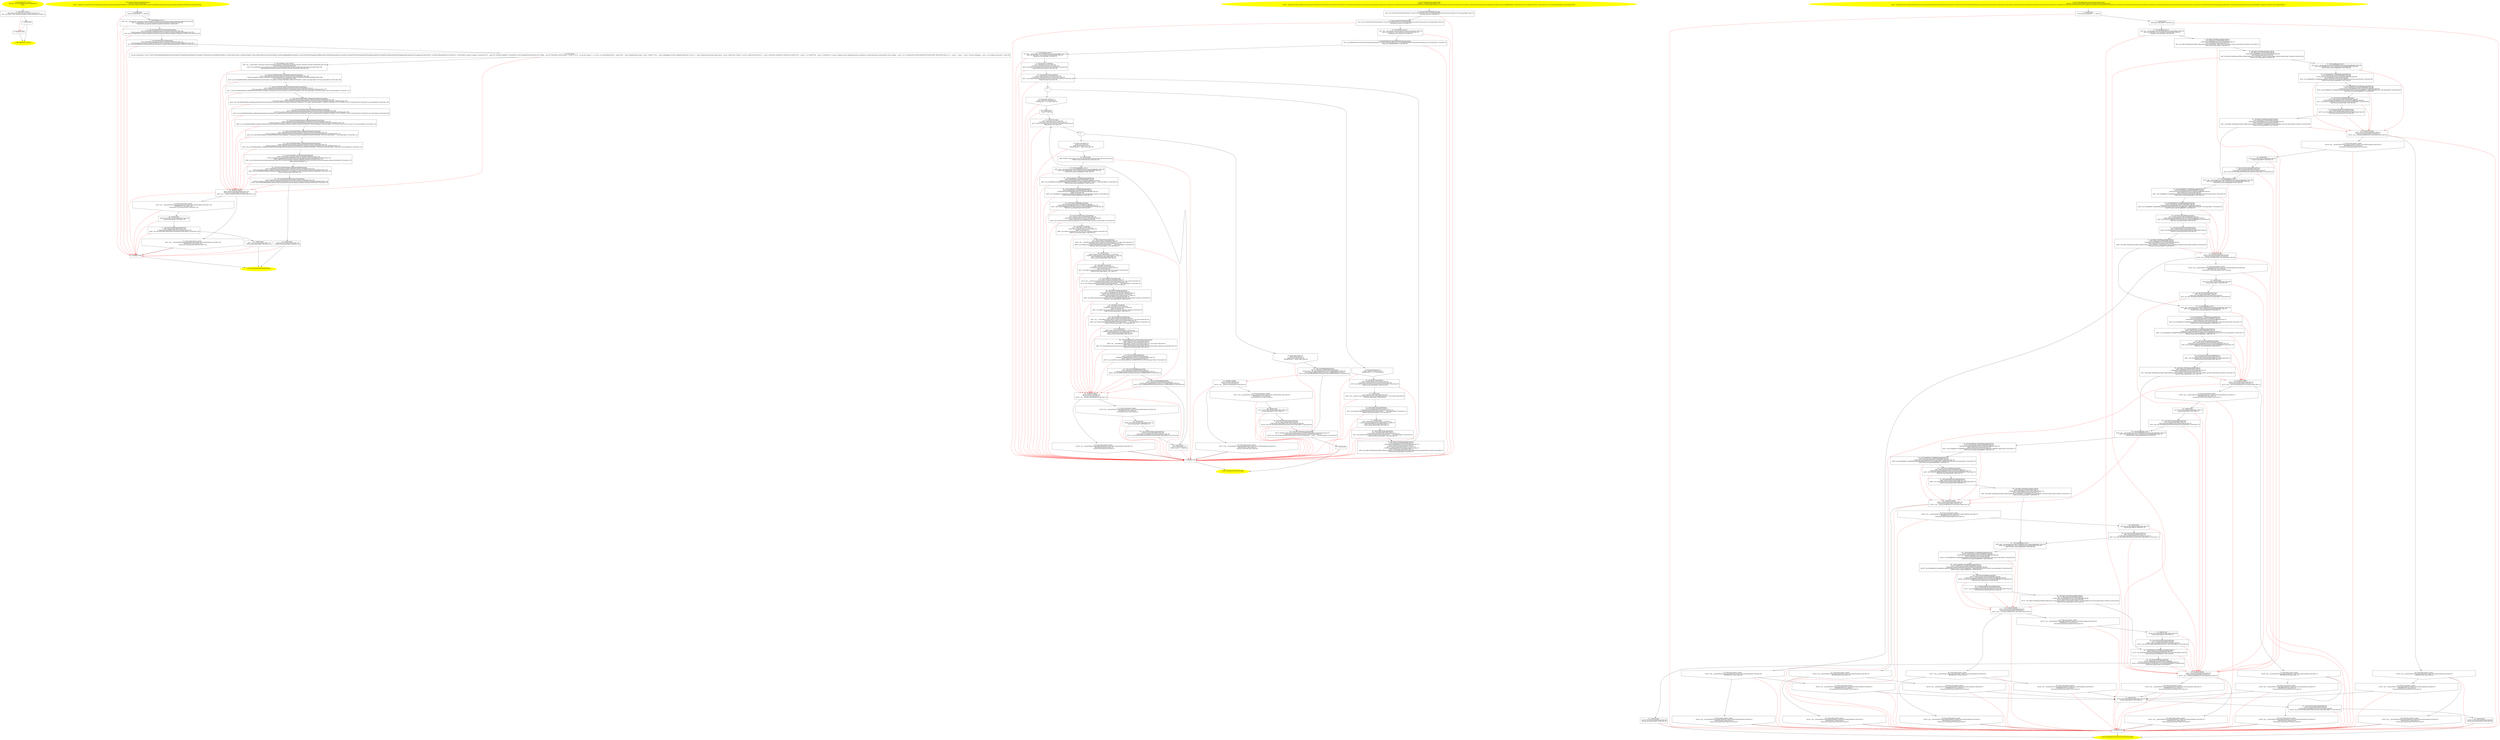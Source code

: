/* @generated */
digraph cfg {
"com.dulishuo.usnews.RequireGet.<init>().d4d25db0ef2ec6c6469efd109340dbd6_1" [label="1: Start RequireGet.<init>()\nFormals:  this:com.dulishuo.usnews.RequireGet*\nLocals:  \n  " color=yellow style=filled]
	

	 "com.dulishuo.usnews.RequireGet.<init>().d4d25db0ef2ec6c6469efd109340dbd6_1" -> "com.dulishuo.usnews.RequireGet.<init>().d4d25db0ef2ec6c6469efd109340dbd6_4" ;
"com.dulishuo.usnews.RequireGet.<init>().d4d25db0ef2ec6c6469efd109340dbd6_2" [label="2: Exit RequireGet.<init>() \n  " color=yellow style=filled]
	

"com.dulishuo.usnews.RequireGet.<init>().d4d25db0ef2ec6c6469efd109340dbd6_3" [label="3:  exceptions sink \n  " shape="box"]
	

	 "com.dulishuo.usnews.RequireGet.<init>().d4d25db0ef2ec6c6469efd109340dbd6_3" -> "com.dulishuo.usnews.RequireGet.<init>().d4d25db0ef2ec6c6469efd109340dbd6_2" ;
"com.dulishuo.usnews.RequireGet.<init>().d4d25db0ef2ec6c6469efd109340dbd6_4" [label="4:  Call Object.<init>() \n   n$0=*&this:com.dulishuo.usnews.RequireGet* [line 17]\n  n$1=_fun_Object.<init>()(n$0:com.dulishuo.usnews.RequireGet*) [line 17]\n " shape="box"]
	

	 "com.dulishuo.usnews.RequireGet.<init>().d4d25db0ef2ec6c6469efd109340dbd6_4" -> "com.dulishuo.usnews.RequireGet.<init>().d4d25db0ef2ec6c6469efd109340dbd6_5" ;
	 "com.dulishuo.usnews.RequireGet.<init>().d4d25db0ef2ec6c6469efd109340dbd6_4" -> "com.dulishuo.usnews.RequireGet.<init>().d4d25db0ef2ec6c6469efd109340dbd6_3" [color="red" ];
"com.dulishuo.usnews.RequireGet.<init>().d4d25db0ef2ec6c6469efd109340dbd6_5" [label="5:  method_body \n  " shape="box"]
	

	 "com.dulishuo.usnews.RequireGet.<init>().d4d25db0ef2ec6c6469efd109340dbd6_5" -> "com.dulishuo.usnews.RequireGet.<init>().d4d25db0ef2ec6c6469efd109340dbd6_2" ;
	 "com.dulishuo.usnews.RequireGet.<init>().d4d25db0ef2ec6c6469efd109340dbd6_5" -> "com.dulishuo.usnews.RequireGet.<init>().d4d25db0ef2ec6c6469efd109340dbd6_3" [color="red" ];
"com.dulishuo.usnews.RequireGet.getHttp(java.lang.String):java.lang.String.fd33f641ab1efaea7bc80943104a6534_1" [label="1: Start String RequireGet.getHttp(String)\nFormals:  url:java.lang.String*\nLocals:  CatchVar121:void $irvar0:void httpClient:org.apache.commons.httpclient.HttpClient* xx:java.lang.String* e:java.lang.Exception* getMethod:org.apache.commons.httpclient.methods.GetMethod* tt:java.lang.String* \n  " color=yellow style=filled]
	

	 "com.dulishuo.usnews.RequireGet.getHttp(java.lang.String):java.lang.String.fd33f641ab1efaea7bc80943104a6534_1" -> "com.dulishuo.usnews.RequireGet.getHttp(java.lang.String):java.lang.String.fd33f641ab1efaea7bc80943104a6534_4" ;
"com.dulishuo.usnews.RequireGet.getHttp(java.lang.String):java.lang.String.fd33f641ab1efaea7bc80943104a6534_2" [label="2: Exit String RequireGet.getHttp(String) \n  " color=yellow style=filled]
	

"com.dulishuo.usnews.RequireGet.getHttp(java.lang.String):java.lang.String.fd33f641ab1efaea7bc80943104a6534_3" [label="3:  exceptions sink \n  " shape="box"]
	

	 "com.dulishuo.usnews.RequireGet.getHttp(java.lang.String):java.lang.String.fd33f641ab1efaea7bc80943104a6534_3" -> "com.dulishuo.usnews.RequireGet.getHttp(java.lang.String):java.lang.String.fd33f641ab1efaea7bc80943104a6534_2" ;
"com.dulishuo.usnews.RequireGet.getHttp(java.lang.String):java.lang.String.fd33f641ab1efaea7bc80943104a6534_4" [label="4:  method_body \n   *&xx:java.lang.Object*=\"-1\" [line 98]\n " shape="box"]
	

	 "com.dulishuo.usnews.RequireGet.getHttp(java.lang.String):java.lang.String.fd33f641ab1efaea7bc80943104a6534_4" -> "com.dulishuo.usnews.RequireGet.getHttp(java.lang.String):java.lang.String.fd33f641ab1efaea7bc80943104a6534_5" ;
	 "com.dulishuo.usnews.RequireGet.getHttp(java.lang.String):java.lang.String.fd33f641ab1efaea7bc80943104a6534_4" -> "com.dulishuo.usnews.RequireGet.getHttp(java.lang.String):java.lang.String.fd33f641ab1efaea7bc80943104a6534_3" [color="red" ];
"com.dulishuo.usnews.RequireGet.getHttp(java.lang.String):java.lang.String.fd33f641ab1efaea7bc80943104a6534_5" [label="5:  Call HttpClient.<init>() \n   n$0=_fun___new(sizeof(t=org.apache.commons.httpclient.HttpClient):org.apache.commons.httpclient.HttpClient*) [line 99]\n  n$1=_fun_HttpClient.<init>()(n$0:org.apache.commons.httpclient.HttpClient*) [line 99]\n  *&httpClient:org.apache.commons.httpclient.HttpClient*=n$0 [line 99]\n " shape="box"]
	

	 "com.dulishuo.usnews.RequireGet.getHttp(java.lang.String):java.lang.String.fd33f641ab1efaea7bc80943104a6534_5" -> "com.dulishuo.usnews.RequireGet.getHttp(java.lang.String):java.lang.String.fd33f641ab1efaea7bc80943104a6534_6" ;
	 "com.dulishuo.usnews.RequireGet.getHttp(java.lang.String):java.lang.String.fd33f641ab1efaea7bc80943104a6534_5" -> "com.dulishuo.usnews.RequireGet.getHttp(java.lang.String):java.lang.String.fd33f641ab1efaea7bc80943104a6534_3" [color="red" ];
"com.dulishuo.usnews.RequireGet.getHttp(java.lang.String):java.lang.String.fd33f641ab1efaea7bc80943104a6534_6" [label="6:  Call void HttpClient.setConnectionTimeout(int) \n   n$2=*&httpClient:org.apache.commons.httpclient.HttpClient* [line 100]\n  _=*n$2:org.apache.commons.httpclient.HttpClient*(root org.apache.commons.httpclient.HttpClient) [line 100]\n  n$4=_fun_void HttpClient.setConnectionTimeout(int)(n$2:org.apache.commons.httpclient.HttpClient*,10000:int) virtual [line 100]\n " shape="box"]
	

	 "com.dulishuo.usnews.RequireGet.getHttp(java.lang.String):java.lang.String.fd33f641ab1efaea7bc80943104a6534_6" -> "com.dulishuo.usnews.RequireGet.getHttp(java.lang.String):java.lang.String.fd33f641ab1efaea7bc80943104a6534_7" ;
	 "com.dulishuo.usnews.RequireGet.getHttp(java.lang.String):java.lang.String.fd33f641ab1efaea7bc80943104a6534_6" -> "com.dulishuo.usnews.RequireGet.getHttp(java.lang.String):java.lang.String.fd33f641ab1efaea7bc80943104a6534_3" [color="red" ];
"com.dulishuo.usnews.RequireGet.getHttp(java.lang.String):java.lang.String.fd33f641ab1efaea7bc80943104a6534_7" [label="7:  Call void HttpClient.setTimeout(int) \n   n$5=*&httpClient:org.apache.commons.httpclient.HttpClient* [line 101]\n  _=*n$5:org.apache.commons.httpclient.HttpClient*(root org.apache.commons.httpclient.HttpClient) [line 101]\n  n$7=_fun_void HttpClient.setTimeout(int)(n$5:org.apache.commons.httpclient.HttpClient*,10000:int) virtual [line 101]\n " shape="box"]
	

	 "com.dulishuo.usnews.RequireGet.getHttp(java.lang.String):java.lang.String.fd33f641ab1efaea7bc80943104a6534_7" -> "com.dulishuo.usnews.RequireGet.getHttp(java.lang.String):java.lang.String.fd33f641ab1efaea7bc80943104a6534_8" ;
	 "com.dulishuo.usnews.RequireGet.getHttp(java.lang.String):java.lang.String.fd33f641ab1efaea7bc80943104a6534_7" -> "com.dulishuo.usnews.RequireGet.getHttp(java.lang.String):java.lang.String.fd33f641ab1efaea7bc80943104a6534_3" [color="red" ];
"com.dulishuo.usnews.RequireGet.getHttp(java.lang.String):java.lang.String.fd33f641ab1efaea7bc80943104a6534_8" [label="8:  method_body \n   *&tt:java.lang.Object*=\"auth=\\\\\\\"926U70ZZZ30m64qMaJX1IJKCfvJmO4S01aWgzXW7nhmK98cAQx2jK7JlfmNUOGxQscpDsT71h9Y4QVtytPtl7cmQOJ9GoTZ9LlNFxv1-CXTcLicvZaj2COeYEcs_cRCBa8n3ILqfhcXV_wFnly7akKSCFbKzyw4_jVq51wl6sO4tKxwb-rz0eZHuZAhRkguBPkb1t6uxa6kNu5-1mAULLSWFOZ8xFjVqiqhqFXv0JRRJxLW4d9e-0FPj6llT3Hgj.eNqrVkrLLCouic9LzE1VslJQck7MrMxU0lFQyklEEvXJTMxLB4lmpgC5RgYWxoYG5kBuSX52ah5IgaVZYrJBsrFBUmpqikmyRapFcrKJsbmZsUGaUaJpmnmSUi0AirUeeQ\\\\\\\"; tk=96ac0c30beed4c8e8cc437630f2a5f7b; c=2085190804; compstat=compstu; usnQuantCast=D; __gads=ID=24381f81148ef0b6:T=1439363530:S=ALNI_MbygNq4VzFdG9nrMLE_yO1d_V3M8A; __qca=P0-376455809-1439363544561; _vis_opt_s=1%7C; _vis_opt_test_cookie=1; s_cc=true; s_sq=%5B%5BB%5D%5D; __ybotb=9597; __ybotu=id8fvkxmwqln2c3w6g; __ybotv=1439367772921; __ybots=id8iepkpqb11hvo56k.0.id8iepko78go619lul.1; OX_sd=1; __ybotc=http%3A//ads-adswest.yldbt.com/m/; _trp_hit_11882/41456_728x90=5; _trp_hit_11882/41456_300x250=5; __utma=1.69014033.1439363543.1439363543.1439367785.2; __utmb=1.1.10.1439367785; __utmz=1.1439363543.1.1.utmcsr=colleges.usnews.rankingsandreviews.com|utmccn=(referral)|utmcmd=referral|utmcct=/best-colleges; __utmt=1; ki_t=1439363545567%3B1439363545567%3B1439367788518%3B1%3B2; ki_r=; __ybota=; __ybote=; __ybotz=; OX_plg=swf|shk|pm; __utmc=1; usn_colleges_interstitial=2\" [line 103]\n " shape="box"]
	

	 "com.dulishuo.usnews.RequireGet.getHttp(java.lang.String):java.lang.String.fd33f641ab1efaea7bc80943104a6534_8" -> "com.dulishuo.usnews.RequireGet.getHttp(java.lang.String):java.lang.String.fd33f641ab1efaea7bc80943104a6534_9" ;
	 "com.dulishuo.usnews.RequireGet.getHttp(java.lang.String):java.lang.String.fd33f641ab1efaea7bc80943104a6534_8" -> "com.dulishuo.usnews.RequireGet.getHttp(java.lang.String):java.lang.String.fd33f641ab1efaea7bc80943104a6534_26" [color="red" ];
"com.dulishuo.usnews.RequireGet.getHttp(java.lang.String):java.lang.String.fd33f641ab1efaea7bc80943104a6534_9" [label="9:  Call GetMethod.<init>(String) \n   n$8=_fun___new(sizeof(t=org.apache.commons.httpclient.methods.GetMethod):org.apache.commons.httpclient.methods.GetMethod*) [line 104]\n  n$9=*&url:java.lang.String* [line 104]\n  n$10=_fun_GetMethod.<init>(String)(n$8:org.apache.commons.httpclient.methods.GetMethod*,n$9:java.lang.String*) [line 104]\n  *&getMethod:org.apache.commons.httpclient.methods.GetMethod*=n$8 [line 104]\n " shape="box"]
	

	 "com.dulishuo.usnews.RequireGet.getHttp(java.lang.String):java.lang.String.fd33f641ab1efaea7bc80943104a6534_9" -> "com.dulishuo.usnews.RequireGet.getHttp(java.lang.String):java.lang.String.fd33f641ab1efaea7bc80943104a6534_10" ;
	 "com.dulishuo.usnews.RequireGet.getHttp(java.lang.String):java.lang.String.fd33f641ab1efaea7bc80943104a6534_9" -> "com.dulishuo.usnews.RequireGet.getHttp(java.lang.String):java.lang.String.fd33f641ab1efaea7bc80943104a6534_26" [color="red" ];
"com.dulishuo.usnews.RequireGet.getHttp(java.lang.String):java.lang.String.fd33f641ab1efaea7bc80943104a6534_10" [label="10:  Call void HttpMethodBase.setRequestHeader(String,String) \n   n$11=*&getMethod:org.apache.commons.httpclient.methods.GetMethod* [line 106]\n  _=*n$11:org.apache.commons.httpclient.methods.GetMethod*(root org.apache.commons.httpclient.methods.GetMethod) [line 106]\n  n$13=*&tt:java.lang.Object* [line 106]\n  n$14=_fun_void HttpMethodBase.setRequestHeader(String,String)(n$11:org.apache.commons.httpclient.methods.GetMethod*,\"cookie\":java.lang.Object*,n$13:java.lang.Object*) virtual [line 106]\n " shape="box"]
	

	 "com.dulishuo.usnews.RequireGet.getHttp(java.lang.String):java.lang.String.fd33f641ab1efaea7bc80943104a6534_10" -> "com.dulishuo.usnews.RequireGet.getHttp(java.lang.String):java.lang.String.fd33f641ab1efaea7bc80943104a6534_11" ;
	 "com.dulishuo.usnews.RequireGet.getHttp(java.lang.String):java.lang.String.fd33f641ab1efaea7bc80943104a6534_10" -> "com.dulishuo.usnews.RequireGet.getHttp(java.lang.String):java.lang.String.fd33f641ab1efaea7bc80943104a6534_26" [color="red" ];
"com.dulishuo.usnews.RequireGet.getHttp(java.lang.String):java.lang.String.fd33f641ab1efaea7bc80943104a6534_11" [label="11:  Call void HttpMethodBase.setRequestHeader(String,String) \n   n$15=*&getMethod:org.apache.commons.httpclient.methods.GetMethod* [line 107]\n  _=*n$15:org.apache.commons.httpclient.methods.GetMethod*(root org.apache.commons.httpclient.methods.GetMethod) [line 107]\n  n$17=_fun_void HttpMethodBase.setRequestHeader(String,String)(n$15:org.apache.commons.httpclient.methods.GetMethod*,\"Host\":java.lang.Object*,\"premium.usnews.com\":java.lang.Object*) virtual [line 107]\n " shape="box"]
	

	 "com.dulishuo.usnews.RequireGet.getHttp(java.lang.String):java.lang.String.fd33f641ab1efaea7bc80943104a6534_11" -> "com.dulishuo.usnews.RequireGet.getHttp(java.lang.String):java.lang.String.fd33f641ab1efaea7bc80943104a6534_12" ;
	 "com.dulishuo.usnews.RequireGet.getHttp(java.lang.String):java.lang.String.fd33f641ab1efaea7bc80943104a6534_11" -> "com.dulishuo.usnews.RequireGet.getHttp(java.lang.String):java.lang.String.fd33f641ab1efaea7bc80943104a6534_26" [color="red" ];
"com.dulishuo.usnews.RequireGet.getHttp(java.lang.String):java.lang.String.fd33f641ab1efaea7bc80943104a6534_12" [label="12:  Call void HttpMethodBase.setRequestHeader(String,String) \n   n$18=*&getMethod:org.apache.commons.httpclient.methods.GetMethod* [line 108]\n  _=*n$18:org.apache.commons.httpclient.methods.GetMethod*(root org.apache.commons.httpclient.methods.GetMethod) [line 108]\n  n$20=_fun_void HttpMethodBase.setRequestHeader(String,String)(n$18:org.apache.commons.httpclient.methods.GetMethod*,\"User-Agent\":java.lang.Object*,\"Mozilla/5.0 (Windows NT 6.3; WOW64; rv:39.0) Gecko/20100101 Firefox/39.0\":java.lang.Object*) virtual [line 108]\n " shape="box"]
	

	 "com.dulishuo.usnews.RequireGet.getHttp(java.lang.String):java.lang.String.fd33f641ab1efaea7bc80943104a6534_12" -> "com.dulishuo.usnews.RequireGet.getHttp(java.lang.String):java.lang.String.fd33f641ab1efaea7bc80943104a6534_13" ;
	 "com.dulishuo.usnews.RequireGet.getHttp(java.lang.String):java.lang.String.fd33f641ab1efaea7bc80943104a6534_12" -> "com.dulishuo.usnews.RequireGet.getHttp(java.lang.String):java.lang.String.fd33f641ab1efaea7bc80943104a6534_26" [color="red" ];
"com.dulishuo.usnews.RequireGet.getHttp(java.lang.String):java.lang.String.fd33f641ab1efaea7bc80943104a6534_13" [label="13:  Call void HttpMethodBase.setRequestHeader(String,String) \n   n$21=*&getMethod:org.apache.commons.httpclient.methods.GetMethod* [line 109]\n  _=*n$21:org.apache.commons.httpclient.methods.GetMethod*(root org.apache.commons.httpclient.methods.GetMethod) [line 109]\n  n$23=_fun_void HttpMethodBase.setRequestHeader(String,String)(n$21:org.apache.commons.httpclient.methods.GetMethod*,\"Accept\":java.lang.Object*,\"Mozilla/5.0 (Windows NT 6.3; WOW64; rv:39.0) Gecko/20100101 Firefox/39.0\":java.lang.Object*) virtual [line 109]\n " shape="box"]
	

	 "com.dulishuo.usnews.RequireGet.getHttp(java.lang.String):java.lang.String.fd33f641ab1efaea7bc80943104a6534_13" -> "com.dulishuo.usnews.RequireGet.getHttp(java.lang.String):java.lang.String.fd33f641ab1efaea7bc80943104a6534_14" ;
	 "com.dulishuo.usnews.RequireGet.getHttp(java.lang.String):java.lang.String.fd33f641ab1efaea7bc80943104a6534_13" -> "com.dulishuo.usnews.RequireGet.getHttp(java.lang.String):java.lang.String.fd33f641ab1efaea7bc80943104a6534_26" [color="red" ];
"com.dulishuo.usnews.RequireGet.getHttp(java.lang.String):java.lang.String.fd33f641ab1efaea7bc80943104a6534_14" [label="14:  Call void HttpMethodBase.setRequestHeader(String,String) \n   n$24=*&getMethod:org.apache.commons.httpclient.methods.GetMethod* [line 110]\n  _=*n$24:org.apache.commons.httpclient.methods.GetMethod*(root org.apache.commons.httpclient.methods.GetMethod) [line 110]\n  n$26=_fun_void HttpMethodBase.setRequestHeader(String,String)(n$24:org.apache.commons.httpclient.methods.GetMethod*,\"Accept-Language\":java.lang.Object*,\"zh-CN,zh;q=0.8,en-US;q=0.5,en;q=0.3\":java.lang.Object*) virtual [line 110]\n " shape="box"]
	

	 "com.dulishuo.usnews.RequireGet.getHttp(java.lang.String):java.lang.String.fd33f641ab1efaea7bc80943104a6534_14" -> "com.dulishuo.usnews.RequireGet.getHttp(java.lang.String):java.lang.String.fd33f641ab1efaea7bc80943104a6534_15" ;
	 "com.dulishuo.usnews.RequireGet.getHttp(java.lang.String):java.lang.String.fd33f641ab1efaea7bc80943104a6534_14" -> "com.dulishuo.usnews.RequireGet.getHttp(java.lang.String):java.lang.String.fd33f641ab1efaea7bc80943104a6534_26" [color="red" ];
"com.dulishuo.usnews.RequireGet.getHttp(java.lang.String):java.lang.String.fd33f641ab1efaea7bc80943104a6534_15" [label="15:  Call void HttpMethodBase.setRequestHeader(String,String) \n   n$27=*&getMethod:org.apache.commons.httpclient.methods.GetMethod* [line 112]\n  _=*n$27:org.apache.commons.httpclient.methods.GetMethod*(root org.apache.commons.httpclient.methods.GetMethod) [line 112]\n  n$29=_fun_void HttpMethodBase.setRequestHeader(String,String)(n$27:org.apache.commons.httpclient.methods.GetMethod*,\"DNT\":java.lang.Object*,\"1\":java.lang.Object*) virtual [line 112]\n " shape="box"]
	

	 "com.dulishuo.usnews.RequireGet.getHttp(java.lang.String):java.lang.String.fd33f641ab1efaea7bc80943104a6534_15" -> "com.dulishuo.usnews.RequireGet.getHttp(java.lang.String):java.lang.String.fd33f641ab1efaea7bc80943104a6534_16" ;
	 "com.dulishuo.usnews.RequireGet.getHttp(java.lang.String):java.lang.String.fd33f641ab1efaea7bc80943104a6534_15" -> "com.dulishuo.usnews.RequireGet.getHttp(java.lang.String):java.lang.String.fd33f641ab1efaea7bc80943104a6534_26" [color="red" ];
"com.dulishuo.usnews.RequireGet.getHttp(java.lang.String):java.lang.String.fd33f641ab1efaea7bc80943104a6534_16" [label="16:  Call void HttpMethodBase.setRequestHeader(String,String) \n   n$30=*&getMethod:org.apache.commons.httpclient.methods.GetMethod* [line 113]\n  _=*n$30:org.apache.commons.httpclient.methods.GetMethod*(root org.apache.commons.httpclient.methods.GetMethod) [line 113]\n  n$32=_fun_void HttpMethodBase.setRequestHeader(String,String)(n$30:org.apache.commons.httpclient.methods.GetMethod*,\"Connection\":java.lang.Object*,\"keep-alive\":java.lang.Object*) virtual [line 113]\n " shape="box"]
	

	 "com.dulishuo.usnews.RequireGet.getHttp(java.lang.String):java.lang.String.fd33f641ab1efaea7bc80943104a6534_16" -> "com.dulishuo.usnews.RequireGet.getHttp(java.lang.String):java.lang.String.fd33f641ab1efaea7bc80943104a6534_17" ;
	 "com.dulishuo.usnews.RequireGet.getHttp(java.lang.String):java.lang.String.fd33f641ab1efaea7bc80943104a6534_16" -> "com.dulishuo.usnews.RequireGet.getHttp(java.lang.String):java.lang.String.fd33f641ab1efaea7bc80943104a6534_26" [color="red" ];
"com.dulishuo.usnews.RequireGet.getHttp(java.lang.String):java.lang.String.fd33f641ab1efaea7bc80943104a6534_17" [label="17:  Call int HttpClient.executeMethod(HttpMethod) \n   n$33=*&httpClient:org.apache.commons.httpclient.HttpClient* [line 115]\n  _=*n$33:org.apache.commons.httpclient.HttpClient*(root org.apache.commons.httpclient.HttpClient) [line 115]\n  n$35=*&getMethod:org.apache.commons.httpclient.methods.GetMethod* [line 115]\n  n$36=_fun_int HttpClient.executeMethod(HttpMethod)(n$33:org.apache.commons.httpclient.HttpClient*,n$35:org.apache.commons.httpclient.methods.GetMethod*) virtual [line 115]\n  *&$irvar0:int=n$36 [line 115]\n " shape="box"]
	

	 "com.dulishuo.usnews.RequireGet.getHttp(java.lang.String):java.lang.String.fd33f641ab1efaea7bc80943104a6534_17" -> "com.dulishuo.usnews.RequireGet.getHttp(java.lang.String):java.lang.String.fd33f641ab1efaea7bc80943104a6534_18" ;
	 "com.dulishuo.usnews.RequireGet.getHttp(java.lang.String):java.lang.String.fd33f641ab1efaea7bc80943104a6534_17" -> "com.dulishuo.usnews.RequireGet.getHttp(java.lang.String):java.lang.String.fd33f641ab1efaea7bc80943104a6534_26" [color="red" ];
"com.dulishuo.usnews.RequireGet.getHttp(java.lang.String):java.lang.String.fd33f641ab1efaea7bc80943104a6534_18" [label="18:  Call String HttpMethodBase.getResponseBodyAsString() \n   n$37=*&getMethod:org.apache.commons.httpclient.methods.GetMethod* [line 116]\n  _=*n$37:org.apache.commons.httpclient.methods.GetMethod*(root org.apache.commons.httpclient.methods.GetMethod) [line 116]\n  n$39=_fun_String HttpMethodBase.getResponseBodyAsString()(n$37:org.apache.commons.httpclient.methods.GetMethod*) virtual [line 116]\n  *&xx:java.lang.String*=n$39 [line 116]\n " shape="box"]
	

	 "com.dulishuo.usnews.RequireGet.getHttp(java.lang.String):java.lang.String.fd33f641ab1efaea7bc80943104a6534_18" -> "com.dulishuo.usnews.RequireGet.getHttp(java.lang.String):java.lang.String.fd33f641ab1efaea7bc80943104a6534_19" ;
	 "com.dulishuo.usnews.RequireGet.getHttp(java.lang.String):java.lang.String.fd33f641ab1efaea7bc80943104a6534_18" -> "com.dulishuo.usnews.RequireGet.getHttp(java.lang.String):java.lang.String.fd33f641ab1efaea7bc80943104a6534_26" [color="red" ];
"com.dulishuo.usnews.RequireGet.getHttp(java.lang.String):java.lang.String.fd33f641ab1efaea7bc80943104a6534_19" [label="19:  Call void HttpMethodBase.releaseConnection() \n   n$40=*&getMethod:org.apache.commons.httpclient.methods.GetMethod* [line 118]\n  _=*n$40:org.apache.commons.httpclient.methods.GetMethod*(root org.apache.commons.httpclient.methods.GetMethod) [line 118]\n  n$42=_fun_void HttpMethodBase.releaseConnection()(n$40:org.apache.commons.httpclient.methods.GetMethod*) virtual [line 118]\n " shape="box"]
	

	 "com.dulishuo.usnews.RequireGet.getHttp(java.lang.String):java.lang.String.fd33f641ab1efaea7bc80943104a6534_19" -> "com.dulishuo.usnews.RequireGet.getHttp(java.lang.String):java.lang.String.fd33f641ab1efaea7bc80943104a6534_23" ;
	 "com.dulishuo.usnews.RequireGet.getHttp(java.lang.String):java.lang.String.fd33f641ab1efaea7bc80943104a6534_19" -> "com.dulishuo.usnews.RequireGet.getHttp(java.lang.String):java.lang.String.fd33f641ab1efaea7bc80943104a6534_26" [color="red" ];
"com.dulishuo.usnews.RequireGet.getHttp(java.lang.String):java.lang.String.fd33f641ab1efaea7bc80943104a6534_20" [label="20:  method_body \n   n$43=*&CatchVar121:java.lang.Object* [line 119]\n  *&e:java.lang.Object*=n$43 [line 119]\n " shape="box"]
	

	 "com.dulishuo.usnews.RequireGet.getHttp(java.lang.String):java.lang.String.fd33f641ab1efaea7bc80943104a6534_20" -> "com.dulishuo.usnews.RequireGet.getHttp(java.lang.String):java.lang.String.fd33f641ab1efaea7bc80943104a6534_21" ;
	 "com.dulishuo.usnews.RequireGet.getHttp(java.lang.String):java.lang.String.fd33f641ab1efaea7bc80943104a6534_20" -> "com.dulishuo.usnews.RequireGet.getHttp(java.lang.String):java.lang.String.fd33f641ab1efaea7bc80943104a6534_3" [color="red" ];
"com.dulishuo.usnews.RequireGet.getHttp(java.lang.String):java.lang.String.fd33f641ab1efaea7bc80943104a6534_21" [label="21:  Call void Throwable.printStackTrace() \n   n$44=*&e:java.lang.Object* [line 120]\n  _=*n$44:java.lang.Object*(root java.lang.Object) [line 120]\n  n$46=_fun_void Throwable.printStackTrace()(n$44:java.lang.Object*) virtual [line 120]\n " shape="box"]
	

	 "com.dulishuo.usnews.RequireGet.getHttp(java.lang.String):java.lang.String.fd33f641ab1efaea7bc80943104a6534_21" -> "com.dulishuo.usnews.RequireGet.getHttp(java.lang.String):java.lang.String.fd33f641ab1efaea7bc80943104a6534_22" ;
	 "com.dulishuo.usnews.RequireGet.getHttp(java.lang.String):java.lang.String.fd33f641ab1efaea7bc80943104a6534_21" -> "com.dulishuo.usnews.RequireGet.getHttp(java.lang.String):java.lang.String.fd33f641ab1efaea7bc80943104a6534_3" [color="red" ];
"com.dulishuo.usnews.RequireGet.getHttp(java.lang.String):java.lang.String.fd33f641ab1efaea7bc80943104a6534_22" [label="22:  method_body \n   n$47=*&xx:java.lang.String* [line 121]\n  *&return:java.lang.String*=n$47 [line 121]\n " shape="box"]
	

	 "com.dulishuo.usnews.RequireGet.getHttp(java.lang.String):java.lang.String.fd33f641ab1efaea7bc80943104a6534_22" -> "com.dulishuo.usnews.RequireGet.getHttp(java.lang.String):java.lang.String.fd33f641ab1efaea7bc80943104a6534_2" ;
	 "com.dulishuo.usnews.RequireGet.getHttp(java.lang.String):java.lang.String.fd33f641ab1efaea7bc80943104a6534_22" -> "com.dulishuo.usnews.RequireGet.getHttp(java.lang.String):java.lang.String.fd33f641ab1efaea7bc80943104a6534_3" [color="red" ];
"com.dulishuo.usnews.RequireGet.getHttp(java.lang.String):java.lang.String.fd33f641ab1efaea7bc80943104a6534_23" [label="23:  method_body \n   n$48=*&xx:java.lang.String* [line 125]\n  *&return:java.lang.String*=n$48 [line 125]\n " shape="box"]
	

	 "com.dulishuo.usnews.RequireGet.getHttp(java.lang.String):java.lang.String.fd33f641ab1efaea7bc80943104a6534_23" -> "com.dulishuo.usnews.RequireGet.getHttp(java.lang.String):java.lang.String.fd33f641ab1efaea7bc80943104a6534_2" ;
	 "com.dulishuo.usnews.RequireGet.getHttp(java.lang.String):java.lang.String.fd33f641ab1efaea7bc80943104a6534_23" -> "com.dulishuo.usnews.RequireGet.getHttp(java.lang.String):java.lang.String.fd33f641ab1efaea7bc80943104a6534_3" [color="red" ];
"com.dulishuo.usnews.RequireGet.getHttp(java.lang.String):java.lang.String.fd33f641ab1efaea7bc80943104a6534_24" [label="24: Prune (true branch, switch) \n   n$51=_fun___instanceof(n$50:java.lang.Exception*,sizeof(t=java.lang.Exception):void) [line 119]\n  PRUNE(n$51, true); [line 119]\n  *&CatchVar121:java.lang.String*=n$50 [line 119]\n " shape="invhouse"]
	

	 "com.dulishuo.usnews.RequireGet.getHttp(java.lang.String):java.lang.String.fd33f641ab1efaea7bc80943104a6534_24" -> "com.dulishuo.usnews.RequireGet.getHttp(java.lang.String):java.lang.String.fd33f641ab1efaea7bc80943104a6534_20" ;
	 "com.dulishuo.usnews.RequireGet.getHttp(java.lang.String):java.lang.String.fd33f641ab1efaea7bc80943104a6534_24" -> "com.dulishuo.usnews.RequireGet.getHttp(java.lang.String):java.lang.String.fd33f641ab1efaea7bc80943104a6534_3" [color="red" ];
"com.dulishuo.usnews.RequireGet.getHttp(java.lang.String):java.lang.String.fd33f641ab1efaea7bc80943104a6534_25" [label="25: Prune (false branch, switch) \n   n$51=_fun___instanceof(n$50:java.lang.Exception*,sizeof(t=java.lang.Exception):void) [line 119]\n  PRUNE(!n$51, false); [line 119]\n  *&return:java.lang.String*=EXN n$50 [line 119]\n " shape="invhouse"]
	

	 "com.dulishuo.usnews.RequireGet.getHttp(java.lang.String):java.lang.String.fd33f641ab1efaea7bc80943104a6534_25" -> "com.dulishuo.usnews.RequireGet.getHttp(java.lang.String):java.lang.String.fd33f641ab1efaea7bc80943104a6534_3" ;
	 "com.dulishuo.usnews.RequireGet.getHttp(java.lang.String):java.lang.String.fd33f641ab1efaea7bc80943104a6534_25" -> "com.dulishuo.usnews.RequireGet.getHttp(java.lang.String):java.lang.String.fd33f641ab1efaea7bc80943104a6534_3" [color="red" ];
"com.dulishuo.usnews.RequireGet.getHttp(java.lang.String):java.lang.String.fd33f641ab1efaea7bc80943104a6534_26" [label="26:  exception handler \n   n$49=*&return:java.lang.String* [line 119]\n  *&return:java.lang.String*=null [line 119]\n  n$50=_fun___unwrap_exception(n$49:java.lang.String*) [line 119]\n " shape="box"]
	

	 "com.dulishuo.usnews.RequireGet.getHttp(java.lang.String):java.lang.String.fd33f641ab1efaea7bc80943104a6534_26" -> "com.dulishuo.usnews.RequireGet.getHttp(java.lang.String):java.lang.String.fd33f641ab1efaea7bc80943104a6534_24" ;
	 "com.dulishuo.usnews.RequireGet.getHttp(java.lang.String):java.lang.String.fd33f641ab1efaea7bc80943104a6534_26" -> "com.dulishuo.usnews.RequireGet.getHttp(java.lang.String):java.lang.String.fd33f641ab1efaea7bc80943104a6534_25" ;
	 "com.dulishuo.usnews.RequireGet.getHttp(java.lang.String):java.lang.String.fd33f641ab1efaea7bc80943104a6534_26" -> "com.dulishuo.usnews.RequireGet.getHttp(java.lang.String):java.lang.String.fd33f641ab1efaea7bc80943104a6534_3" [color="red" ];
"com.dulishuo.usnews.RequireGet.main(java.lang.String[]):void.b03a82e161d31215aa3455e57234eed6_1" [label="1: Start void RequireGet.main(String[])\nFormals:  args:java.lang.String*[_*_](*)\nLocals:  CatchVar243:void CatchVar222:void $irvar21:void $irvar20:void $irvar19:void $irvar18:void $irvar17:void $irvar16:void $irvar15:void $irvar14:void $irvar13:void $irvar12:void $irvar11:void $irvar10:void $irvar9:void $irvar8:void $irvar7:void $irvar6:void $irvar5:void $irvar4:void $irvar3:void $irvar2:void $irvar1:void $irvar0:void $bcvar6:void map:java.util.Map* bw:java.io.BufferedWriter* urllist:java.util.List* rank:java.util.List* stc:java.util.List* i:int e:java.lang.Exception* xx:java.lang.String* \n  " color=yellow style=filled]
	

	 "com.dulishuo.usnews.RequireGet.main(java.lang.String[]):void.b03a82e161d31215aa3455e57234eed6_1" -> "com.dulishuo.usnews.RequireGet.main(java.lang.String[]):void.b03a82e161d31215aa3455e57234eed6_4" ;
"com.dulishuo.usnews.RequireGet.main(java.lang.String[]):void.b03a82e161d31215aa3455e57234eed6_2" [label="2: Exit void RequireGet.main(String[]) \n  " color=yellow style=filled]
	

"com.dulishuo.usnews.RequireGet.main(java.lang.String[]):void.b03a82e161d31215aa3455e57234eed6_3" [label="3:  exceptions sink \n  " shape="box"]
	

	 "com.dulishuo.usnews.RequireGet.main(java.lang.String[]):void.b03a82e161d31215aa3455e57234eed6_3" -> "com.dulishuo.usnews.RequireGet.main(java.lang.String[]):void.b03a82e161d31215aa3455e57234eed6_2" ;
"com.dulishuo.usnews.RequireGet.main(java.lang.String[]):void.b03a82e161d31215aa3455e57234eed6_4" [label="4:  Call List FileUtil.FileToList(String) \n   n$0=_fun_List FileUtil.FileToList(String)(\"C:/Users/\\\\229\\\\188\\\\186\\\\232\\\\131\\\\156/Desktop/dataCrawler/usnews/schoolurl.txt\":java.lang.Object*) [line 21]\n  *&stc:java.util.List*=n$0 [line 21]\n " shape="box"]
	

	 "com.dulishuo.usnews.RequireGet.main(java.lang.String[]):void.b03a82e161d31215aa3455e57234eed6_4" -> "com.dulishuo.usnews.RequireGet.main(java.lang.String[]):void.b03a82e161d31215aa3455e57234eed6_5" ;
	 "com.dulishuo.usnews.RequireGet.main(java.lang.String[]):void.b03a82e161d31215aa3455e57234eed6_4" -> "com.dulishuo.usnews.RequireGet.main(java.lang.String[]):void.b03a82e161d31215aa3455e57234eed6_3" [color="red" ];
"com.dulishuo.usnews.RequireGet.main(java.lang.String[]):void.b03a82e161d31215aa3455e57234eed6_5" [label="5:  Call List FileUtil.FileToList(String) \n   n$1=_fun_List FileUtil.FileToList(String)(\"C:/Users/\\\\229\\\\188\\\\186\\\\232\\\\131\\\\156/Desktop/dataCrawler/usnews/rank.txt\":java.lang.Object*) [line 22]\n  *&rank:java.util.List*=n$1 [line 22]\n " shape="box"]
	

	 "com.dulishuo.usnews.RequireGet.main(java.lang.String[]):void.b03a82e161d31215aa3455e57234eed6_5" -> "com.dulishuo.usnews.RequireGet.main(java.lang.String[]):void.b03a82e161d31215aa3455e57234eed6_6" ;
	 "com.dulishuo.usnews.RequireGet.main(java.lang.String[]):void.b03a82e161d31215aa3455e57234eed6_5" -> "com.dulishuo.usnews.RequireGet.main(java.lang.String[]):void.b03a82e161d31215aa3455e57234eed6_3" [color="red" ];
"com.dulishuo.usnews.RequireGet.main(java.lang.String[]):void.b03a82e161d31215aa3455e57234eed6_6" [label="6:  Call ArrayList.<init>() \n   n$2=_fun___new(sizeof(t=java.util.ArrayList):java.util.ArrayList*) [line 23]\n  n$3=_fun_ArrayList.<init>()(n$2:java.util.ArrayList*) [line 23]\n  *&urllist:java.util.ArrayList*=n$2 [line 23]\n " shape="box"]
	

	 "com.dulishuo.usnews.RequireGet.main(java.lang.String[]):void.b03a82e161d31215aa3455e57234eed6_6" -> "com.dulishuo.usnews.RequireGet.main(java.lang.String[]):void.b03a82e161d31215aa3455e57234eed6_7" ;
	 "com.dulishuo.usnews.RequireGet.main(java.lang.String[]):void.b03a82e161d31215aa3455e57234eed6_6" -> "com.dulishuo.usnews.RequireGet.main(java.lang.String[]):void.b03a82e161d31215aa3455e57234eed6_3" [color="red" ];
"com.dulishuo.usnews.RequireGet.main(java.lang.String[]):void.b03a82e161d31215aa3455e57234eed6_7" [label="7:  Call BufferedWriter FileUtil.FileWriter(String,boolean) \n   n$4=_fun_BufferedWriter FileUtil.FileWriter(String,boolean)(\"C:/Users/\\\\229\\\\188\\\\186\\\\232\\\\131\\\\156/Desktop/dataCrawler/usnews/require.json\":java.lang.Object*,1:int) [line 24]\n  *&bw:java.io.BufferedWriter*=n$4 [line 24]\n " shape="box"]
	

	 "com.dulishuo.usnews.RequireGet.main(java.lang.String[]):void.b03a82e161d31215aa3455e57234eed6_7" -> "com.dulishuo.usnews.RequireGet.main(java.lang.String[]):void.b03a82e161d31215aa3455e57234eed6_8" ;
	 "com.dulishuo.usnews.RequireGet.main(java.lang.String[]):void.b03a82e161d31215aa3455e57234eed6_7" -> "com.dulishuo.usnews.RequireGet.main(java.lang.String[]):void.b03a82e161d31215aa3455e57234eed6_3" [color="red" ];
"com.dulishuo.usnews.RequireGet.main(java.lang.String[]):void.b03a82e161d31215aa3455e57234eed6_8" [label="8:  Call HashMap.<init>() \n   n$5=_fun___new(sizeof(t=java.util.HashMap):java.util.HashMap*) [line 25]\n  n$6=_fun_HashMap.<init>()(n$5:java.util.HashMap*) [line 25]\n  *&map:java.util.HashMap*=n$5 [line 25]\n " shape="box"]
	

	 "com.dulishuo.usnews.RequireGet.main(java.lang.String[]):void.b03a82e161d31215aa3455e57234eed6_8" -> "com.dulishuo.usnews.RequireGet.main(java.lang.String[]):void.b03a82e161d31215aa3455e57234eed6_9" ;
	 "com.dulishuo.usnews.RequireGet.main(java.lang.String[]):void.b03a82e161d31215aa3455e57234eed6_8" -> "com.dulishuo.usnews.RequireGet.main(java.lang.String[]):void.b03a82e161d31215aa3455e57234eed6_3" [color="red" ];
"com.dulishuo.usnews.RequireGet.main(java.lang.String[]):void.b03a82e161d31215aa3455e57234eed6_9" [label="9:  Call Iterator List.iterator() \n   n$7=*&rank:java.util.List* [line 26]\n  _=*n$7:java.util.List*(root java.util.List) [line 26]\n  n$9=_fun_Iterator List.iterator()(n$7:java.util.List*) interface virtual [line 26]\n  *&$bcvar6:java.util.Iterator*=n$9 [line 26]\n " shape="box"]
	

	 "com.dulishuo.usnews.RequireGet.main(java.lang.String[]):void.b03a82e161d31215aa3455e57234eed6_9" -> "com.dulishuo.usnews.RequireGet.main(java.lang.String[]):void.b03a82e161d31215aa3455e57234eed6_10" ;
	 "com.dulishuo.usnews.RequireGet.main(java.lang.String[]):void.b03a82e161d31215aa3455e57234eed6_9" -> "com.dulishuo.usnews.RequireGet.main(java.lang.String[]):void.b03a82e161d31215aa3455e57234eed6_3" [color="red" ];
"com.dulishuo.usnews.RequireGet.main(java.lang.String[]):void.b03a82e161d31215aa3455e57234eed6_10" [label="10:  Call boolean Iterator.hasNext() \n   n$10=*&$bcvar6:java.util.Iterator* [line 26]\n  _=*n$10:java.util.Iterator*(root java.util.Iterator) [line 26]\n  n$12=_fun_boolean Iterator.hasNext()(n$10:java.util.Iterator*) interface virtual [line 26]\n  *&$irvar0:_Bool=n$12 [line 26]\n " shape="box"]
	

	 "com.dulishuo.usnews.RequireGet.main(java.lang.String[]):void.b03a82e161d31215aa3455e57234eed6_10" -> "com.dulishuo.usnews.RequireGet.main(java.lang.String[]):void.b03a82e161d31215aa3455e57234eed6_13" ;
	 "com.dulishuo.usnews.RequireGet.main(java.lang.String[]):void.b03a82e161d31215aa3455e57234eed6_10" -> "com.dulishuo.usnews.RequireGet.main(java.lang.String[]):void.b03a82e161d31215aa3455e57234eed6_3" [color="red" ];
"com.dulishuo.usnews.RequireGet.main(java.lang.String[]):void.b03a82e161d31215aa3455e57234eed6_11" [label="11: Prune (true branch, if) \n   n$13=*&$irvar0:_Bool [line 26]\n  PRUNE(!(n$13 == 0), true); [line 26]\n " shape="invhouse"]
	

	 "com.dulishuo.usnews.RequireGet.main(java.lang.String[]):void.b03a82e161d31215aa3455e57234eed6_11" -> "com.dulishuo.usnews.RequireGet.main(java.lang.String[]):void.b03a82e161d31215aa3455e57234eed6_14" ;
	 "com.dulishuo.usnews.RequireGet.main(java.lang.String[]):void.b03a82e161d31215aa3455e57234eed6_11" -> "com.dulishuo.usnews.RequireGet.main(java.lang.String[]):void.b03a82e161d31215aa3455e57234eed6_3" [color="red" ];
"com.dulishuo.usnews.RequireGet.main(java.lang.String[]):void.b03a82e161d31215aa3455e57234eed6_12" [label="12: Prune (false branch, if) \n   n$13=*&$irvar0:_Bool [line 26]\n  PRUNE((n$13 == 0), false); [line 26]\n " shape="invhouse"]
	

	 "com.dulishuo.usnews.RequireGet.main(java.lang.String[]):void.b03a82e161d31215aa3455e57234eed6_12" -> "com.dulishuo.usnews.RequireGet.main(java.lang.String[]):void.b03a82e161d31215aa3455e57234eed6_20" ;
	 "com.dulishuo.usnews.RequireGet.main(java.lang.String[]):void.b03a82e161d31215aa3455e57234eed6_12" -> "com.dulishuo.usnews.RequireGet.main(java.lang.String[]):void.b03a82e161d31215aa3455e57234eed6_3" [color="red" ];
"com.dulishuo.usnews.RequireGet.main(java.lang.String[]):void.b03a82e161d31215aa3455e57234eed6_13" [label="13: + \n  " ]
	

	 "com.dulishuo.usnews.RequireGet.main(java.lang.String[]):void.b03a82e161d31215aa3455e57234eed6_13" -> "com.dulishuo.usnews.RequireGet.main(java.lang.String[]):void.b03a82e161d31215aa3455e57234eed6_11" ;
	 "com.dulishuo.usnews.RequireGet.main(java.lang.String[]):void.b03a82e161d31215aa3455e57234eed6_13" -> "com.dulishuo.usnews.RequireGet.main(java.lang.String[]):void.b03a82e161d31215aa3455e57234eed6_12" ;
"com.dulishuo.usnews.RequireGet.main(java.lang.String[]):void.b03a82e161d31215aa3455e57234eed6_14" [label="14:  Call Object Iterator.next() \n   n$14=*&$bcvar6:java.util.Iterator* [line 26]\n  _=*n$14:java.util.Iterator*(root java.util.Iterator) [line 26]\n  n$16=_fun_Object Iterator.next()(n$14:java.util.Iterator*) interface virtual [line 26]\n  *&$irvar1:java.lang.Object*=n$16 [line 26]\n " shape="box"]
	

	 "com.dulishuo.usnews.RequireGet.main(java.lang.String[]):void.b03a82e161d31215aa3455e57234eed6_14" -> "com.dulishuo.usnews.RequireGet.main(java.lang.String[]):void.b03a82e161d31215aa3455e57234eed6_15" ;
	 "com.dulishuo.usnews.RequireGet.main(java.lang.String[]):void.b03a82e161d31215aa3455e57234eed6_14" -> "com.dulishuo.usnews.RequireGet.main(java.lang.String[]):void.b03a82e161d31215aa3455e57234eed6_3" [color="red" ];
"com.dulishuo.usnews.RequireGet.main(java.lang.String[]):void.b03a82e161d31215aa3455e57234eed6_15" [label="15:  method_body \n   n$17=*&$irvar1:java.lang.Object* [line 26]\n  n$18=_fun___cast(n$17:java.lang.Object*,sizeof(t=java.lang.String;sub_t=( sub )(cast)):void) [line 26]\n  *&xx:java.lang.String*=n$18 [line 26]\n " shape="box"]
	

	 "com.dulishuo.usnews.RequireGet.main(java.lang.String[]):void.b03a82e161d31215aa3455e57234eed6_15" -> "com.dulishuo.usnews.RequireGet.main(java.lang.String[]):void.b03a82e161d31215aa3455e57234eed6_16" ;
	 "com.dulishuo.usnews.RequireGet.main(java.lang.String[]):void.b03a82e161d31215aa3455e57234eed6_15" -> "com.dulishuo.usnews.RequireGet.main(java.lang.String[]):void.b03a82e161d31215aa3455e57234eed6_3" [color="red" ];
"com.dulishuo.usnews.RequireGet.main(java.lang.String[]):void.b03a82e161d31215aa3455e57234eed6_16" [label="16:  Call String[] String.split(String) \n   n$19=*&xx:java.lang.String* [line 27]\n  _=*n$19:java.lang.String*(root java.lang.String) [line 27]\n  n$21=_fun_String[] String.split(String)(n$19:java.lang.String*,\"____\":java.lang.Object*) virtual [line 27]\n  *&$irvar2:java.lang.String*[_*_](*)=n$21 [line 27]\n " shape="box"]
	

	 "com.dulishuo.usnews.RequireGet.main(java.lang.String[]):void.b03a82e161d31215aa3455e57234eed6_16" -> "com.dulishuo.usnews.RequireGet.main(java.lang.String[]):void.b03a82e161d31215aa3455e57234eed6_17" ;
	 "com.dulishuo.usnews.RequireGet.main(java.lang.String[]):void.b03a82e161d31215aa3455e57234eed6_16" -> "com.dulishuo.usnews.RequireGet.main(java.lang.String[]):void.b03a82e161d31215aa3455e57234eed6_3" [color="red" ];
"com.dulishuo.usnews.RequireGet.main(java.lang.String[]):void.b03a82e161d31215aa3455e57234eed6_17" [label="17:  method_body \n   n$22=*&$irvar2:java.lang.String*[_*_](*) [line 27]\n  _=*n$22:java.lang.String*(root java.lang.String*[_*_]) [line 27]\n  n$24=*n$22[0]:java.lang.String* [line 27]\n  *&$irvar4:java.lang.String*=n$24 [line 27]\n " shape="box"]
	

	 "com.dulishuo.usnews.RequireGet.main(java.lang.String[]):void.b03a82e161d31215aa3455e57234eed6_17" -> "com.dulishuo.usnews.RequireGet.main(java.lang.String[]):void.b03a82e161d31215aa3455e57234eed6_18" ;
	 "com.dulishuo.usnews.RequireGet.main(java.lang.String[]):void.b03a82e161d31215aa3455e57234eed6_17" -> "com.dulishuo.usnews.RequireGet.main(java.lang.String[]):void.b03a82e161d31215aa3455e57234eed6_3" [color="red" ];
"com.dulishuo.usnews.RequireGet.main(java.lang.String[]):void.b03a82e161d31215aa3455e57234eed6_18" [label="18:  Call String[] String.split(String) \n   n$25=*&xx:java.lang.String* [line 27]\n  _=*n$25:java.lang.String*(root java.lang.String) [line 27]\n  n$27=_fun_String[] String.split(String)(n$25:java.lang.String*,\"____\":java.lang.Object*) virtual [line 27]\n  *&$irvar3:java.lang.String*[_*_](*)=n$27 [line 27]\n " shape="box"]
	

	 "com.dulishuo.usnews.RequireGet.main(java.lang.String[]):void.b03a82e161d31215aa3455e57234eed6_18" -> "com.dulishuo.usnews.RequireGet.main(java.lang.String[]):void.b03a82e161d31215aa3455e57234eed6_19" ;
	 "com.dulishuo.usnews.RequireGet.main(java.lang.String[]):void.b03a82e161d31215aa3455e57234eed6_18" -> "com.dulishuo.usnews.RequireGet.main(java.lang.String[]):void.b03a82e161d31215aa3455e57234eed6_3" [color="red" ];
"com.dulishuo.usnews.RequireGet.main(java.lang.String[]):void.b03a82e161d31215aa3455e57234eed6_19" [label="19:  Call Object HashMap.put(Object,Object) \n   n$28=*&map:java.util.HashMap* [line 27]\n  _=*n$28:java.util.HashMap*(root java.util.HashMap) [line 27]\n  n$30=*&$irvar4:java.lang.String* [line 27]\n  n$31=*&$irvar3:java.lang.String*[_*_](*) [line 27]\n  _=*n$31:java.lang.String*(root java.lang.String*[_*_]) [line 27]\n  n$33=*n$31[1]:java.lang.String* [line 27]\n  n$34=_fun_Object HashMap.put(Object,Object)(n$28:java.util.HashMap*,n$30:java.lang.String*,n$33:java.lang.String*) interface virtual [line 27]\n  *&$irvar5:java.lang.Object*=n$34 [line 27]\n " shape="box"]
	

	 "com.dulishuo.usnews.RequireGet.main(java.lang.String[]):void.b03a82e161d31215aa3455e57234eed6_19" -> "com.dulishuo.usnews.RequireGet.main(java.lang.String[]):void.b03a82e161d31215aa3455e57234eed6_10" ;
	 "com.dulishuo.usnews.RequireGet.main(java.lang.String[]):void.b03a82e161d31215aa3455e57234eed6_19" -> "com.dulishuo.usnews.RequireGet.main(java.lang.String[]):void.b03a82e161d31215aa3455e57234eed6_3" [color="red" ];
"com.dulishuo.usnews.RequireGet.main(java.lang.String[]):void.b03a82e161d31215aa3455e57234eed6_20" [label="20:  method_body \n   *&i:int=7 [line 29]\n " shape="box"]
	

	 "com.dulishuo.usnews.RequireGet.main(java.lang.String[]):void.b03a82e161d31215aa3455e57234eed6_20" -> "com.dulishuo.usnews.RequireGet.main(java.lang.String[]):void.b03a82e161d31215aa3455e57234eed6_21" ;
	 "com.dulishuo.usnews.RequireGet.main(java.lang.String[]):void.b03a82e161d31215aa3455e57234eed6_20" -> "com.dulishuo.usnews.RequireGet.main(java.lang.String[]):void.b03a82e161d31215aa3455e57234eed6_3" [color="red" ];
"com.dulishuo.usnews.RequireGet.main(java.lang.String[]):void.b03a82e161d31215aa3455e57234eed6_21" [label="21:  Call int List.size() \n   n$35=*&stc:java.util.List* [line 29]\n  _=*n$35:java.util.List*(root java.util.List) [line 29]\n  n$37=_fun_int List.size()(n$35:java.util.List*) interface virtual [line 29]\n  *&$irvar6:int=n$37 [line 29]\n " shape="box"]
	

	 "com.dulishuo.usnews.RequireGet.main(java.lang.String[]):void.b03a82e161d31215aa3455e57234eed6_21" -> "com.dulishuo.usnews.RequireGet.main(java.lang.String[]):void.b03a82e161d31215aa3455e57234eed6_24" ;
	 "com.dulishuo.usnews.RequireGet.main(java.lang.String[]):void.b03a82e161d31215aa3455e57234eed6_21" -> "com.dulishuo.usnews.RequireGet.main(java.lang.String[]):void.b03a82e161d31215aa3455e57234eed6_3" [color="red" ];
"com.dulishuo.usnews.RequireGet.main(java.lang.String[]):void.b03a82e161d31215aa3455e57234eed6_22" [label="22: Prune (true branch, if) \n   n$38=*&i:int [line 29]\n  n$39=*&$irvar6:int [line 29]\n  PRUNE(!(n$38 >= n$39), true); [line 29]\n " shape="invhouse"]
	

	 "com.dulishuo.usnews.RequireGet.main(java.lang.String[]):void.b03a82e161d31215aa3455e57234eed6_22" -> "com.dulishuo.usnews.RequireGet.main(java.lang.String[]):void.b03a82e161d31215aa3455e57234eed6_25" ;
	 "com.dulishuo.usnews.RequireGet.main(java.lang.String[]):void.b03a82e161d31215aa3455e57234eed6_22" -> "com.dulishuo.usnews.RequireGet.main(java.lang.String[]):void.b03a82e161d31215aa3455e57234eed6_3" [color="red" ];
"com.dulishuo.usnews.RequireGet.main(java.lang.String[]):void.b03a82e161d31215aa3455e57234eed6_23" [label="23: Prune (false branch, if) \n   n$38=*&i:int [line 29]\n  n$39=*&$irvar6:int [line 29]\n  PRUNE((n$38 >= n$39), false); [line 29]\n " shape="invhouse"]
	

	 "com.dulishuo.usnews.RequireGet.main(java.lang.String[]):void.b03a82e161d31215aa3455e57234eed6_23" -> "com.dulishuo.usnews.RequireGet.main(java.lang.String[]):void.b03a82e161d31215aa3455e57234eed6_47" ;
	 "com.dulishuo.usnews.RequireGet.main(java.lang.String[]):void.b03a82e161d31215aa3455e57234eed6_23" -> "com.dulishuo.usnews.RequireGet.main(java.lang.String[]):void.b03a82e161d31215aa3455e57234eed6_3" [color="red" ];
"com.dulishuo.usnews.RequireGet.main(java.lang.String[]):void.b03a82e161d31215aa3455e57234eed6_24" [label="24: + \n  " ]
	

	 "com.dulishuo.usnews.RequireGet.main(java.lang.String[]):void.b03a82e161d31215aa3455e57234eed6_24" -> "com.dulishuo.usnews.RequireGet.main(java.lang.String[]):void.b03a82e161d31215aa3455e57234eed6_22" ;
	 "com.dulishuo.usnews.RequireGet.main(java.lang.String[]):void.b03a82e161d31215aa3455e57234eed6_24" -> "com.dulishuo.usnews.RequireGet.main(java.lang.String[]):void.b03a82e161d31215aa3455e57234eed6_23" ;
"com.dulishuo.usnews.RequireGet.main(java.lang.String[]):void.b03a82e161d31215aa3455e57234eed6_25" [label="25:  method_body \n   n$40=*&#GB<>$java.lang.System.out:java.io.PrintStream*(root java.lang.System) [line 30]\n  *&$irvar7:java.io.PrintStream*=n$40 [line 30]\n " shape="box"]
	

	 "com.dulishuo.usnews.RequireGet.main(java.lang.String[]):void.b03a82e161d31215aa3455e57234eed6_25" -> "com.dulishuo.usnews.RequireGet.main(java.lang.String[]):void.b03a82e161d31215aa3455e57234eed6_26" ;
	 "com.dulishuo.usnews.RequireGet.main(java.lang.String[]):void.b03a82e161d31215aa3455e57234eed6_25" -> "com.dulishuo.usnews.RequireGet.main(java.lang.String[]):void.b03a82e161d31215aa3455e57234eed6_3" [color="red" ];
"com.dulishuo.usnews.RequireGet.main(java.lang.String[]):void.b03a82e161d31215aa3455e57234eed6_26" [label="26:  Call StringBuilder.<init>() \n   n$41=_fun___new(sizeof(t=java.lang.StringBuilder):java.lang.StringBuilder*) [line 30]\n  n$42=_fun_StringBuilder.<init>()(n$41:java.lang.StringBuilder*) [line 30]\n  *&$irvar8:java.lang.StringBuilder*=n$41 [line 30]\n " shape="box"]
	

	 "com.dulishuo.usnews.RequireGet.main(java.lang.String[]):void.b03a82e161d31215aa3455e57234eed6_26" -> "com.dulishuo.usnews.RequireGet.main(java.lang.String[]):void.b03a82e161d31215aa3455e57234eed6_27" ;
	 "com.dulishuo.usnews.RequireGet.main(java.lang.String[]):void.b03a82e161d31215aa3455e57234eed6_26" -> "com.dulishuo.usnews.RequireGet.main(java.lang.String[]):void.b03a82e161d31215aa3455e57234eed6_3" [color="red" ];
"com.dulishuo.usnews.RequireGet.main(java.lang.String[]):void.b03a82e161d31215aa3455e57234eed6_27" [label="27:  Call StringBuilder StringBuilder.append(String) \n   n$43=*&$irvar8:java.lang.StringBuilder* [line 30]\n  _=*n$43:java.lang.StringBuilder*(root java.lang.StringBuilder) [line 30]\n  n$45=_fun_StringBuilder StringBuilder.append(String)(n$43:java.lang.StringBuilder*,\"process__\":java.lang.Object*) virtual [line 30]\n  *&$irvar9:java.lang.StringBuilder*=n$45 [line 30]\n " shape="box"]
	

	 "com.dulishuo.usnews.RequireGet.main(java.lang.String[]):void.b03a82e161d31215aa3455e57234eed6_27" -> "com.dulishuo.usnews.RequireGet.main(java.lang.String[]):void.b03a82e161d31215aa3455e57234eed6_28" ;
	 "com.dulishuo.usnews.RequireGet.main(java.lang.String[]):void.b03a82e161d31215aa3455e57234eed6_27" -> "com.dulishuo.usnews.RequireGet.main(java.lang.String[]):void.b03a82e161d31215aa3455e57234eed6_3" [color="red" ];
"com.dulishuo.usnews.RequireGet.main(java.lang.String[]):void.b03a82e161d31215aa3455e57234eed6_28" [label="28:  Call StringBuilder StringBuilder.append(int) \n   n$46=*&$irvar9:java.lang.StringBuilder* [line 30]\n  _=*n$46:java.lang.StringBuilder*(root java.lang.StringBuilder) [line 30]\n  n$48=*&i:int [line 30]\n  n$49=_fun_StringBuilder StringBuilder.append(int)(n$46:java.lang.StringBuilder*,n$48:int) virtual [line 30]\n  *&$irvar10:java.lang.StringBuilder*=n$49 [line 30]\n " shape="box"]
	

	 "com.dulishuo.usnews.RequireGet.main(java.lang.String[]):void.b03a82e161d31215aa3455e57234eed6_28" -> "com.dulishuo.usnews.RequireGet.main(java.lang.String[]):void.b03a82e161d31215aa3455e57234eed6_29" ;
	 "com.dulishuo.usnews.RequireGet.main(java.lang.String[]):void.b03a82e161d31215aa3455e57234eed6_28" -> "com.dulishuo.usnews.RequireGet.main(java.lang.String[]):void.b03a82e161d31215aa3455e57234eed6_3" [color="red" ];
"com.dulishuo.usnews.RequireGet.main(java.lang.String[]):void.b03a82e161d31215aa3455e57234eed6_29" [label="29:  Call String StringBuilder.toString() \n   n$50=*&$irvar10:java.lang.StringBuilder* [line 30]\n  _=*n$50:java.lang.StringBuilder*(root java.lang.StringBuilder) [line 30]\n  n$52=_fun_String StringBuilder.toString()(n$50:java.lang.StringBuilder*) virtual [line 30]\n  *&$irvar11:java.lang.String*=n$52 [line 30]\n " shape="box"]
	

	 "com.dulishuo.usnews.RequireGet.main(java.lang.String[]):void.b03a82e161d31215aa3455e57234eed6_29" -> "com.dulishuo.usnews.RequireGet.main(java.lang.String[]):void.b03a82e161d31215aa3455e57234eed6_30" ;
	 "com.dulishuo.usnews.RequireGet.main(java.lang.String[]):void.b03a82e161d31215aa3455e57234eed6_29" -> "com.dulishuo.usnews.RequireGet.main(java.lang.String[]):void.b03a82e161d31215aa3455e57234eed6_3" [color="red" ];
"com.dulishuo.usnews.RequireGet.main(java.lang.String[]):void.b03a82e161d31215aa3455e57234eed6_30" [label="30:  Call void PrintStream.println(String) \n   n$53=*&$irvar7:java.io.PrintStream* [line 30]\n  _=*n$53:java.io.PrintStream*(root java.io.PrintStream) [line 30]\n  n$55=*&$irvar11:java.lang.String* [line 30]\n  n$56=_fun_void PrintStream.println(String)(n$53:java.io.PrintStream*,n$55:java.lang.String*) virtual [line 30]\n " shape="box"]
	

	 "com.dulishuo.usnews.RequireGet.main(java.lang.String[]):void.b03a82e161d31215aa3455e57234eed6_30" -> "com.dulishuo.usnews.RequireGet.main(java.lang.String[]):void.b03a82e161d31215aa3455e57234eed6_31" ;
	 "com.dulishuo.usnews.RequireGet.main(java.lang.String[]):void.b03a82e161d31215aa3455e57234eed6_30" -> "com.dulishuo.usnews.RequireGet.main(java.lang.String[]):void.b03a82e161d31215aa3455e57234eed6_3" [color="red" ];
"com.dulishuo.usnews.RequireGet.main(java.lang.String[]):void.b03a82e161d31215aa3455e57234eed6_31" [label="31:  Call Object List.get(int) \n   n$57=*&stc:java.util.List* [line 32]\n  _=*n$57:java.util.List*(root java.util.List) [line 32]\n  n$59=*&i:int [line 32]\n  n$60=_fun_Object List.get(int)(n$57:java.util.List*,n$59:int) interface virtual [line 32]\n  *&$irvar12:java.lang.Object*=n$60 [line 32]\n " shape="box"]
	

	 "com.dulishuo.usnews.RequireGet.main(java.lang.String[]):void.b03a82e161d31215aa3455e57234eed6_31" -> "com.dulishuo.usnews.RequireGet.main(java.lang.String[]):void.b03a82e161d31215aa3455e57234eed6_32" ;
	 "com.dulishuo.usnews.RequireGet.main(java.lang.String[]):void.b03a82e161d31215aa3455e57234eed6_31" -> "com.dulishuo.usnews.RequireGet.main(java.lang.String[]):void.b03a82e161d31215aa3455e57234eed6_54" [color="red" ];
"com.dulishuo.usnews.RequireGet.main(java.lang.String[]):void.b03a82e161d31215aa3455e57234eed6_32" [label="32:  Call String[] String.split(String) \n   n$61=*&$irvar12:java.lang.Object* [line 32]\n  n$62=_fun___cast(n$61:java.lang.Object*,sizeof(t=java.lang.String;sub_t=( sub )(cast)):void) [line 32]\n  _=*n$62:java.lang.String*(root java.lang.String) [line 32]\n  n$64=_fun_String[] String.split(String)(n$62:java.lang.String*,\"____\":java.lang.Object*) virtual [line 32]\n  *&$irvar13:java.lang.String*[_*_](*)=n$64 [line 32]\n " shape="box"]
	

	 "com.dulishuo.usnews.RequireGet.main(java.lang.String[]):void.b03a82e161d31215aa3455e57234eed6_32" -> "com.dulishuo.usnews.RequireGet.main(java.lang.String[]):void.b03a82e161d31215aa3455e57234eed6_33" ;
	 "com.dulishuo.usnews.RequireGet.main(java.lang.String[]):void.b03a82e161d31215aa3455e57234eed6_32" -> "com.dulishuo.usnews.RequireGet.main(java.lang.String[]):void.b03a82e161d31215aa3455e57234eed6_54" [color="red" ];
"com.dulishuo.usnews.RequireGet.main(java.lang.String[]):void.b03a82e161d31215aa3455e57234eed6_33" [label="33:  method_body \n   n$65=*&$irvar13:java.lang.String*[_*_](*) [line 32]\n  _=*n$65:java.lang.String*(root java.lang.String*[_*_]) [line 32]\n  n$67=*n$65[0]:java.lang.String* [line 32]\n  *&$irvar15:java.lang.String*=n$67 [line 32]\n " shape="box"]
	

	 "com.dulishuo.usnews.RequireGet.main(java.lang.String[]):void.b03a82e161d31215aa3455e57234eed6_33" -> "com.dulishuo.usnews.RequireGet.main(java.lang.String[]):void.b03a82e161d31215aa3455e57234eed6_34" ;
	 "com.dulishuo.usnews.RequireGet.main(java.lang.String[]):void.b03a82e161d31215aa3455e57234eed6_33" -> "com.dulishuo.usnews.RequireGet.main(java.lang.String[]):void.b03a82e161d31215aa3455e57234eed6_54" [color="red" ];
"com.dulishuo.usnews.RequireGet.main(java.lang.String[]):void.b03a82e161d31215aa3455e57234eed6_34" [label="34:  Call Object List.get(int) \n   n$68=*&stc:java.util.List* [line 32]\n  _=*n$68:java.util.List*(root java.util.List) [line 32]\n  n$70=*&i:int [line 32]\n  n$71=_fun_Object List.get(int)(n$68:java.util.List*,n$70:int) interface virtual [line 32]\n  *&$irvar14:java.lang.Object*=n$71 [line 32]\n " shape="box"]
	

	 "com.dulishuo.usnews.RequireGet.main(java.lang.String[]):void.b03a82e161d31215aa3455e57234eed6_34" -> "com.dulishuo.usnews.RequireGet.main(java.lang.String[]):void.b03a82e161d31215aa3455e57234eed6_35" ;
	 "com.dulishuo.usnews.RequireGet.main(java.lang.String[]):void.b03a82e161d31215aa3455e57234eed6_34" -> "com.dulishuo.usnews.RequireGet.main(java.lang.String[]):void.b03a82e161d31215aa3455e57234eed6_54" [color="red" ];
"com.dulishuo.usnews.RequireGet.main(java.lang.String[]):void.b03a82e161d31215aa3455e57234eed6_35" [label="35:  Call String[] String.split(String) \n   n$72=*&$irvar14:java.lang.Object* [line 32]\n  n$73=_fun___cast(n$72:java.lang.Object*,sizeof(t=java.lang.String;sub_t=( sub )(cast)):void) [line 32]\n  _=*n$73:java.lang.String*(root java.lang.String) [line 32]\n  n$75=_fun_String[] String.split(String)(n$73:java.lang.String*,\"____\":java.lang.Object*) virtual [line 32]\n  *&$irvar16:java.lang.String*[_*_](*)=n$75 [line 32]\n " shape="box"]
	

	 "com.dulishuo.usnews.RequireGet.main(java.lang.String[]):void.b03a82e161d31215aa3455e57234eed6_35" -> "com.dulishuo.usnews.RequireGet.main(java.lang.String[]):void.b03a82e161d31215aa3455e57234eed6_36" ;
	 "com.dulishuo.usnews.RequireGet.main(java.lang.String[]):void.b03a82e161d31215aa3455e57234eed6_35" -> "com.dulishuo.usnews.RequireGet.main(java.lang.String[]):void.b03a82e161d31215aa3455e57234eed6_54" [color="red" ];
"com.dulishuo.usnews.RequireGet.main(java.lang.String[]):void.b03a82e161d31215aa3455e57234eed6_36" [label="36:  Call Object HashMap.get(Object) \n   n$76=*&map:java.util.HashMap* [line 32]\n  _=*n$76:java.util.HashMap*(root java.util.HashMap) [line 32]\n  n$78=*&$irvar16:java.lang.String*[_*_](*) [line 32]\n  _=*n$78:java.lang.String*(root java.lang.String*[_*_]) [line 32]\n  n$80=*n$78[0]:java.lang.String* [line 32]\n  n$81=_fun_Object HashMap.get(Object)(n$76:java.util.HashMap*,n$80:java.lang.String*) interface virtual [line 32]\n  *&$irvar17:java.lang.Object*=n$81 [line 32]\n " shape="box"]
	

	 "com.dulishuo.usnews.RequireGet.main(java.lang.String[]):void.b03a82e161d31215aa3455e57234eed6_36" -> "com.dulishuo.usnews.RequireGet.main(java.lang.String[]):void.b03a82e161d31215aa3455e57234eed6_37" ;
	 "com.dulishuo.usnews.RequireGet.main(java.lang.String[]):void.b03a82e161d31215aa3455e57234eed6_36" -> "com.dulishuo.usnews.RequireGet.main(java.lang.String[]):void.b03a82e161d31215aa3455e57234eed6_54" [color="red" ];
"com.dulishuo.usnews.RequireGet.main(java.lang.String[]):void.b03a82e161d31215aa3455e57234eed6_37" [label="37:  Call Object List.get(int) \n   n$82=*&stc:java.util.List* [line 32]\n  _=*n$82:java.util.List*(root java.util.List) [line 32]\n  n$84=*&i:int [line 32]\n  n$85=_fun_Object List.get(int)(n$82:java.util.List*,n$84:int) interface virtual [line 32]\n  *&$irvar18:java.lang.Object*=n$85 [line 32]\n " shape="box"]
	

	 "com.dulishuo.usnews.RequireGet.main(java.lang.String[]):void.b03a82e161d31215aa3455e57234eed6_37" -> "com.dulishuo.usnews.RequireGet.main(java.lang.String[]):void.b03a82e161d31215aa3455e57234eed6_38" ;
	 "com.dulishuo.usnews.RequireGet.main(java.lang.String[]):void.b03a82e161d31215aa3455e57234eed6_37" -> "com.dulishuo.usnews.RequireGet.main(java.lang.String[]):void.b03a82e161d31215aa3455e57234eed6_54" [color="red" ];
"com.dulishuo.usnews.RequireGet.main(java.lang.String[]):void.b03a82e161d31215aa3455e57234eed6_38" [label="38:  Call String[] String.split(String) \n   n$86=*&$irvar18:java.lang.Object* [line 32]\n  n$87=_fun___cast(n$86:java.lang.Object*,sizeof(t=java.lang.String;sub_t=( sub )(cast)):void) [line 32]\n  _=*n$87:java.lang.String*(root java.lang.String) [line 32]\n  n$89=_fun_String[] String.split(String)(n$87:java.lang.String*,\"____\":java.lang.Object*) virtual [line 32]\n  *&$irvar19:java.lang.String*[_*_](*)=n$89 [line 32]\n " shape="box"]
	

	 "com.dulishuo.usnews.RequireGet.main(java.lang.String[]):void.b03a82e161d31215aa3455e57234eed6_38" -> "com.dulishuo.usnews.RequireGet.main(java.lang.String[]):void.b03a82e161d31215aa3455e57234eed6_39" ;
	 "com.dulishuo.usnews.RequireGet.main(java.lang.String[]):void.b03a82e161d31215aa3455e57234eed6_38" -> "com.dulishuo.usnews.RequireGet.main(java.lang.String[]):void.b03a82e161d31215aa3455e57234eed6_54" [color="red" ];
"com.dulishuo.usnews.RequireGet.main(java.lang.String[]):void.b03a82e161d31215aa3455e57234eed6_39" [label="39:  method_body \n   n$90=*&$irvar19:java.lang.String*[_*_](*) [line 32]\n  _=*n$90:java.lang.String*(root java.lang.String*[_*_]) [line 32]\n  n$92=*n$90[1]:java.lang.String* [line 32]\n  *&$irvar20:java.lang.String*=n$92 [line 32]\n " shape="box"]
	

	 "com.dulishuo.usnews.RequireGet.main(java.lang.String[]):void.b03a82e161d31215aa3455e57234eed6_39" -> "com.dulishuo.usnews.RequireGet.main(java.lang.String[]):void.b03a82e161d31215aa3455e57234eed6_40" ;
	 "com.dulishuo.usnews.RequireGet.main(java.lang.String[]):void.b03a82e161d31215aa3455e57234eed6_39" -> "com.dulishuo.usnews.RequireGet.main(java.lang.String[]):void.b03a82e161d31215aa3455e57234eed6_54" [color="red" ];
"com.dulishuo.usnews.RequireGet.main(java.lang.String[]):void.b03a82e161d31215aa3455e57234eed6_40" [label="40:  Call String RequireGet.process(String,String,String) \n   n$93=*&$irvar15:java.lang.String* [line 32]\n  n$94=*&$irvar17:java.lang.Object* [line 32]\n  n$95=_fun___cast(n$94:java.lang.Object*,sizeof(t=java.lang.String;sub_t=( sub )(cast)):void) [line 32]\n  n$96=*&$irvar20:java.lang.String* [line 32]\n  n$97=_fun_String RequireGet.process(String,String,String)(n$93:java.lang.String*,n$95:java.lang.String*,n$96:java.lang.String*) [line 32]\n  *&$irvar21:java.lang.String*=n$97 [line 32]\n " shape="box"]
	

	 "com.dulishuo.usnews.RequireGet.main(java.lang.String[]):void.b03a82e161d31215aa3455e57234eed6_40" -> "com.dulishuo.usnews.RequireGet.main(java.lang.String[]):void.b03a82e161d31215aa3455e57234eed6_41" ;
	 "com.dulishuo.usnews.RequireGet.main(java.lang.String[]):void.b03a82e161d31215aa3455e57234eed6_40" -> "com.dulishuo.usnews.RequireGet.main(java.lang.String[]):void.b03a82e161d31215aa3455e57234eed6_54" [color="red" ];
"com.dulishuo.usnews.RequireGet.main(java.lang.String[]):void.b03a82e161d31215aa3455e57234eed6_41" [label="41:  Call void Writer.write(String) \n   n$98=*&bw:java.io.BufferedWriter* [line 32]\n  _=*n$98:java.io.BufferedWriter*(root java.io.BufferedWriter) [line 32]\n  n$100=*&$irvar21:java.lang.String* [line 32]\n  n$101=_fun_void Writer.write(String)(n$98:java.io.BufferedWriter*,n$100:java.lang.String*) virtual [line 32]\n " shape="box"]
	

	 "com.dulishuo.usnews.RequireGet.main(java.lang.String[]):void.b03a82e161d31215aa3455e57234eed6_41" -> "com.dulishuo.usnews.RequireGet.main(java.lang.String[]):void.b03a82e161d31215aa3455e57234eed6_42" ;
	 "com.dulishuo.usnews.RequireGet.main(java.lang.String[]):void.b03a82e161d31215aa3455e57234eed6_41" -> "com.dulishuo.usnews.RequireGet.main(java.lang.String[]):void.b03a82e161d31215aa3455e57234eed6_54" [color="red" ];
"com.dulishuo.usnews.RequireGet.main(java.lang.String[]):void.b03a82e161d31215aa3455e57234eed6_42" [label="42:  Call void BufferedWriter.newLine() \n   n$102=*&bw:java.io.BufferedWriter* [line 33]\n  _=*n$102:java.io.BufferedWriter*(root java.io.BufferedWriter) [line 33]\n  n$104=_fun_void BufferedWriter.newLine()(n$102:java.io.BufferedWriter*) virtual [line 33]\n " shape="box"]
	

	 "com.dulishuo.usnews.RequireGet.main(java.lang.String[]):void.b03a82e161d31215aa3455e57234eed6_42" -> "com.dulishuo.usnews.RequireGet.main(java.lang.String[]):void.b03a82e161d31215aa3455e57234eed6_43" ;
	 "com.dulishuo.usnews.RequireGet.main(java.lang.String[]):void.b03a82e161d31215aa3455e57234eed6_42" -> "com.dulishuo.usnews.RequireGet.main(java.lang.String[]):void.b03a82e161d31215aa3455e57234eed6_54" [color="red" ];
"com.dulishuo.usnews.RequireGet.main(java.lang.String[]):void.b03a82e161d31215aa3455e57234eed6_43" [label="43:  Call void BufferedWriter.flush() \n   n$105=*&bw:java.io.BufferedWriter* [line 34]\n  _=*n$105:java.io.BufferedWriter*(root java.io.BufferedWriter) [line 34]\n  n$107=_fun_void BufferedWriter.flush()(n$105:java.io.BufferedWriter*) virtual [line 34]\n " shape="box"]
	

	 "com.dulishuo.usnews.RequireGet.main(java.lang.String[]):void.b03a82e161d31215aa3455e57234eed6_43" -> "com.dulishuo.usnews.RequireGet.main(java.lang.String[]):void.b03a82e161d31215aa3455e57234eed6_46" ;
	 "com.dulishuo.usnews.RequireGet.main(java.lang.String[]):void.b03a82e161d31215aa3455e57234eed6_43" -> "com.dulishuo.usnews.RequireGet.main(java.lang.String[]):void.b03a82e161d31215aa3455e57234eed6_54" [color="red" ];
"com.dulishuo.usnews.RequireGet.main(java.lang.String[]):void.b03a82e161d31215aa3455e57234eed6_44" [label="44:  method_body \n   n$108=*&CatchVar222:java.lang.Object* [line 35]\n  *&e:java.lang.Object*=n$108 [line 35]\n " shape="box"]
	

	 "com.dulishuo.usnews.RequireGet.main(java.lang.String[]):void.b03a82e161d31215aa3455e57234eed6_44" -> "com.dulishuo.usnews.RequireGet.main(java.lang.String[]):void.b03a82e161d31215aa3455e57234eed6_45" ;
	 "com.dulishuo.usnews.RequireGet.main(java.lang.String[]):void.b03a82e161d31215aa3455e57234eed6_44" -> "com.dulishuo.usnews.RequireGet.main(java.lang.String[]):void.b03a82e161d31215aa3455e57234eed6_3" [color="red" ];
"com.dulishuo.usnews.RequireGet.main(java.lang.String[]):void.b03a82e161d31215aa3455e57234eed6_45" [label="45:  Call void Throwable.printStackTrace() \n   n$109=*&e:java.lang.Object* [line 36]\n  _=*n$109:java.lang.Object*(root java.lang.Object) [line 36]\n  n$111=_fun_void Throwable.printStackTrace()(n$109:java.lang.Object*) virtual [line 36]\n " shape="box"]
	

	 "com.dulishuo.usnews.RequireGet.main(java.lang.String[]):void.b03a82e161d31215aa3455e57234eed6_45" -> "com.dulishuo.usnews.RequireGet.main(java.lang.String[]):void.b03a82e161d31215aa3455e57234eed6_46" ;
	 "com.dulishuo.usnews.RequireGet.main(java.lang.String[]):void.b03a82e161d31215aa3455e57234eed6_45" -> "com.dulishuo.usnews.RequireGet.main(java.lang.String[]):void.b03a82e161d31215aa3455e57234eed6_3" [color="red" ];
"com.dulishuo.usnews.RequireGet.main(java.lang.String[]):void.b03a82e161d31215aa3455e57234eed6_46" [label="46:  method_body \n   n$112=*&i:int [line 29]\n  *&i:int=(n$112 + 1) [line 29]\n " shape="box"]
	

	 "com.dulishuo.usnews.RequireGet.main(java.lang.String[]):void.b03a82e161d31215aa3455e57234eed6_46" -> "com.dulishuo.usnews.RequireGet.main(java.lang.String[]):void.b03a82e161d31215aa3455e57234eed6_21" ;
	 "com.dulishuo.usnews.RequireGet.main(java.lang.String[]):void.b03a82e161d31215aa3455e57234eed6_46" -> "com.dulishuo.usnews.RequireGet.main(java.lang.String[]):void.b03a82e161d31215aa3455e57234eed6_3" [color="red" ];
"com.dulishuo.usnews.RequireGet.main(java.lang.String[]):void.b03a82e161d31215aa3455e57234eed6_47" [label="47:  Call void BufferedWriter.close() \n   n$113=*&bw:java.io.BufferedWriter* [line 41]\n  n$116=_fun___set_mem_attribute(n$113:java.io.BufferedWriter*) [line 41]\n  _=*n$113:java.io.BufferedWriter*(root java.io.BufferedWriter) [line 41]\n  n$115=_fun_void BufferedWriter.close()(n$113:java.io.BufferedWriter*) virtual [line 41]\n " shape="box"]
	

	 "com.dulishuo.usnews.RequireGet.main(java.lang.String[]):void.b03a82e161d31215aa3455e57234eed6_47" -> "com.dulishuo.usnews.RequireGet.main(java.lang.String[]):void.b03a82e161d31215aa3455e57234eed6_50" ;
	 "com.dulishuo.usnews.RequireGet.main(java.lang.String[]):void.b03a82e161d31215aa3455e57234eed6_47" -> "com.dulishuo.usnews.RequireGet.main(java.lang.String[]):void.b03a82e161d31215aa3455e57234eed6_57" [color="red" ];
"com.dulishuo.usnews.RequireGet.main(java.lang.String[]):void.b03a82e161d31215aa3455e57234eed6_48" [label="48:  method_body \n   n$117=*&CatchVar243:java.lang.Object* [line 42]\n  *&e:java.lang.Object*=n$117 [line 42]\n " shape="box"]
	

	 "com.dulishuo.usnews.RequireGet.main(java.lang.String[]):void.b03a82e161d31215aa3455e57234eed6_48" -> "com.dulishuo.usnews.RequireGet.main(java.lang.String[]):void.b03a82e161d31215aa3455e57234eed6_49" ;
	 "com.dulishuo.usnews.RequireGet.main(java.lang.String[]):void.b03a82e161d31215aa3455e57234eed6_48" -> "com.dulishuo.usnews.RequireGet.main(java.lang.String[]):void.b03a82e161d31215aa3455e57234eed6_3" [color="red" ];
"com.dulishuo.usnews.RequireGet.main(java.lang.String[]):void.b03a82e161d31215aa3455e57234eed6_49" [label="49:  Call void Throwable.printStackTrace() \n   n$118=*&e:java.lang.Object* [line 44]\n  _=*n$118:java.lang.Object*(root java.lang.Object) [line 44]\n  n$120=_fun_void Throwable.printStackTrace()(n$118:java.lang.Object*) virtual [line 44]\n " shape="box"]
	

	 "com.dulishuo.usnews.RequireGet.main(java.lang.String[]):void.b03a82e161d31215aa3455e57234eed6_49" -> "com.dulishuo.usnews.RequireGet.main(java.lang.String[]):void.b03a82e161d31215aa3455e57234eed6_50" ;
	 "com.dulishuo.usnews.RequireGet.main(java.lang.String[]):void.b03a82e161d31215aa3455e57234eed6_49" -> "com.dulishuo.usnews.RequireGet.main(java.lang.String[]):void.b03a82e161d31215aa3455e57234eed6_3" [color="red" ];
"com.dulishuo.usnews.RequireGet.main(java.lang.String[]):void.b03a82e161d31215aa3455e57234eed6_50" [label="50:  Call void PrintStream.println(String) \n   n$121=*&#GB<>$java.lang.System.out:java.io.PrintStream*(root java.lang.System) [line 47]\n  _=*n$121:java.io.PrintStream*(root java.io.PrintStream) [line 47]\n  n$123=_fun_void PrintStream.println(String)(n$121:java.io.PrintStream*,\"___end____\":java.lang.Object*) virtual [line 47]\n " shape="box"]
	

	 "com.dulishuo.usnews.RequireGet.main(java.lang.String[]):void.b03a82e161d31215aa3455e57234eed6_50" -> "com.dulishuo.usnews.RequireGet.main(java.lang.String[]):void.b03a82e161d31215aa3455e57234eed6_51" ;
	 "com.dulishuo.usnews.RequireGet.main(java.lang.String[]):void.b03a82e161d31215aa3455e57234eed6_50" -> "com.dulishuo.usnews.RequireGet.main(java.lang.String[]):void.b03a82e161d31215aa3455e57234eed6_3" [color="red" ];
"com.dulishuo.usnews.RequireGet.main(java.lang.String[]):void.b03a82e161d31215aa3455e57234eed6_51" [label="51:  method_body \n  " shape="box"]
	

	 "com.dulishuo.usnews.RequireGet.main(java.lang.String[]):void.b03a82e161d31215aa3455e57234eed6_51" -> "com.dulishuo.usnews.RequireGet.main(java.lang.String[]):void.b03a82e161d31215aa3455e57234eed6_2" ;
	 "com.dulishuo.usnews.RequireGet.main(java.lang.String[]):void.b03a82e161d31215aa3455e57234eed6_51" -> "com.dulishuo.usnews.RequireGet.main(java.lang.String[]):void.b03a82e161d31215aa3455e57234eed6_3" [color="red" ];
"com.dulishuo.usnews.RequireGet.main(java.lang.String[]):void.b03a82e161d31215aa3455e57234eed6_52" [label="52: Prune (true branch, switch) \n   n$126=_fun___instanceof(n$125:java.lang.Exception*,sizeof(t=java.lang.Exception):void) [line 35]\n  PRUNE(n$126, true); [line 35]\n  *&CatchVar222:void=n$125 [line 35]\n " shape="invhouse"]
	

	 "com.dulishuo.usnews.RequireGet.main(java.lang.String[]):void.b03a82e161d31215aa3455e57234eed6_52" -> "com.dulishuo.usnews.RequireGet.main(java.lang.String[]):void.b03a82e161d31215aa3455e57234eed6_44" ;
	 "com.dulishuo.usnews.RequireGet.main(java.lang.String[]):void.b03a82e161d31215aa3455e57234eed6_52" -> "com.dulishuo.usnews.RequireGet.main(java.lang.String[]):void.b03a82e161d31215aa3455e57234eed6_3" [color="red" ];
"com.dulishuo.usnews.RequireGet.main(java.lang.String[]):void.b03a82e161d31215aa3455e57234eed6_53" [label="53: Prune (false branch, switch) \n   n$126=_fun___instanceof(n$125:java.lang.Exception*,sizeof(t=java.lang.Exception):void) [line 35]\n  PRUNE(!n$126, false); [line 35]\n  *&return:void=EXN n$125 [line 35]\n " shape="invhouse"]
	

	 "com.dulishuo.usnews.RequireGet.main(java.lang.String[]):void.b03a82e161d31215aa3455e57234eed6_53" -> "com.dulishuo.usnews.RequireGet.main(java.lang.String[]):void.b03a82e161d31215aa3455e57234eed6_3" ;
	 "com.dulishuo.usnews.RequireGet.main(java.lang.String[]):void.b03a82e161d31215aa3455e57234eed6_53" -> "com.dulishuo.usnews.RequireGet.main(java.lang.String[]):void.b03a82e161d31215aa3455e57234eed6_3" [color="red" ];
"com.dulishuo.usnews.RequireGet.main(java.lang.String[]):void.b03a82e161d31215aa3455e57234eed6_54" [label="54:  exception handler \n   n$124=*&return:void [line 35]\n  *&return:void=null [line 35]\n  n$125=_fun___unwrap_exception(n$124:void) [line 35]\n " shape="box"]
	

	 "com.dulishuo.usnews.RequireGet.main(java.lang.String[]):void.b03a82e161d31215aa3455e57234eed6_54" -> "com.dulishuo.usnews.RequireGet.main(java.lang.String[]):void.b03a82e161d31215aa3455e57234eed6_52" ;
	 "com.dulishuo.usnews.RequireGet.main(java.lang.String[]):void.b03a82e161d31215aa3455e57234eed6_54" -> "com.dulishuo.usnews.RequireGet.main(java.lang.String[]):void.b03a82e161d31215aa3455e57234eed6_53" ;
	 "com.dulishuo.usnews.RequireGet.main(java.lang.String[]):void.b03a82e161d31215aa3455e57234eed6_54" -> "com.dulishuo.usnews.RequireGet.main(java.lang.String[]):void.b03a82e161d31215aa3455e57234eed6_3" [color="red" ];
"com.dulishuo.usnews.RequireGet.main(java.lang.String[]):void.b03a82e161d31215aa3455e57234eed6_55" [label="55: Prune (true branch, switch) \n   n$127=_fun___instanceof(n$125:java.io.IOException*,sizeof(t=java.io.IOException):void) [line 42]\n  PRUNE(n$127, true); [line 42]\n  *&CatchVar243:void=n$125 [line 42]\n " shape="invhouse"]
	

	 "com.dulishuo.usnews.RequireGet.main(java.lang.String[]):void.b03a82e161d31215aa3455e57234eed6_55" -> "com.dulishuo.usnews.RequireGet.main(java.lang.String[]):void.b03a82e161d31215aa3455e57234eed6_48" ;
	 "com.dulishuo.usnews.RequireGet.main(java.lang.String[]):void.b03a82e161d31215aa3455e57234eed6_55" -> "com.dulishuo.usnews.RequireGet.main(java.lang.String[]):void.b03a82e161d31215aa3455e57234eed6_3" [color="red" ];
"com.dulishuo.usnews.RequireGet.main(java.lang.String[]):void.b03a82e161d31215aa3455e57234eed6_56" [label="56: Prune (false branch, switch) \n   n$127=_fun___instanceof(n$125:java.io.IOException*,sizeof(t=java.io.IOException):void) [line 42]\n  PRUNE(!n$127, false); [line 42]\n  *&return:void=EXN n$125 [line 42]\n " shape="invhouse"]
	

	 "com.dulishuo.usnews.RequireGet.main(java.lang.String[]):void.b03a82e161d31215aa3455e57234eed6_56" -> "com.dulishuo.usnews.RequireGet.main(java.lang.String[]):void.b03a82e161d31215aa3455e57234eed6_3" ;
	 "com.dulishuo.usnews.RequireGet.main(java.lang.String[]):void.b03a82e161d31215aa3455e57234eed6_56" -> "com.dulishuo.usnews.RequireGet.main(java.lang.String[]):void.b03a82e161d31215aa3455e57234eed6_3" [color="red" ];
"com.dulishuo.usnews.RequireGet.main(java.lang.String[]):void.b03a82e161d31215aa3455e57234eed6_57" [label="57:  exception handler \n   n$124=*&return:void [line 42]\n  *&return:void=null [line 42]\n  n$125=_fun___unwrap_exception(n$124:void) [line 42]\n " shape="box"]
	

	 "com.dulishuo.usnews.RequireGet.main(java.lang.String[]):void.b03a82e161d31215aa3455e57234eed6_57" -> "com.dulishuo.usnews.RequireGet.main(java.lang.String[]):void.b03a82e161d31215aa3455e57234eed6_55" ;
	 "com.dulishuo.usnews.RequireGet.main(java.lang.String[]):void.b03a82e161d31215aa3455e57234eed6_57" -> "com.dulishuo.usnews.RequireGet.main(java.lang.String[]):void.b03a82e161d31215aa3455e57234eed6_56" ;
	 "com.dulishuo.usnews.RequireGet.main(java.lang.String[]):void.b03a82e161d31215aa3455e57234eed6_57" -> "com.dulishuo.usnews.RequireGet.main(java.lang.String[]):void.b03a82e161d31215aa3455e57234eed6_3" [color="red" ];
"com.dulishuo.usnews.RequireGet.process(java.lang.String,java.lang.String,java.lang.String):java.lang.1bb5c8fb5754a8f5f63db8d03e509b8f_1" [label="1: Start String RequireGet.process(String,String,String)\nFormals:  name:java.lang.String* id:java.lang.String* each:java.lang.String*\nLocals:  CatchVar263:void CatchVar240:void $irvar31:void $irvar30:void $irvar29:void $irvar28:void $irvar27:void $irvar26:void CatchVar198:void $irvar25:void $irvar24:void $irvar23:void $irvar22:void $irvar21:void $irvar20:void CatchVar156:void $irvar19:void $irvar18:void $irvar17:void $irvar16:void $irvar15:void $irvar14:void CatchVar114:void $irvar13:void $irvar12:void $irvar11:void $irvar10:void $irvar9:void $irvar8:void CatchVar72:void $irvar7:void $irvar6:void $irvar5:void $irvar4:void $irvar3:void $irvar2:void $irvar1:void $irvar0:void html:org.jsoup.nodes.Document* result:java.lang.String* json:net.sf.json.JSONObject* map:java.util.Map* e:java.lang.Exception* \n  " color=yellow style=filled]
	

	 "com.dulishuo.usnews.RequireGet.process(java.lang.String,java.lang.String,java.lang.String):java.lang.1bb5c8fb5754a8f5f63db8d03e509b8f_1" -> "com.dulishuo.usnews.RequireGet.process(java.lang.String,java.lang.String,java.lang.String):java.lang.1bb5c8fb5754a8f5f63db8d03e509b8f_4" ;
"com.dulishuo.usnews.RequireGet.process(java.lang.String,java.lang.String,java.lang.String):java.lang.1bb5c8fb5754a8f5f63db8d03e509b8f_2" [label="2: Exit String RequireGet.process(String,String,String) \n  " color=yellow style=filled]
	

"com.dulishuo.usnews.RequireGet.process(java.lang.String,java.lang.String,java.lang.String):java.lang.1bb5c8fb5754a8f5f63db8d03e509b8f_3" [label="3:  exceptions sink \n  " shape="box"]
	

	 "com.dulishuo.usnews.RequireGet.process(java.lang.String,java.lang.String,java.lang.String):java.lang.1bb5c8fb5754a8f5f63db8d03e509b8f_3" -> "com.dulishuo.usnews.RequireGet.process(java.lang.String,java.lang.String,java.lang.String):java.lang.1bb5c8fb5754a8f5f63db8d03e509b8f_2" ;
"com.dulishuo.usnews.RequireGet.process(java.lang.String,java.lang.String,java.lang.String):java.lang.1bb5c8fb5754a8f5f63db8d03e509b8f_4" [label="4:  method_body \n   *&result:java.lang.Object*=\"-1\" [line 53]\n " shape="box"]
	

	 "com.dulishuo.usnews.RequireGet.process(java.lang.String,java.lang.String,java.lang.String):java.lang.1bb5c8fb5754a8f5f63db8d03e509b8f_4" -> "com.dulishuo.usnews.RequireGet.process(java.lang.String,java.lang.String,java.lang.String):java.lang.1bb5c8fb5754a8f5f63db8d03e509b8f_5" ;
	 "com.dulishuo.usnews.RequireGet.process(java.lang.String,java.lang.String,java.lang.String):java.lang.1bb5c8fb5754a8f5f63db8d03e509b8f_4" -> "com.dulishuo.usnews.RequireGet.process(java.lang.String,java.lang.String,java.lang.String):java.lang.1bb5c8fb5754a8f5f63db8d03e509b8f_3" [color="red" ];
"com.dulishuo.usnews.RequireGet.process(java.lang.String,java.lang.String,java.lang.String):java.lang.1bb5c8fb5754a8f5f63db8d03e509b8f_5" [label="5:  method_body \n   *&html:java.lang.Object*=null [line 54]\n " shape="box"]
	

	 "com.dulishuo.usnews.RequireGet.process(java.lang.String,java.lang.String,java.lang.String):java.lang.1bb5c8fb5754a8f5f63db8d03e509b8f_5" -> "com.dulishuo.usnews.RequireGet.process(java.lang.String,java.lang.String,java.lang.String):java.lang.1bb5c8fb5754a8f5f63db8d03e509b8f_6" ;
	 "com.dulishuo.usnews.RequireGet.process(java.lang.String,java.lang.String,java.lang.String):java.lang.1bb5c8fb5754a8f5f63db8d03e509b8f_5" -> "com.dulishuo.usnews.RequireGet.process(java.lang.String,java.lang.String,java.lang.String):java.lang.1bb5c8fb5754a8f5f63db8d03e509b8f_3" [color="red" ];
"com.dulishuo.usnews.RequireGet.process(java.lang.String,java.lang.String,java.lang.String):java.lang.1bb5c8fb5754a8f5f63db8d03e509b8f_6" [label="6:  Call HashMap.<init>() \n   n$0=_fun___new(sizeof(t=java.util.HashMap):java.util.HashMap*) [line 56]\n  n$1=_fun_HashMap.<init>()(n$0:java.util.HashMap*) [line 56]\n  *&map:java.util.HashMap*=n$0 [line 56]\n " shape="box"]
	

	 "com.dulishuo.usnews.RequireGet.process(java.lang.String,java.lang.String,java.lang.String):java.lang.1bb5c8fb5754a8f5f63db8d03e509b8f_6" -> "com.dulishuo.usnews.RequireGet.process(java.lang.String,java.lang.String,java.lang.String):java.lang.1bb5c8fb5754a8f5f63db8d03e509b8f_7" ;
	 "com.dulishuo.usnews.RequireGet.process(java.lang.String,java.lang.String,java.lang.String):java.lang.1bb5c8fb5754a8f5f63db8d03e509b8f_6" -> "com.dulishuo.usnews.RequireGet.process(java.lang.String,java.lang.String,java.lang.String):java.lang.1bb5c8fb5754a8f5f63db8d03e509b8f_62" [color="red" ];
"com.dulishuo.usnews.RequireGet.process(java.lang.String,java.lang.String,java.lang.String):java.lang.1bb5c8fb5754a8f5f63db8d03e509b8f_7" [label="7:  Call Object HashMap.put(Object,Object) \n   n$2=*&map:java.util.HashMap* [line 57]\n  _=*n$2:java.util.HashMap*(root java.util.HashMap) [line 57]\n  n$4=*&name:java.lang.String* [line 57]\n  n$5=_fun_Object HashMap.put(Object,Object)(n$2:java.util.HashMap*,\"name\":java.lang.Object*,n$4:java.lang.String*) interface virtual [line 57]\n  *&$irvar0:java.lang.Object*=n$5 [line 57]\n " shape="box"]
	

	 "com.dulishuo.usnews.RequireGet.process(java.lang.String,java.lang.String,java.lang.String):java.lang.1bb5c8fb5754a8f5f63db8d03e509b8f_7" -> "com.dulishuo.usnews.RequireGet.process(java.lang.String,java.lang.String,java.lang.String):java.lang.1bb5c8fb5754a8f5f63db8d03e509b8f_8" ;
	 "com.dulishuo.usnews.RequireGet.process(java.lang.String,java.lang.String,java.lang.String):java.lang.1bb5c8fb5754a8f5f63db8d03e509b8f_7" -> "com.dulishuo.usnews.RequireGet.process(java.lang.String,java.lang.String,java.lang.String):java.lang.1bb5c8fb5754a8f5f63db8d03e509b8f_62" [color="red" ];
"com.dulishuo.usnews.RequireGet.process(java.lang.String,java.lang.String,java.lang.String):java.lang.1bb5c8fb5754a8f5f63db8d03e509b8f_8" [label="8:  Call Object HashMap.put(Object,Object) \n   n$6=*&map:java.util.HashMap* [line 58]\n  _=*n$6:java.util.HashMap*(root java.util.HashMap) [line 58]\n  n$8=*&id:java.lang.String* [line 58]\n  n$9=_fun_Object HashMap.put(Object,Object)(n$6:java.util.HashMap*,\"rank\":java.lang.Object*,n$8:java.lang.String*) interface virtual [line 58]\n  *&$irvar1:java.lang.Object*=n$9 [line 58]\n " shape="box"]
	

	 "com.dulishuo.usnews.RequireGet.process(java.lang.String,java.lang.String,java.lang.String):java.lang.1bb5c8fb5754a8f5f63db8d03e509b8f_8" -> "com.dulishuo.usnews.RequireGet.process(java.lang.String,java.lang.String,java.lang.String):java.lang.1bb5c8fb5754a8f5f63db8d03e509b8f_9" ;
	 "com.dulishuo.usnews.RequireGet.process(java.lang.String,java.lang.String,java.lang.String):java.lang.1bb5c8fb5754a8f5f63db8d03e509b8f_8" -> "com.dulishuo.usnews.RequireGet.process(java.lang.String,java.lang.String,java.lang.String):java.lang.1bb5c8fb5754a8f5f63db8d03e509b8f_62" [color="red" ];
"com.dulishuo.usnews.RequireGet.process(java.lang.String,java.lang.String,java.lang.String):java.lang.1bb5c8fb5754a8f5f63db8d03e509b8f_9" [label="9:  Call StringBuilder.<init>() \n   n$10=_fun___new(sizeof(t=java.lang.StringBuilder):java.lang.StringBuilder*) [line 60]\n  n$11=_fun_StringBuilder.<init>()(n$10:java.lang.StringBuilder*) [line 60]\n  *&$irvar2:java.lang.StringBuilder*=n$10 [line 60]\n " shape="box"]
	

	 "com.dulishuo.usnews.RequireGet.process(java.lang.String,java.lang.String,java.lang.String):java.lang.1bb5c8fb5754a8f5f63db8d03e509b8f_9" -> "com.dulishuo.usnews.RequireGet.process(java.lang.String,java.lang.String,java.lang.String):java.lang.1bb5c8fb5754a8f5f63db8d03e509b8f_10" ;
	 "com.dulishuo.usnews.RequireGet.process(java.lang.String,java.lang.String,java.lang.String):java.lang.1bb5c8fb5754a8f5f63db8d03e509b8f_9" -> "com.dulishuo.usnews.RequireGet.process(java.lang.String,java.lang.String,java.lang.String):java.lang.1bb5c8fb5754a8f5f63db8d03e509b8f_59" [color="red" ];
"com.dulishuo.usnews.RequireGet.process(java.lang.String,java.lang.String,java.lang.String):java.lang.1bb5c8fb5754a8f5f63db8d03e509b8f_10" [label="10:  Call StringBuilder StringBuilder.append(String) \n   n$12=*&$irvar2:java.lang.StringBuilder* [line 60]\n  _=*n$12:java.lang.StringBuilder*(root java.lang.StringBuilder) [line 60]\n  n$14=*&each:java.lang.String* [line 60]\n  n$15=_fun_StringBuilder StringBuilder.append(String)(n$12:java.lang.StringBuilder*,n$14:java.lang.String*) virtual [line 60]\n  *&$irvar3:java.lang.StringBuilder*=n$15 [line 60]\n " shape="box"]
	

	 "com.dulishuo.usnews.RequireGet.process(java.lang.String,java.lang.String,java.lang.String):java.lang.1bb5c8fb5754a8f5f63db8d03e509b8f_10" -> "com.dulishuo.usnews.RequireGet.process(java.lang.String,java.lang.String,java.lang.String):java.lang.1bb5c8fb5754a8f5f63db8d03e509b8f_11" ;
	 "com.dulishuo.usnews.RequireGet.process(java.lang.String,java.lang.String,java.lang.String):java.lang.1bb5c8fb5754a8f5f63db8d03e509b8f_10" -> "com.dulishuo.usnews.RequireGet.process(java.lang.String,java.lang.String,java.lang.String):java.lang.1bb5c8fb5754a8f5f63db8d03e509b8f_59" [color="red" ];
"com.dulishuo.usnews.RequireGet.process(java.lang.String,java.lang.String,java.lang.String):java.lang.1bb5c8fb5754a8f5f63db8d03e509b8f_11" [label="11:  Call StringBuilder StringBuilder.append(String) \n   n$16=*&$irvar3:java.lang.StringBuilder* [line 60]\n  _=*n$16:java.lang.StringBuilder*(root java.lang.StringBuilder) [line 60]\n  n$18=_fun_StringBuilder StringBuilder.append(String)(n$16:java.lang.StringBuilder*,\"/applying/applications\":java.lang.Object*) virtual [line 60]\n  *&$irvar4:java.lang.StringBuilder*=n$18 [line 60]\n " shape="box"]
	

	 "com.dulishuo.usnews.RequireGet.process(java.lang.String,java.lang.String,java.lang.String):java.lang.1bb5c8fb5754a8f5f63db8d03e509b8f_11" -> "com.dulishuo.usnews.RequireGet.process(java.lang.String,java.lang.String,java.lang.String):java.lang.1bb5c8fb5754a8f5f63db8d03e509b8f_12" ;
	 "com.dulishuo.usnews.RequireGet.process(java.lang.String,java.lang.String,java.lang.String):java.lang.1bb5c8fb5754a8f5f63db8d03e509b8f_11" -> "com.dulishuo.usnews.RequireGet.process(java.lang.String,java.lang.String,java.lang.String):java.lang.1bb5c8fb5754a8f5f63db8d03e509b8f_59" [color="red" ];
"com.dulishuo.usnews.RequireGet.process(java.lang.String,java.lang.String,java.lang.String):java.lang.1bb5c8fb5754a8f5f63db8d03e509b8f_12" [label="12:  Call String StringBuilder.toString() \n   n$19=*&$irvar4:java.lang.StringBuilder* [line 60]\n  _=*n$19:java.lang.StringBuilder*(root java.lang.StringBuilder) [line 60]\n  n$21=_fun_String StringBuilder.toString()(n$19:java.lang.StringBuilder*) virtual [line 60]\n  *&$irvar5:java.lang.String*=n$21 [line 60]\n " shape="box"]
	

	 "com.dulishuo.usnews.RequireGet.process(java.lang.String,java.lang.String,java.lang.String):java.lang.1bb5c8fb5754a8f5f63db8d03e509b8f_12" -> "com.dulishuo.usnews.RequireGet.process(java.lang.String,java.lang.String,java.lang.String):java.lang.1bb5c8fb5754a8f5f63db8d03e509b8f_13" ;
	 "com.dulishuo.usnews.RequireGet.process(java.lang.String,java.lang.String,java.lang.String):java.lang.1bb5c8fb5754a8f5f63db8d03e509b8f_12" -> "com.dulishuo.usnews.RequireGet.process(java.lang.String,java.lang.String,java.lang.String):java.lang.1bb5c8fb5754a8f5f63db8d03e509b8f_59" [color="red" ];
"com.dulishuo.usnews.RequireGet.process(java.lang.String,java.lang.String,java.lang.String):java.lang.1bb5c8fb5754a8f5f63db8d03e509b8f_13" [label="13:  Call String RequireGet.getHttp(String) \n   n$22=*&$irvar5:java.lang.String* [line 60]\n  n$23=_fun_String RequireGet.getHttp(String)(n$22:java.lang.String*) [line 60]\n  *&$irvar6:java.lang.String*=n$23 [line 60]\n " shape="box"]
	

	 "com.dulishuo.usnews.RequireGet.process(java.lang.String,java.lang.String,java.lang.String):java.lang.1bb5c8fb5754a8f5f63db8d03e509b8f_13" -> "com.dulishuo.usnews.RequireGet.process(java.lang.String,java.lang.String,java.lang.String):java.lang.1bb5c8fb5754a8f5f63db8d03e509b8f_14" ;
	 "com.dulishuo.usnews.RequireGet.process(java.lang.String,java.lang.String,java.lang.String):java.lang.1bb5c8fb5754a8f5f63db8d03e509b8f_13" -> "com.dulishuo.usnews.RequireGet.process(java.lang.String,java.lang.String,java.lang.String):java.lang.1bb5c8fb5754a8f5f63db8d03e509b8f_59" [color="red" ];
"com.dulishuo.usnews.RequireGet.process(java.lang.String,java.lang.String,java.lang.String):java.lang.1bb5c8fb5754a8f5f63db8d03e509b8f_14" [label="14:  Call Object HashMap.put(Object,Object) \n   n$24=*&map:java.util.HashMap* [line 60]\n  _=*n$24:java.util.HashMap*(root java.util.HashMap) [line 60]\n  n$26=*&$irvar6:java.lang.String* [line 60]\n  n$27=_fun_Object HashMap.put(Object,Object)(n$24:java.util.HashMap*,\"applications\":java.lang.Object*,n$26:java.lang.String*) interface virtual [line 60]\n  *&$irvar7:java.lang.Object*=n$27 [line 60]\n " shape="box"]
	

	 "com.dulishuo.usnews.RequireGet.process(java.lang.String,java.lang.String,java.lang.String):java.lang.1bb5c8fb5754a8f5f63db8d03e509b8f_14" -> "com.dulishuo.usnews.RequireGet.process(java.lang.String,java.lang.String,java.lang.String):java.lang.1bb5c8fb5754a8f5f63db8d03e509b8f_17" ;
	 "com.dulishuo.usnews.RequireGet.process(java.lang.String,java.lang.String,java.lang.String):java.lang.1bb5c8fb5754a8f5f63db8d03e509b8f_14" -> "com.dulishuo.usnews.RequireGet.process(java.lang.String,java.lang.String,java.lang.String):java.lang.1bb5c8fb5754a8f5f63db8d03e509b8f_59" [color="red" ];
"com.dulishuo.usnews.RequireGet.process(java.lang.String,java.lang.String,java.lang.String):java.lang.1bb5c8fb5754a8f5f63db8d03e509b8f_15" [label="15:  method_body \n   n$28=*&CatchVar72:java.lang.Object* [line 61]\n  *&e:java.lang.Object*=n$28 [line 61]\n " shape="box"]
	

	 "com.dulishuo.usnews.RequireGet.process(java.lang.String,java.lang.String,java.lang.String):java.lang.1bb5c8fb5754a8f5f63db8d03e509b8f_15" -> "com.dulishuo.usnews.RequireGet.process(java.lang.String,java.lang.String,java.lang.String):java.lang.1bb5c8fb5754a8f5f63db8d03e509b8f_16" ;
	 "com.dulishuo.usnews.RequireGet.process(java.lang.String,java.lang.String,java.lang.String):java.lang.1bb5c8fb5754a8f5f63db8d03e509b8f_15" -> "com.dulishuo.usnews.RequireGet.process(java.lang.String,java.lang.String,java.lang.String):java.lang.1bb5c8fb5754a8f5f63db8d03e509b8f_62" [color="red" ];
"com.dulishuo.usnews.RequireGet.process(java.lang.String,java.lang.String,java.lang.String):java.lang.1bb5c8fb5754a8f5f63db8d03e509b8f_16" [label="16:  Call void Throwable.printStackTrace() \n   n$29=*&e:java.lang.Object* [line 62]\n  _=*n$29:java.lang.Object*(root java.lang.Object) [line 62]\n  n$31=_fun_void Throwable.printStackTrace()(n$29:java.lang.Object*) virtual [line 62]\n " shape="box"]
	

	 "com.dulishuo.usnews.RequireGet.process(java.lang.String,java.lang.String,java.lang.String):java.lang.1bb5c8fb5754a8f5f63db8d03e509b8f_16" -> "com.dulishuo.usnews.RequireGet.process(java.lang.String,java.lang.String,java.lang.String):java.lang.1bb5c8fb5754a8f5f63db8d03e509b8f_17" ;
	 "com.dulishuo.usnews.RequireGet.process(java.lang.String,java.lang.String,java.lang.String):java.lang.1bb5c8fb5754a8f5f63db8d03e509b8f_16" -> "com.dulishuo.usnews.RequireGet.process(java.lang.String,java.lang.String,java.lang.String):java.lang.1bb5c8fb5754a8f5f63db8d03e509b8f_62" [color="red" ];
"com.dulishuo.usnews.RequireGet.process(java.lang.String,java.lang.String,java.lang.String):java.lang.1bb5c8fb5754a8f5f63db8d03e509b8f_17" [label="17:  Call StringBuilder.<init>() \n   n$32=_fun___new(sizeof(t=java.lang.StringBuilder):java.lang.StringBuilder*) [line 65]\n  n$33=_fun_StringBuilder.<init>()(n$32:java.lang.StringBuilder*) [line 65]\n  *&$irvar8:java.lang.StringBuilder*=n$32 [line 65]\n " shape="box"]
	

	 "com.dulishuo.usnews.RequireGet.process(java.lang.String,java.lang.String,java.lang.String):java.lang.1bb5c8fb5754a8f5f63db8d03e509b8f_17" -> "com.dulishuo.usnews.RequireGet.process(java.lang.String,java.lang.String,java.lang.String):java.lang.1bb5c8fb5754a8f5f63db8d03e509b8f_18" ;
	 "com.dulishuo.usnews.RequireGet.process(java.lang.String,java.lang.String,java.lang.String):java.lang.1bb5c8fb5754a8f5f63db8d03e509b8f_17" -> "com.dulishuo.usnews.RequireGet.process(java.lang.String,java.lang.String,java.lang.String):java.lang.1bb5c8fb5754a8f5f63db8d03e509b8f_77" [color="red" ];
"com.dulishuo.usnews.RequireGet.process(java.lang.String,java.lang.String,java.lang.String):java.lang.1bb5c8fb5754a8f5f63db8d03e509b8f_18" [label="18:  Call StringBuilder StringBuilder.append(String) \n   n$34=*&$irvar8:java.lang.StringBuilder* [line 65]\n  _=*n$34:java.lang.StringBuilder*(root java.lang.StringBuilder) [line 65]\n  n$36=*&each:java.lang.String* [line 65]\n  n$37=_fun_StringBuilder StringBuilder.append(String)(n$34:java.lang.StringBuilder*,n$36:java.lang.String*) virtual [line 65]\n  *&$irvar9:java.lang.StringBuilder*=n$37 [line 65]\n " shape="box"]
	

	 "com.dulishuo.usnews.RequireGet.process(java.lang.String,java.lang.String,java.lang.String):java.lang.1bb5c8fb5754a8f5f63db8d03e509b8f_18" -> "com.dulishuo.usnews.RequireGet.process(java.lang.String,java.lang.String,java.lang.String):java.lang.1bb5c8fb5754a8f5f63db8d03e509b8f_19" ;
	 "com.dulishuo.usnews.RequireGet.process(java.lang.String,java.lang.String,java.lang.String):java.lang.1bb5c8fb5754a8f5f63db8d03e509b8f_18" -> "com.dulishuo.usnews.RequireGet.process(java.lang.String,java.lang.String,java.lang.String):java.lang.1bb5c8fb5754a8f5f63db8d03e509b8f_77" [color="red" ];
"com.dulishuo.usnews.RequireGet.process(java.lang.String,java.lang.String,java.lang.String):java.lang.1bb5c8fb5754a8f5f63db8d03e509b8f_19" [label="19:  Call StringBuilder StringBuilder.append(String) \n   n$38=*&$irvar9:java.lang.StringBuilder* [line 65]\n  _=*n$38:java.lang.StringBuilder*(root java.lang.StringBuilder) [line 65]\n  n$40=_fun_StringBuilder StringBuilder.append(String)(n$38:java.lang.StringBuilder*,\"/applying/requirements\":java.lang.Object*) virtual [line 65]\n  *&$irvar10:java.lang.StringBuilder*=n$40 [line 65]\n " shape="box"]
	

	 "com.dulishuo.usnews.RequireGet.process(java.lang.String,java.lang.String,java.lang.String):java.lang.1bb5c8fb5754a8f5f63db8d03e509b8f_19" -> "com.dulishuo.usnews.RequireGet.process(java.lang.String,java.lang.String,java.lang.String):java.lang.1bb5c8fb5754a8f5f63db8d03e509b8f_20" ;
	 "com.dulishuo.usnews.RequireGet.process(java.lang.String,java.lang.String,java.lang.String):java.lang.1bb5c8fb5754a8f5f63db8d03e509b8f_19" -> "com.dulishuo.usnews.RequireGet.process(java.lang.String,java.lang.String,java.lang.String):java.lang.1bb5c8fb5754a8f5f63db8d03e509b8f_77" [color="red" ];
"com.dulishuo.usnews.RequireGet.process(java.lang.String,java.lang.String,java.lang.String):java.lang.1bb5c8fb5754a8f5f63db8d03e509b8f_20" [label="20:  Call String StringBuilder.toString() \n   n$41=*&$irvar10:java.lang.StringBuilder* [line 65]\n  _=*n$41:java.lang.StringBuilder*(root java.lang.StringBuilder) [line 65]\n  n$43=_fun_String StringBuilder.toString()(n$41:java.lang.StringBuilder*) virtual [line 65]\n  *&$irvar11:java.lang.String*=n$43 [line 65]\n " shape="box"]
	

	 "com.dulishuo.usnews.RequireGet.process(java.lang.String,java.lang.String,java.lang.String):java.lang.1bb5c8fb5754a8f5f63db8d03e509b8f_20" -> "com.dulishuo.usnews.RequireGet.process(java.lang.String,java.lang.String,java.lang.String):java.lang.1bb5c8fb5754a8f5f63db8d03e509b8f_21" ;
	 "com.dulishuo.usnews.RequireGet.process(java.lang.String,java.lang.String,java.lang.String):java.lang.1bb5c8fb5754a8f5f63db8d03e509b8f_20" -> "com.dulishuo.usnews.RequireGet.process(java.lang.String,java.lang.String,java.lang.String):java.lang.1bb5c8fb5754a8f5f63db8d03e509b8f_77" [color="red" ];
"com.dulishuo.usnews.RequireGet.process(java.lang.String,java.lang.String,java.lang.String):java.lang.1bb5c8fb5754a8f5f63db8d03e509b8f_21" [label="21:  Call String RequireGet.getHttp(String) \n   n$44=*&$irvar11:java.lang.String* [line 65]\n  n$45=_fun_String RequireGet.getHttp(String)(n$44:java.lang.String*) [line 65]\n  *&$irvar12:java.lang.String*=n$45 [line 65]\n " shape="box"]
	

	 "com.dulishuo.usnews.RequireGet.process(java.lang.String,java.lang.String,java.lang.String):java.lang.1bb5c8fb5754a8f5f63db8d03e509b8f_21" -> "com.dulishuo.usnews.RequireGet.process(java.lang.String,java.lang.String,java.lang.String):java.lang.1bb5c8fb5754a8f5f63db8d03e509b8f_22" ;
	 "com.dulishuo.usnews.RequireGet.process(java.lang.String,java.lang.String,java.lang.String):java.lang.1bb5c8fb5754a8f5f63db8d03e509b8f_21" -> "com.dulishuo.usnews.RequireGet.process(java.lang.String,java.lang.String,java.lang.String):java.lang.1bb5c8fb5754a8f5f63db8d03e509b8f_77" [color="red" ];
"com.dulishuo.usnews.RequireGet.process(java.lang.String,java.lang.String,java.lang.String):java.lang.1bb5c8fb5754a8f5f63db8d03e509b8f_22" [label="22:  Call Object HashMap.put(Object,Object) \n   n$46=*&map:java.util.HashMap* [line 65]\n  _=*n$46:java.util.HashMap*(root java.util.HashMap) [line 65]\n  n$48=*&$irvar12:java.lang.String* [line 65]\n  n$49=_fun_Object HashMap.put(Object,Object)(n$46:java.util.HashMap*,\"requirements\":java.lang.Object*,n$48:java.lang.String*) interface virtual [line 65]\n  *&$irvar13:java.lang.Object*=n$49 [line 65]\n " shape="box"]
	

	 "com.dulishuo.usnews.RequireGet.process(java.lang.String,java.lang.String,java.lang.String):java.lang.1bb5c8fb5754a8f5f63db8d03e509b8f_22" -> "com.dulishuo.usnews.RequireGet.process(java.lang.String,java.lang.String,java.lang.String):java.lang.1bb5c8fb5754a8f5f63db8d03e509b8f_25" ;
	 "com.dulishuo.usnews.RequireGet.process(java.lang.String,java.lang.String,java.lang.String):java.lang.1bb5c8fb5754a8f5f63db8d03e509b8f_22" -> "com.dulishuo.usnews.RequireGet.process(java.lang.String,java.lang.String,java.lang.String):java.lang.1bb5c8fb5754a8f5f63db8d03e509b8f_77" [color="red" ];
"com.dulishuo.usnews.RequireGet.process(java.lang.String,java.lang.String,java.lang.String):java.lang.1bb5c8fb5754a8f5f63db8d03e509b8f_23" [label="23:  method_body \n   n$50=*&CatchVar114:java.lang.Object* [line 66]\n  *&e:java.lang.Object*=n$50 [line 66]\n " shape="box"]
	

	 "com.dulishuo.usnews.RequireGet.process(java.lang.String,java.lang.String,java.lang.String):java.lang.1bb5c8fb5754a8f5f63db8d03e509b8f_23" -> "com.dulishuo.usnews.RequireGet.process(java.lang.String,java.lang.String,java.lang.String):java.lang.1bb5c8fb5754a8f5f63db8d03e509b8f_24" ;
	 "com.dulishuo.usnews.RequireGet.process(java.lang.String,java.lang.String,java.lang.String):java.lang.1bb5c8fb5754a8f5f63db8d03e509b8f_23" -> "com.dulishuo.usnews.RequireGet.process(java.lang.String,java.lang.String,java.lang.String):java.lang.1bb5c8fb5754a8f5f63db8d03e509b8f_62" [color="red" ];
"com.dulishuo.usnews.RequireGet.process(java.lang.String,java.lang.String,java.lang.String):java.lang.1bb5c8fb5754a8f5f63db8d03e509b8f_24" [label="24:  Call void Throwable.printStackTrace() \n   n$51=*&e:java.lang.Object* [line 67]\n  _=*n$51:java.lang.Object*(root java.lang.Object) [line 67]\n  n$53=_fun_void Throwable.printStackTrace()(n$51:java.lang.Object*) virtual [line 67]\n " shape="box"]
	

	 "com.dulishuo.usnews.RequireGet.process(java.lang.String,java.lang.String,java.lang.String):java.lang.1bb5c8fb5754a8f5f63db8d03e509b8f_24" -> "com.dulishuo.usnews.RequireGet.process(java.lang.String,java.lang.String,java.lang.String):java.lang.1bb5c8fb5754a8f5f63db8d03e509b8f_25" ;
	 "com.dulishuo.usnews.RequireGet.process(java.lang.String,java.lang.String,java.lang.String):java.lang.1bb5c8fb5754a8f5f63db8d03e509b8f_24" -> "com.dulishuo.usnews.RequireGet.process(java.lang.String,java.lang.String,java.lang.String):java.lang.1bb5c8fb5754a8f5f63db8d03e509b8f_62" [color="red" ];
"com.dulishuo.usnews.RequireGet.process(java.lang.String,java.lang.String,java.lang.String):java.lang.1bb5c8fb5754a8f5f63db8d03e509b8f_25" [label="25:  Call StringBuilder.<init>() \n   n$54=_fun___new(sizeof(t=java.lang.StringBuilder):java.lang.StringBuilder*) [line 70]\n  n$55=_fun_StringBuilder.<init>()(n$54:java.lang.StringBuilder*) [line 70]\n  *&$irvar14:java.lang.StringBuilder*=n$54 [line 70]\n " shape="box"]
	

	 "com.dulishuo.usnews.RequireGet.process(java.lang.String,java.lang.String,java.lang.String):java.lang.1bb5c8fb5754a8f5f63db8d03e509b8f_25" -> "com.dulishuo.usnews.RequireGet.process(java.lang.String,java.lang.String,java.lang.String):java.lang.1bb5c8fb5754a8f5f63db8d03e509b8f_26" ;
	 "com.dulishuo.usnews.RequireGet.process(java.lang.String,java.lang.String,java.lang.String):java.lang.1bb5c8fb5754a8f5f63db8d03e509b8f_25" -> "com.dulishuo.usnews.RequireGet.process(java.lang.String,java.lang.String,java.lang.String):java.lang.1bb5c8fb5754a8f5f63db8d03e509b8f_72" [color="red" ];
"com.dulishuo.usnews.RequireGet.process(java.lang.String,java.lang.String,java.lang.String):java.lang.1bb5c8fb5754a8f5f63db8d03e509b8f_26" [label="26:  Call StringBuilder StringBuilder.append(String) \n   n$56=*&$irvar14:java.lang.StringBuilder* [line 70]\n  _=*n$56:java.lang.StringBuilder*(root java.lang.StringBuilder) [line 70]\n  n$58=*&each:java.lang.String* [line 70]\n  n$59=_fun_StringBuilder StringBuilder.append(String)(n$56:java.lang.StringBuilder*,n$58:java.lang.String*) virtual [line 70]\n  *&$irvar15:java.lang.StringBuilder*=n$59 [line 70]\n " shape="box"]
	

	 "com.dulishuo.usnews.RequireGet.process(java.lang.String,java.lang.String,java.lang.String):java.lang.1bb5c8fb5754a8f5f63db8d03e509b8f_26" -> "com.dulishuo.usnews.RequireGet.process(java.lang.String,java.lang.String,java.lang.String):java.lang.1bb5c8fb5754a8f5f63db8d03e509b8f_27" ;
	 "com.dulishuo.usnews.RequireGet.process(java.lang.String,java.lang.String,java.lang.String):java.lang.1bb5c8fb5754a8f5f63db8d03e509b8f_26" -> "com.dulishuo.usnews.RequireGet.process(java.lang.String,java.lang.String,java.lang.String):java.lang.1bb5c8fb5754a8f5f63db8d03e509b8f_72" [color="red" ];
"com.dulishuo.usnews.RequireGet.process(java.lang.String,java.lang.String,java.lang.String):java.lang.1bb5c8fb5754a8f5f63db8d03e509b8f_27" [label="27:  Call StringBuilder StringBuilder.append(String) \n   n$60=*&$irvar15:java.lang.StringBuilder* [line 70]\n  _=*n$60:java.lang.StringBuilder*(root java.lang.StringBuilder) [line 70]\n  n$62=_fun_StringBuilder StringBuilder.append(String)(n$60:java.lang.StringBuilder*,\"/applying/entering-class-stats\":java.lang.Object*) virtual [line 70]\n  *&$irvar16:java.lang.StringBuilder*=n$62 [line 70]\n " shape="box"]
	

	 "com.dulishuo.usnews.RequireGet.process(java.lang.String,java.lang.String,java.lang.String):java.lang.1bb5c8fb5754a8f5f63db8d03e509b8f_27" -> "com.dulishuo.usnews.RequireGet.process(java.lang.String,java.lang.String,java.lang.String):java.lang.1bb5c8fb5754a8f5f63db8d03e509b8f_28" ;
	 "com.dulishuo.usnews.RequireGet.process(java.lang.String,java.lang.String,java.lang.String):java.lang.1bb5c8fb5754a8f5f63db8d03e509b8f_27" -> "com.dulishuo.usnews.RequireGet.process(java.lang.String,java.lang.String,java.lang.String):java.lang.1bb5c8fb5754a8f5f63db8d03e509b8f_72" [color="red" ];
"com.dulishuo.usnews.RequireGet.process(java.lang.String,java.lang.String,java.lang.String):java.lang.1bb5c8fb5754a8f5f63db8d03e509b8f_28" [label="28:  Call String StringBuilder.toString() \n   n$63=*&$irvar16:java.lang.StringBuilder* [line 70]\n  _=*n$63:java.lang.StringBuilder*(root java.lang.StringBuilder) [line 70]\n  n$65=_fun_String StringBuilder.toString()(n$63:java.lang.StringBuilder*) virtual [line 70]\n  *&$irvar17:java.lang.String*=n$65 [line 70]\n " shape="box"]
	

	 "com.dulishuo.usnews.RequireGet.process(java.lang.String,java.lang.String,java.lang.String):java.lang.1bb5c8fb5754a8f5f63db8d03e509b8f_28" -> "com.dulishuo.usnews.RequireGet.process(java.lang.String,java.lang.String,java.lang.String):java.lang.1bb5c8fb5754a8f5f63db8d03e509b8f_29" ;
	 "com.dulishuo.usnews.RequireGet.process(java.lang.String,java.lang.String,java.lang.String):java.lang.1bb5c8fb5754a8f5f63db8d03e509b8f_28" -> "com.dulishuo.usnews.RequireGet.process(java.lang.String,java.lang.String,java.lang.String):java.lang.1bb5c8fb5754a8f5f63db8d03e509b8f_72" [color="red" ];
"com.dulishuo.usnews.RequireGet.process(java.lang.String,java.lang.String,java.lang.String):java.lang.1bb5c8fb5754a8f5f63db8d03e509b8f_29" [label="29:  Call String RequireGet.getHttp(String) \n   n$66=*&$irvar17:java.lang.String* [line 70]\n  n$67=_fun_String RequireGet.getHttp(String)(n$66:java.lang.String*) [line 70]\n  *&$irvar18:java.lang.String*=n$67 [line 70]\n " shape="box"]
	

	 "com.dulishuo.usnews.RequireGet.process(java.lang.String,java.lang.String,java.lang.String):java.lang.1bb5c8fb5754a8f5f63db8d03e509b8f_29" -> "com.dulishuo.usnews.RequireGet.process(java.lang.String,java.lang.String,java.lang.String):java.lang.1bb5c8fb5754a8f5f63db8d03e509b8f_30" ;
	 "com.dulishuo.usnews.RequireGet.process(java.lang.String,java.lang.String,java.lang.String):java.lang.1bb5c8fb5754a8f5f63db8d03e509b8f_29" -> "com.dulishuo.usnews.RequireGet.process(java.lang.String,java.lang.String,java.lang.String):java.lang.1bb5c8fb5754a8f5f63db8d03e509b8f_72" [color="red" ];
"com.dulishuo.usnews.RequireGet.process(java.lang.String,java.lang.String,java.lang.String):java.lang.1bb5c8fb5754a8f5f63db8d03e509b8f_30" [label="30:  Call Object HashMap.put(Object,Object) \n   n$68=*&map:java.util.HashMap* [line 70]\n  _=*n$68:java.util.HashMap*(root java.util.HashMap) [line 70]\n  n$70=*&$irvar18:java.lang.String* [line 70]\n  n$71=_fun_Object HashMap.put(Object,Object)(n$68:java.util.HashMap*,\"entering-class-stats\":java.lang.Object*,n$70:java.lang.String*) interface virtual [line 70]\n  *&$irvar19:java.lang.Object*=n$71 [line 70]\n " shape="box"]
	

	 "com.dulishuo.usnews.RequireGet.process(java.lang.String,java.lang.String,java.lang.String):java.lang.1bb5c8fb5754a8f5f63db8d03e509b8f_30" -> "com.dulishuo.usnews.RequireGet.process(java.lang.String,java.lang.String,java.lang.String):java.lang.1bb5c8fb5754a8f5f63db8d03e509b8f_33" ;
	 "com.dulishuo.usnews.RequireGet.process(java.lang.String,java.lang.String,java.lang.String):java.lang.1bb5c8fb5754a8f5f63db8d03e509b8f_30" -> "com.dulishuo.usnews.RequireGet.process(java.lang.String,java.lang.String,java.lang.String):java.lang.1bb5c8fb5754a8f5f63db8d03e509b8f_72" [color="red" ];
"com.dulishuo.usnews.RequireGet.process(java.lang.String,java.lang.String,java.lang.String):java.lang.1bb5c8fb5754a8f5f63db8d03e509b8f_31" [label="31:  method_body \n   n$72=*&CatchVar156:java.lang.Object* [line 71]\n  *&e:java.lang.Object*=n$72 [line 71]\n " shape="box"]
	

	 "com.dulishuo.usnews.RequireGet.process(java.lang.String,java.lang.String,java.lang.String):java.lang.1bb5c8fb5754a8f5f63db8d03e509b8f_31" -> "com.dulishuo.usnews.RequireGet.process(java.lang.String,java.lang.String,java.lang.String):java.lang.1bb5c8fb5754a8f5f63db8d03e509b8f_32" ;
	 "com.dulishuo.usnews.RequireGet.process(java.lang.String,java.lang.String,java.lang.String):java.lang.1bb5c8fb5754a8f5f63db8d03e509b8f_31" -> "com.dulishuo.usnews.RequireGet.process(java.lang.String,java.lang.String,java.lang.String):java.lang.1bb5c8fb5754a8f5f63db8d03e509b8f_62" [color="red" ];
"com.dulishuo.usnews.RequireGet.process(java.lang.String,java.lang.String,java.lang.String):java.lang.1bb5c8fb5754a8f5f63db8d03e509b8f_32" [label="32:  Call void Throwable.printStackTrace() \n   n$73=*&e:java.lang.Object* [line 72]\n  _=*n$73:java.lang.Object*(root java.lang.Object) [line 72]\n  n$75=_fun_void Throwable.printStackTrace()(n$73:java.lang.Object*) virtual [line 72]\n " shape="box"]
	

	 "com.dulishuo.usnews.RequireGet.process(java.lang.String,java.lang.String,java.lang.String):java.lang.1bb5c8fb5754a8f5f63db8d03e509b8f_32" -> "com.dulishuo.usnews.RequireGet.process(java.lang.String,java.lang.String,java.lang.String):java.lang.1bb5c8fb5754a8f5f63db8d03e509b8f_33" ;
	 "com.dulishuo.usnews.RequireGet.process(java.lang.String,java.lang.String,java.lang.String):java.lang.1bb5c8fb5754a8f5f63db8d03e509b8f_32" -> "com.dulishuo.usnews.RequireGet.process(java.lang.String,java.lang.String,java.lang.String):java.lang.1bb5c8fb5754a8f5f63db8d03e509b8f_62" [color="red" ];
"com.dulishuo.usnews.RequireGet.process(java.lang.String,java.lang.String,java.lang.String):java.lang.1bb5c8fb5754a8f5f63db8d03e509b8f_33" [label="33:  Call StringBuilder.<init>() \n   n$76=_fun___new(sizeof(t=java.lang.StringBuilder):java.lang.StringBuilder*) [line 75]\n  n$77=_fun_StringBuilder.<init>()(n$76:java.lang.StringBuilder*) [line 75]\n  *&$irvar20:java.lang.StringBuilder*=n$76 [line 75]\n " shape="box"]
	

	 "com.dulishuo.usnews.RequireGet.process(java.lang.String,java.lang.String,java.lang.String):java.lang.1bb5c8fb5754a8f5f63db8d03e509b8f_33" -> "com.dulishuo.usnews.RequireGet.process(java.lang.String,java.lang.String,java.lang.String):java.lang.1bb5c8fb5754a8f5f63db8d03e509b8f_34" ;
	 "com.dulishuo.usnews.RequireGet.process(java.lang.String,java.lang.String,java.lang.String):java.lang.1bb5c8fb5754a8f5f63db8d03e509b8f_33" -> "com.dulishuo.usnews.RequireGet.process(java.lang.String,java.lang.String,java.lang.String):java.lang.1bb5c8fb5754a8f5f63db8d03e509b8f_82" [color="red" ];
"com.dulishuo.usnews.RequireGet.process(java.lang.String,java.lang.String,java.lang.String):java.lang.1bb5c8fb5754a8f5f63db8d03e509b8f_34" [label="34:  Call StringBuilder StringBuilder.append(String) \n   n$78=*&$irvar20:java.lang.StringBuilder* [line 75]\n  _=*n$78:java.lang.StringBuilder*(root java.lang.StringBuilder) [line 75]\n  n$80=*&each:java.lang.String* [line 75]\n  n$81=_fun_StringBuilder StringBuilder.append(String)(n$78:java.lang.StringBuilder*,n$80:java.lang.String*) virtual [line 75]\n  *&$irvar21:java.lang.StringBuilder*=n$81 [line 75]\n " shape="box"]
	

	 "com.dulishuo.usnews.RequireGet.process(java.lang.String,java.lang.String,java.lang.String):java.lang.1bb5c8fb5754a8f5f63db8d03e509b8f_34" -> "com.dulishuo.usnews.RequireGet.process(java.lang.String,java.lang.String,java.lang.String):java.lang.1bb5c8fb5754a8f5f63db8d03e509b8f_35" ;
	 "com.dulishuo.usnews.RequireGet.process(java.lang.String,java.lang.String,java.lang.String):java.lang.1bb5c8fb5754a8f5f63db8d03e509b8f_34" -> "com.dulishuo.usnews.RequireGet.process(java.lang.String,java.lang.String,java.lang.String):java.lang.1bb5c8fb5754a8f5f63db8d03e509b8f_82" [color="red" ];
"com.dulishuo.usnews.RequireGet.process(java.lang.String,java.lang.String,java.lang.String):java.lang.1bb5c8fb5754a8f5f63db8d03e509b8f_35" [label="35:  Call StringBuilder StringBuilder.append(String) \n   n$82=*&$irvar21:java.lang.StringBuilder* [line 75]\n  _=*n$82:java.lang.StringBuilder*(root java.lang.StringBuilder) [line 75]\n  n$84=_fun_StringBuilder StringBuilder.append(String)(n$82:java.lang.StringBuilder*,\"/applying/transferring\":java.lang.Object*) virtual [line 75]\n  *&$irvar22:java.lang.StringBuilder*=n$84 [line 75]\n " shape="box"]
	

	 "com.dulishuo.usnews.RequireGet.process(java.lang.String,java.lang.String,java.lang.String):java.lang.1bb5c8fb5754a8f5f63db8d03e509b8f_35" -> "com.dulishuo.usnews.RequireGet.process(java.lang.String,java.lang.String,java.lang.String):java.lang.1bb5c8fb5754a8f5f63db8d03e509b8f_36" ;
	 "com.dulishuo.usnews.RequireGet.process(java.lang.String,java.lang.String,java.lang.String):java.lang.1bb5c8fb5754a8f5f63db8d03e509b8f_35" -> "com.dulishuo.usnews.RequireGet.process(java.lang.String,java.lang.String,java.lang.String):java.lang.1bb5c8fb5754a8f5f63db8d03e509b8f_82" [color="red" ];
"com.dulishuo.usnews.RequireGet.process(java.lang.String,java.lang.String,java.lang.String):java.lang.1bb5c8fb5754a8f5f63db8d03e509b8f_36" [label="36:  Call String StringBuilder.toString() \n   n$85=*&$irvar22:java.lang.StringBuilder* [line 75]\n  _=*n$85:java.lang.StringBuilder*(root java.lang.StringBuilder) [line 75]\n  n$87=_fun_String StringBuilder.toString()(n$85:java.lang.StringBuilder*) virtual [line 75]\n  *&$irvar23:java.lang.String*=n$87 [line 75]\n " shape="box"]
	

	 "com.dulishuo.usnews.RequireGet.process(java.lang.String,java.lang.String,java.lang.String):java.lang.1bb5c8fb5754a8f5f63db8d03e509b8f_36" -> "com.dulishuo.usnews.RequireGet.process(java.lang.String,java.lang.String,java.lang.String):java.lang.1bb5c8fb5754a8f5f63db8d03e509b8f_37" ;
	 "com.dulishuo.usnews.RequireGet.process(java.lang.String,java.lang.String,java.lang.String):java.lang.1bb5c8fb5754a8f5f63db8d03e509b8f_36" -> "com.dulishuo.usnews.RequireGet.process(java.lang.String,java.lang.String,java.lang.String):java.lang.1bb5c8fb5754a8f5f63db8d03e509b8f_82" [color="red" ];
"com.dulishuo.usnews.RequireGet.process(java.lang.String,java.lang.String,java.lang.String):java.lang.1bb5c8fb5754a8f5f63db8d03e509b8f_37" [label="37:  Call String RequireGet.getHttp(String) \n   n$88=*&$irvar23:java.lang.String* [line 75]\n  n$89=_fun_String RequireGet.getHttp(String)(n$88:java.lang.String*) [line 75]\n  *&$irvar24:java.lang.String*=n$89 [line 75]\n " shape="box"]
	

	 "com.dulishuo.usnews.RequireGet.process(java.lang.String,java.lang.String,java.lang.String):java.lang.1bb5c8fb5754a8f5f63db8d03e509b8f_37" -> "com.dulishuo.usnews.RequireGet.process(java.lang.String,java.lang.String,java.lang.String):java.lang.1bb5c8fb5754a8f5f63db8d03e509b8f_38" ;
	 "com.dulishuo.usnews.RequireGet.process(java.lang.String,java.lang.String,java.lang.String):java.lang.1bb5c8fb5754a8f5f63db8d03e509b8f_37" -> "com.dulishuo.usnews.RequireGet.process(java.lang.String,java.lang.String,java.lang.String):java.lang.1bb5c8fb5754a8f5f63db8d03e509b8f_82" [color="red" ];
"com.dulishuo.usnews.RequireGet.process(java.lang.String,java.lang.String,java.lang.String):java.lang.1bb5c8fb5754a8f5f63db8d03e509b8f_38" [label="38:  Call Object HashMap.put(Object,Object) \n   n$90=*&map:java.util.HashMap* [line 75]\n  _=*n$90:java.util.HashMap*(root java.util.HashMap) [line 75]\n  n$92=*&$irvar24:java.lang.String* [line 75]\n  n$93=_fun_Object HashMap.put(Object,Object)(n$90:java.util.HashMap*,\"transferring\":java.lang.Object*,n$92:java.lang.String*) interface virtual [line 75]\n  *&$irvar25:java.lang.Object*=n$93 [line 75]\n " shape="box"]
	

	 "com.dulishuo.usnews.RequireGet.process(java.lang.String,java.lang.String,java.lang.String):java.lang.1bb5c8fb5754a8f5f63db8d03e509b8f_38" -> "com.dulishuo.usnews.RequireGet.process(java.lang.String,java.lang.String,java.lang.String):java.lang.1bb5c8fb5754a8f5f63db8d03e509b8f_41" ;
	 "com.dulishuo.usnews.RequireGet.process(java.lang.String,java.lang.String,java.lang.String):java.lang.1bb5c8fb5754a8f5f63db8d03e509b8f_38" -> "com.dulishuo.usnews.RequireGet.process(java.lang.String,java.lang.String,java.lang.String):java.lang.1bb5c8fb5754a8f5f63db8d03e509b8f_82" [color="red" ];
"com.dulishuo.usnews.RequireGet.process(java.lang.String,java.lang.String,java.lang.String):java.lang.1bb5c8fb5754a8f5f63db8d03e509b8f_39" [label="39:  method_body \n   n$94=*&CatchVar198:java.lang.Object* [line 76]\n  *&e:java.lang.Object*=n$94 [line 76]\n " shape="box"]
	

	 "com.dulishuo.usnews.RequireGet.process(java.lang.String,java.lang.String,java.lang.String):java.lang.1bb5c8fb5754a8f5f63db8d03e509b8f_39" -> "com.dulishuo.usnews.RequireGet.process(java.lang.String,java.lang.String,java.lang.String):java.lang.1bb5c8fb5754a8f5f63db8d03e509b8f_40" ;
	 "com.dulishuo.usnews.RequireGet.process(java.lang.String,java.lang.String,java.lang.String):java.lang.1bb5c8fb5754a8f5f63db8d03e509b8f_39" -> "com.dulishuo.usnews.RequireGet.process(java.lang.String,java.lang.String,java.lang.String):java.lang.1bb5c8fb5754a8f5f63db8d03e509b8f_62" [color="red" ];
"com.dulishuo.usnews.RequireGet.process(java.lang.String,java.lang.String,java.lang.String):java.lang.1bb5c8fb5754a8f5f63db8d03e509b8f_40" [label="40:  Call void Throwable.printStackTrace() \n   n$95=*&e:java.lang.Object* [line 77]\n  _=*n$95:java.lang.Object*(root java.lang.Object) [line 77]\n  n$97=_fun_void Throwable.printStackTrace()(n$95:java.lang.Object*) virtual [line 77]\n " shape="box"]
	

	 "com.dulishuo.usnews.RequireGet.process(java.lang.String,java.lang.String,java.lang.String):java.lang.1bb5c8fb5754a8f5f63db8d03e509b8f_40" -> "com.dulishuo.usnews.RequireGet.process(java.lang.String,java.lang.String,java.lang.String):java.lang.1bb5c8fb5754a8f5f63db8d03e509b8f_41" ;
	 "com.dulishuo.usnews.RequireGet.process(java.lang.String,java.lang.String,java.lang.String):java.lang.1bb5c8fb5754a8f5f63db8d03e509b8f_40" -> "com.dulishuo.usnews.RequireGet.process(java.lang.String,java.lang.String,java.lang.String):java.lang.1bb5c8fb5754a8f5f63db8d03e509b8f_62" [color="red" ];
"com.dulishuo.usnews.RequireGet.process(java.lang.String,java.lang.String,java.lang.String):java.lang.1bb5c8fb5754a8f5f63db8d03e509b8f_41" [label="41:  Call StringBuilder.<init>() \n   n$98=_fun___new(sizeof(t=java.lang.StringBuilder):java.lang.StringBuilder*) [line 80]\n  n$99=_fun_StringBuilder.<init>()(n$98:java.lang.StringBuilder*) [line 80]\n  *&$irvar26:java.lang.StringBuilder*=n$98 [line 80]\n " shape="box"]
	

	 "com.dulishuo.usnews.RequireGet.process(java.lang.String,java.lang.String,java.lang.String):java.lang.1bb5c8fb5754a8f5f63db8d03e509b8f_41" -> "com.dulishuo.usnews.RequireGet.process(java.lang.String,java.lang.String,java.lang.String):java.lang.1bb5c8fb5754a8f5f63db8d03e509b8f_42" ;
	 "com.dulishuo.usnews.RequireGet.process(java.lang.String,java.lang.String,java.lang.String):java.lang.1bb5c8fb5754a8f5f63db8d03e509b8f_41" -> "com.dulishuo.usnews.RequireGet.process(java.lang.String,java.lang.String,java.lang.String):java.lang.1bb5c8fb5754a8f5f63db8d03e509b8f_67" [color="red" ];
"com.dulishuo.usnews.RequireGet.process(java.lang.String,java.lang.String,java.lang.String):java.lang.1bb5c8fb5754a8f5f63db8d03e509b8f_42" [label="42:  Call StringBuilder StringBuilder.append(String) \n   n$100=*&$irvar26:java.lang.StringBuilder* [line 80]\n  _=*n$100:java.lang.StringBuilder*(root java.lang.StringBuilder) [line 80]\n  n$102=*&each:java.lang.String* [line 80]\n  n$103=_fun_StringBuilder StringBuilder.append(String)(n$100:java.lang.StringBuilder*,n$102:java.lang.String*) virtual [line 80]\n  *&$irvar27:java.lang.StringBuilder*=n$103 [line 80]\n " shape="box"]
	

	 "com.dulishuo.usnews.RequireGet.process(java.lang.String,java.lang.String,java.lang.String):java.lang.1bb5c8fb5754a8f5f63db8d03e509b8f_42" -> "com.dulishuo.usnews.RequireGet.process(java.lang.String,java.lang.String,java.lang.String):java.lang.1bb5c8fb5754a8f5f63db8d03e509b8f_43" ;
	 "com.dulishuo.usnews.RequireGet.process(java.lang.String,java.lang.String,java.lang.String):java.lang.1bb5c8fb5754a8f5f63db8d03e509b8f_42" -> "com.dulishuo.usnews.RequireGet.process(java.lang.String,java.lang.String,java.lang.String):java.lang.1bb5c8fb5754a8f5f63db8d03e509b8f_67" [color="red" ];
"com.dulishuo.usnews.RequireGet.process(java.lang.String,java.lang.String,java.lang.String):java.lang.1bb5c8fb5754a8f5f63db8d03e509b8f_43" [label="43:  Call StringBuilder StringBuilder.append(String) \n   n$104=*&$irvar27:java.lang.StringBuilder* [line 80]\n  _=*n$104:java.lang.StringBuilder*(root java.lang.StringBuilder) [line 80]\n  n$106=_fun_StringBuilder StringBuilder.append(String)(n$104:java.lang.StringBuilder*,\"/applying/international-students\":java.lang.Object*) virtual [line 80]\n  *&$irvar28:java.lang.StringBuilder*=n$106 [line 80]\n " shape="box"]
	

	 "com.dulishuo.usnews.RequireGet.process(java.lang.String,java.lang.String,java.lang.String):java.lang.1bb5c8fb5754a8f5f63db8d03e509b8f_43" -> "com.dulishuo.usnews.RequireGet.process(java.lang.String,java.lang.String,java.lang.String):java.lang.1bb5c8fb5754a8f5f63db8d03e509b8f_44" ;
	 "com.dulishuo.usnews.RequireGet.process(java.lang.String,java.lang.String,java.lang.String):java.lang.1bb5c8fb5754a8f5f63db8d03e509b8f_43" -> "com.dulishuo.usnews.RequireGet.process(java.lang.String,java.lang.String,java.lang.String):java.lang.1bb5c8fb5754a8f5f63db8d03e509b8f_67" [color="red" ];
"com.dulishuo.usnews.RequireGet.process(java.lang.String,java.lang.String,java.lang.String):java.lang.1bb5c8fb5754a8f5f63db8d03e509b8f_44" [label="44:  Call String StringBuilder.toString() \n   n$107=*&$irvar28:java.lang.StringBuilder* [line 80]\n  _=*n$107:java.lang.StringBuilder*(root java.lang.StringBuilder) [line 80]\n  n$109=_fun_String StringBuilder.toString()(n$107:java.lang.StringBuilder*) virtual [line 80]\n  *&$irvar29:java.lang.String*=n$109 [line 80]\n " shape="box"]
	

	 "com.dulishuo.usnews.RequireGet.process(java.lang.String,java.lang.String,java.lang.String):java.lang.1bb5c8fb5754a8f5f63db8d03e509b8f_44" -> "com.dulishuo.usnews.RequireGet.process(java.lang.String,java.lang.String,java.lang.String):java.lang.1bb5c8fb5754a8f5f63db8d03e509b8f_45" ;
	 "com.dulishuo.usnews.RequireGet.process(java.lang.String,java.lang.String,java.lang.String):java.lang.1bb5c8fb5754a8f5f63db8d03e509b8f_44" -> "com.dulishuo.usnews.RequireGet.process(java.lang.String,java.lang.String,java.lang.String):java.lang.1bb5c8fb5754a8f5f63db8d03e509b8f_67" [color="red" ];
"com.dulishuo.usnews.RequireGet.process(java.lang.String,java.lang.String,java.lang.String):java.lang.1bb5c8fb5754a8f5f63db8d03e509b8f_45" [label="45:  Call String RequireGet.getHttp(String) \n   n$110=*&$irvar29:java.lang.String* [line 80]\n  n$111=_fun_String RequireGet.getHttp(String)(n$110:java.lang.String*) [line 80]\n  *&$irvar30:java.lang.String*=n$111 [line 80]\n " shape="box"]
	

	 "com.dulishuo.usnews.RequireGet.process(java.lang.String,java.lang.String,java.lang.String):java.lang.1bb5c8fb5754a8f5f63db8d03e509b8f_45" -> "com.dulishuo.usnews.RequireGet.process(java.lang.String,java.lang.String,java.lang.String):java.lang.1bb5c8fb5754a8f5f63db8d03e509b8f_46" ;
	 "com.dulishuo.usnews.RequireGet.process(java.lang.String,java.lang.String,java.lang.String):java.lang.1bb5c8fb5754a8f5f63db8d03e509b8f_45" -> "com.dulishuo.usnews.RequireGet.process(java.lang.String,java.lang.String,java.lang.String):java.lang.1bb5c8fb5754a8f5f63db8d03e509b8f_67" [color="red" ];
"com.dulishuo.usnews.RequireGet.process(java.lang.String,java.lang.String,java.lang.String):java.lang.1bb5c8fb5754a8f5f63db8d03e509b8f_46" [label="46:  Call Object HashMap.put(Object,Object) \n   n$112=*&map:java.util.HashMap* [line 80]\n  _=*n$112:java.util.HashMap*(root java.util.HashMap) [line 80]\n  n$114=*&$irvar30:java.lang.String* [line 80]\n  n$115=_fun_Object HashMap.put(Object,Object)(n$112:java.util.HashMap*,\"international-students\":java.lang.Object*,n$114:java.lang.String*) interface virtual [line 80]\n  *&$irvar31:java.lang.Object*=n$115 [line 80]\n " shape="box"]
	

	 "com.dulishuo.usnews.RequireGet.process(java.lang.String,java.lang.String,java.lang.String):java.lang.1bb5c8fb5754a8f5f63db8d03e509b8f_46" -> "com.dulishuo.usnews.RequireGet.process(java.lang.String,java.lang.String,java.lang.String):java.lang.1bb5c8fb5754a8f5f63db8d03e509b8f_49" ;
	 "com.dulishuo.usnews.RequireGet.process(java.lang.String,java.lang.String,java.lang.String):java.lang.1bb5c8fb5754a8f5f63db8d03e509b8f_46" -> "com.dulishuo.usnews.RequireGet.process(java.lang.String,java.lang.String,java.lang.String):java.lang.1bb5c8fb5754a8f5f63db8d03e509b8f_67" [color="red" ];
"com.dulishuo.usnews.RequireGet.process(java.lang.String,java.lang.String,java.lang.String):java.lang.1bb5c8fb5754a8f5f63db8d03e509b8f_47" [label="47:  method_body \n   n$116=*&CatchVar240:java.lang.Object* [line 81]\n  *&e:java.lang.Object*=n$116 [line 81]\n " shape="box"]
	

	 "com.dulishuo.usnews.RequireGet.process(java.lang.String,java.lang.String,java.lang.String):java.lang.1bb5c8fb5754a8f5f63db8d03e509b8f_47" -> "com.dulishuo.usnews.RequireGet.process(java.lang.String,java.lang.String,java.lang.String):java.lang.1bb5c8fb5754a8f5f63db8d03e509b8f_48" ;
	 "com.dulishuo.usnews.RequireGet.process(java.lang.String,java.lang.String,java.lang.String):java.lang.1bb5c8fb5754a8f5f63db8d03e509b8f_47" -> "com.dulishuo.usnews.RequireGet.process(java.lang.String,java.lang.String,java.lang.String):java.lang.1bb5c8fb5754a8f5f63db8d03e509b8f_62" [color="red" ];
"com.dulishuo.usnews.RequireGet.process(java.lang.String,java.lang.String,java.lang.String):java.lang.1bb5c8fb5754a8f5f63db8d03e509b8f_48" [label="48:  Call void Throwable.printStackTrace() \n   n$117=*&e:java.lang.Object* [line 82]\n  _=*n$117:java.lang.Object*(root java.lang.Object) [line 82]\n  n$119=_fun_void Throwable.printStackTrace()(n$117:java.lang.Object*) virtual [line 82]\n " shape="box"]
	

	 "com.dulishuo.usnews.RequireGet.process(java.lang.String,java.lang.String,java.lang.String):java.lang.1bb5c8fb5754a8f5f63db8d03e509b8f_48" -> "com.dulishuo.usnews.RequireGet.process(java.lang.String,java.lang.String,java.lang.String):java.lang.1bb5c8fb5754a8f5f63db8d03e509b8f_49" ;
	 "com.dulishuo.usnews.RequireGet.process(java.lang.String,java.lang.String,java.lang.String):java.lang.1bb5c8fb5754a8f5f63db8d03e509b8f_48" -> "com.dulishuo.usnews.RequireGet.process(java.lang.String,java.lang.String,java.lang.String):java.lang.1bb5c8fb5754a8f5f63db8d03e509b8f_62" [color="red" ];
"com.dulishuo.usnews.RequireGet.process(java.lang.String,java.lang.String,java.lang.String):java.lang.1bb5c8fb5754a8f5f63db8d03e509b8f_49" [label="49:  Call JSONObject JSONObject.fromObject(Object) \n   n$120=*&map:java.util.HashMap* [line 84]\n  n$121=_fun_JSONObject JSONObject.fromObject(Object)(n$120:java.util.HashMap*) [line 84]\n  *&json:net.sf.json.JSONObject*=n$121 [line 84]\n " shape="box"]
	

	 "com.dulishuo.usnews.RequireGet.process(java.lang.String,java.lang.String,java.lang.String):java.lang.1bb5c8fb5754a8f5f63db8d03e509b8f_49" -> "com.dulishuo.usnews.RequireGet.process(java.lang.String,java.lang.String,java.lang.String):java.lang.1bb5c8fb5754a8f5f63db8d03e509b8f_50" ;
	 "com.dulishuo.usnews.RequireGet.process(java.lang.String,java.lang.String,java.lang.String):java.lang.1bb5c8fb5754a8f5f63db8d03e509b8f_49" -> "com.dulishuo.usnews.RequireGet.process(java.lang.String,java.lang.String,java.lang.String):java.lang.1bb5c8fb5754a8f5f63db8d03e509b8f_62" [color="red" ];
"com.dulishuo.usnews.RequireGet.process(java.lang.String,java.lang.String,java.lang.String):java.lang.1bb5c8fb5754a8f5f63db8d03e509b8f_50" [label="50:  Call String JSONObject.toString() \n   n$122=*&json:net.sf.json.JSONObject* [line 85]\n  _=*n$122:net.sf.json.JSONObject*(root net.sf.json.JSONObject) [line 85]\n  n$124=_fun_String JSONObject.toString()(n$122:net.sf.json.JSONObject*) virtual [line 85]\n  *&result:java.lang.String*=n$124 [line 85]\n " shape="box"]
	

	 "com.dulishuo.usnews.RequireGet.process(java.lang.String,java.lang.String,java.lang.String):java.lang.1bb5c8fb5754a8f5f63db8d03e509b8f_50" -> "com.dulishuo.usnews.RequireGet.process(java.lang.String,java.lang.String,java.lang.String):java.lang.1bb5c8fb5754a8f5f63db8d03e509b8f_54" ;
	 "com.dulishuo.usnews.RequireGet.process(java.lang.String,java.lang.String,java.lang.String):java.lang.1bb5c8fb5754a8f5f63db8d03e509b8f_50" -> "com.dulishuo.usnews.RequireGet.process(java.lang.String,java.lang.String,java.lang.String):java.lang.1bb5c8fb5754a8f5f63db8d03e509b8f_62" [color="red" ];
"com.dulishuo.usnews.RequireGet.process(java.lang.String,java.lang.String,java.lang.String):java.lang.1bb5c8fb5754a8f5f63db8d03e509b8f_51" [label="51:  method_body \n   n$125=*&CatchVar263:java.lang.Object* [line 87]\n  *&e:java.lang.Object*=n$125 [line 87]\n " shape="box"]
	

	 "com.dulishuo.usnews.RequireGet.process(java.lang.String,java.lang.String,java.lang.String):java.lang.1bb5c8fb5754a8f5f63db8d03e509b8f_51" -> "com.dulishuo.usnews.RequireGet.process(java.lang.String,java.lang.String,java.lang.String):java.lang.1bb5c8fb5754a8f5f63db8d03e509b8f_52" ;
	 "com.dulishuo.usnews.RequireGet.process(java.lang.String,java.lang.String,java.lang.String):java.lang.1bb5c8fb5754a8f5f63db8d03e509b8f_51" -> "com.dulishuo.usnews.RequireGet.process(java.lang.String,java.lang.String,java.lang.String):java.lang.1bb5c8fb5754a8f5f63db8d03e509b8f_3" [color="red" ];
"com.dulishuo.usnews.RequireGet.process(java.lang.String,java.lang.String,java.lang.String):java.lang.1bb5c8fb5754a8f5f63db8d03e509b8f_52" [label="52:  Call void Throwable.printStackTrace() \n   n$126=*&e:java.lang.Object* [line 89]\n  _=*n$126:java.lang.Object*(root java.lang.Object) [line 89]\n  n$128=_fun_void Throwable.printStackTrace()(n$126:java.lang.Object*) virtual [line 89]\n " shape="box"]
	

	 "com.dulishuo.usnews.RequireGet.process(java.lang.String,java.lang.String,java.lang.String):java.lang.1bb5c8fb5754a8f5f63db8d03e509b8f_52" -> "com.dulishuo.usnews.RequireGet.process(java.lang.String,java.lang.String,java.lang.String):java.lang.1bb5c8fb5754a8f5f63db8d03e509b8f_53" ;
	 "com.dulishuo.usnews.RequireGet.process(java.lang.String,java.lang.String,java.lang.String):java.lang.1bb5c8fb5754a8f5f63db8d03e509b8f_52" -> "com.dulishuo.usnews.RequireGet.process(java.lang.String,java.lang.String,java.lang.String):java.lang.1bb5c8fb5754a8f5f63db8d03e509b8f_3" [color="red" ];
"com.dulishuo.usnews.RequireGet.process(java.lang.String,java.lang.String,java.lang.String):java.lang.1bb5c8fb5754a8f5f63db8d03e509b8f_53" [label="53:  method_body \n   n$129=*&result:java.lang.String* [line 90]\n  *&return:java.lang.String*=n$129 [line 90]\n " shape="box"]
	

	 "com.dulishuo.usnews.RequireGet.process(java.lang.String,java.lang.String,java.lang.String):java.lang.1bb5c8fb5754a8f5f63db8d03e509b8f_53" -> "com.dulishuo.usnews.RequireGet.process(java.lang.String,java.lang.String,java.lang.String):java.lang.1bb5c8fb5754a8f5f63db8d03e509b8f_2" ;
	 "com.dulishuo.usnews.RequireGet.process(java.lang.String,java.lang.String,java.lang.String):java.lang.1bb5c8fb5754a8f5f63db8d03e509b8f_53" -> "com.dulishuo.usnews.RequireGet.process(java.lang.String,java.lang.String,java.lang.String):java.lang.1bb5c8fb5754a8f5f63db8d03e509b8f_3" [color="red" ];
"com.dulishuo.usnews.RequireGet.process(java.lang.String,java.lang.String,java.lang.String):java.lang.1bb5c8fb5754a8f5f63db8d03e509b8f_54" [label="54:  method_body \n   n$130=*&result:java.lang.String* [line 93]\n  *&return:java.lang.String*=n$130 [line 93]\n " shape="box"]
	

	 "com.dulishuo.usnews.RequireGet.process(java.lang.String,java.lang.String,java.lang.String):java.lang.1bb5c8fb5754a8f5f63db8d03e509b8f_54" -> "com.dulishuo.usnews.RequireGet.process(java.lang.String,java.lang.String,java.lang.String):java.lang.1bb5c8fb5754a8f5f63db8d03e509b8f_2" ;
	 "com.dulishuo.usnews.RequireGet.process(java.lang.String,java.lang.String,java.lang.String):java.lang.1bb5c8fb5754a8f5f63db8d03e509b8f_54" -> "com.dulishuo.usnews.RequireGet.process(java.lang.String,java.lang.String,java.lang.String):java.lang.1bb5c8fb5754a8f5f63db8d03e509b8f_3" [color="red" ];
"com.dulishuo.usnews.RequireGet.process(java.lang.String,java.lang.String,java.lang.String):java.lang.1bb5c8fb5754a8f5f63db8d03e509b8f_55" [label="55: Prune (true branch, switch) \n   n$133=_fun___instanceof(n$132:java.lang.Exception*,sizeof(t=java.lang.Exception):void) [line 87]\n  PRUNE(n$133, true); [line 87]\n  *&CatchVar263:java.lang.String*=n$132 [line 87]\n " shape="invhouse"]
	

	 "com.dulishuo.usnews.RequireGet.process(java.lang.String,java.lang.String,java.lang.String):java.lang.1bb5c8fb5754a8f5f63db8d03e509b8f_55" -> "com.dulishuo.usnews.RequireGet.process(java.lang.String,java.lang.String,java.lang.String):java.lang.1bb5c8fb5754a8f5f63db8d03e509b8f_51" ;
	 "com.dulishuo.usnews.RequireGet.process(java.lang.String,java.lang.String,java.lang.String):java.lang.1bb5c8fb5754a8f5f63db8d03e509b8f_55" -> "com.dulishuo.usnews.RequireGet.process(java.lang.String,java.lang.String,java.lang.String):java.lang.1bb5c8fb5754a8f5f63db8d03e509b8f_3" [color="red" ];
"com.dulishuo.usnews.RequireGet.process(java.lang.String,java.lang.String,java.lang.String):java.lang.1bb5c8fb5754a8f5f63db8d03e509b8f_56" [label="56: Prune (false branch, switch) \n   n$133=_fun___instanceof(n$132:java.lang.Exception*,sizeof(t=java.lang.Exception):void) [line 87]\n  PRUNE(!n$133, false); [line 87]\n  *&return:java.lang.String*=EXN n$132 [line 87]\n " shape="invhouse"]
	

	 "com.dulishuo.usnews.RequireGet.process(java.lang.String,java.lang.String,java.lang.String):java.lang.1bb5c8fb5754a8f5f63db8d03e509b8f_56" -> "com.dulishuo.usnews.RequireGet.process(java.lang.String,java.lang.String,java.lang.String):java.lang.1bb5c8fb5754a8f5f63db8d03e509b8f_3" ;
	 "com.dulishuo.usnews.RequireGet.process(java.lang.String,java.lang.String,java.lang.String):java.lang.1bb5c8fb5754a8f5f63db8d03e509b8f_56" -> "com.dulishuo.usnews.RequireGet.process(java.lang.String,java.lang.String,java.lang.String):java.lang.1bb5c8fb5754a8f5f63db8d03e509b8f_3" [color="red" ];
"com.dulishuo.usnews.RequireGet.process(java.lang.String,java.lang.String,java.lang.String):java.lang.1bb5c8fb5754a8f5f63db8d03e509b8f_57" [label="57: Prune (true branch, switch) \n   n$134=_fun___instanceof(n$132:java.lang.Exception*,sizeof(t=java.lang.Exception):void) [line 61]\n  PRUNE(n$134, true); [line 61]\n  *&CatchVar72:java.lang.String*=n$132 [line 61]\n " shape="invhouse"]
	

	 "com.dulishuo.usnews.RequireGet.process(java.lang.String,java.lang.String,java.lang.String):java.lang.1bb5c8fb5754a8f5f63db8d03e509b8f_57" -> "com.dulishuo.usnews.RequireGet.process(java.lang.String,java.lang.String,java.lang.String):java.lang.1bb5c8fb5754a8f5f63db8d03e509b8f_15" ;
	 "com.dulishuo.usnews.RequireGet.process(java.lang.String,java.lang.String,java.lang.String):java.lang.1bb5c8fb5754a8f5f63db8d03e509b8f_57" -> "com.dulishuo.usnews.RequireGet.process(java.lang.String,java.lang.String,java.lang.String):java.lang.1bb5c8fb5754a8f5f63db8d03e509b8f_3" [color="red" ];
"com.dulishuo.usnews.RequireGet.process(java.lang.String,java.lang.String,java.lang.String):java.lang.1bb5c8fb5754a8f5f63db8d03e509b8f_58" [label="58: Prune (false branch, switch) \n   n$134=_fun___instanceof(n$132:java.lang.Exception*,sizeof(t=java.lang.Exception):void) [line 61]\n  PRUNE(!n$134, false); [line 61]\n " shape="invhouse"]
	

	 "com.dulishuo.usnews.RequireGet.process(java.lang.String,java.lang.String,java.lang.String):java.lang.1bb5c8fb5754a8f5f63db8d03e509b8f_58" -> "com.dulishuo.usnews.RequireGet.process(java.lang.String,java.lang.String,java.lang.String):java.lang.1bb5c8fb5754a8f5f63db8d03e509b8f_55" ;
	 "com.dulishuo.usnews.RequireGet.process(java.lang.String,java.lang.String,java.lang.String):java.lang.1bb5c8fb5754a8f5f63db8d03e509b8f_58" -> "com.dulishuo.usnews.RequireGet.process(java.lang.String,java.lang.String,java.lang.String):java.lang.1bb5c8fb5754a8f5f63db8d03e509b8f_56" ;
	 "com.dulishuo.usnews.RequireGet.process(java.lang.String,java.lang.String,java.lang.String):java.lang.1bb5c8fb5754a8f5f63db8d03e509b8f_58" -> "com.dulishuo.usnews.RequireGet.process(java.lang.String,java.lang.String,java.lang.String):java.lang.1bb5c8fb5754a8f5f63db8d03e509b8f_3" [color="red" ];
"com.dulishuo.usnews.RequireGet.process(java.lang.String,java.lang.String,java.lang.String):java.lang.1bb5c8fb5754a8f5f63db8d03e509b8f_59" [label="59:  exception handler \n   n$131=*&return:java.lang.String* [line 61]\n  *&return:java.lang.String*=null [line 61]\n  n$132=_fun___unwrap_exception(n$131:java.lang.String*) [line 61]\n " shape="box"]
	

	 "com.dulishuo.usnews.RequireGet.process(java.lang.String,java.lang.String,java.lang.String):java.lang.1bb5c8fb5754a8f5f63db8d03e509b8f_59" -> "com.dulishuo.usnews.RequireGet.process(java.lang.String,java.lang.String,java.lang.String):java.lang.1bb5c8fb5754a8f5f63db8d03e509b8f_57" ;
	 "com.dulishuo.usnews.RequireGet.process(java.lang.String,java.lang.String,java.lang.String):java.lang.1bb5c8fb5754a8f5f63db8d03e509b8f_59" -> "com.dulishuo.usnews.RequireGet.process(java.lang.String,java.lang.String,java.lang.String):java.lang.1bb5c8fb5754a8f5f63db8d03e509b8f_58" ;
	 "com.dulishuo.usnews.RequireGet.process(java.lang.String,java.lang.String,java.lang.String):java.lang.1bb5c8fb5754a8f5f63db8d03e509b8f_59" -> "com.dulishuo.usnews.RequireGet.process(java.lang.String,java.lang.String,java.lang.String):java.lang.1bb5c8fb5754a8f5f63db8d03e509b8f_3" [color="red" ];
"com.dulishuo.usnews.RequireGet.process(java.lang.String,java.lang.String,java.lang.String):java.lang.1bb5c8fb5754a8f5f63db8d03e509b8f_60" [label="60: Prune (true branch, switch) \n   n$135=_fun___instanceof(n$132:java.lang.Exception*,sizeof(t=java.lang.Exception):void) [line 87]\n  PRUNE(n$135, true); [line 87]\n  *&CatchVar263:java.lang.String*=n$132 [line 87]\n " shape="invhouse"]
	

	 "com.dulishuo.usnews.RequireGet.process(java.lang.String,java.lang.String,java.lang.String):java.lang.1bb5c8fb5754a8f5f63db8d03e509b8f_60" -> "com.dulishuo.usnews.RequireGet.process(java.lang.String,java.lang.String,java.lang.String):java.lang.1bb5c8fb5754a8f5f63db8d03e509b8f_51" ;
	 "com.dulishuo.usnews.RequireGet.process(java.lang.String,java.lang.String,java.lang.String):java.lang.1bb5c8fb5754a8f5f63db8d03e509b8f_60" -> "com.dulishuo.usnews.RequireGet.process(java.lang.String,java.lang.String,java.lang.String):java.lang.1bb5c8fb5754a8f5f63db8d03e509b8f_3" [color="red" ];
"com.dulishuo.usnews.RequireGet.process(java.lang.String,java.lang.String,java.lang.String):java.lang.1bb5c8fb5754a8f5f63db8d03e509b8f_61" [label="61: Prune (false branch, switch) \n   n$135=_fun___instanceof(n$132:java.lang.Exception*,sizeof(t=java.lang.Exception):void) [line 87]\n  PRUNE(!n$135, false); [line 87]\n  *&return:java.lang.String*=EXN n$132 [line 87]\n " shape="invhouse"]
	

	 "com.dulishuo.usnews.RequireGet.process(java.lang.String,java.lang.String,java.lang.String):java.lang.1bb5c8fb5754a8f5f63db8d03e509b8f_61" -> "com.dulishuo.usnews.RequireGet.process(java.lang.String,java.lang.String,java.lang.String):java.lang.1bb5c8fb5754a8f5f63db8d03e509b8f_3" ;
	 "com.dulishuo.usnews.RequireGet.process(java.lang.String,java.lang.String,java.lang.String):java.lang.1bb5c8fb5754a8f5f63db8d03e509b8f_61" -> "com.dulishuo.usnews.RequireGet.process(java.lang.String,java.lang.String,java.lang.String):java.lang.1bb5c8fb5754a8f5f63db8d03e509b8f_3" [color="red" ];
"com.dulishuo.usnews.RequireGet.process(java.lang.String,java.lang.String,java.lang.String):java.lang.1bb5c8fb5754a8f5f63db8d03e509b8f_62" [label="62:  exception handler \n   n$131=*&return:java.lang.String* [line 87]\n  *&return:java.lang.String*=null [line 87]\n  n$132=_fun___unwrap_exception(n$131:java.lang.String*) [line 87]\n " shape="box"]
	

	 "com.dulishuo.usnews.RequireGet.process(java.lang.String,java.lang.String,java.lang.String):java.lang.1bb5c8fb5754a8f5f63db8d03e509b8f_62" -> "com.dulishuo.usnews.RequireGet.process(java.lang.String,java.lang.String,java.lang.String):java.lang.1bb5c8fb5754a8f5f63db8d03e509b8f_60" ;
	 "com.dulishuo.usnews.RequireGet.process(java.lang.String,java.lang.String,java.lang.String):java.lang.1bb5c8fb5754a8f5f63db8d03e509b8f_62" -> "com.dulishuo.usnews.RequireGet.process(java.lang.String,java.lang.String,java.lang.String):java.lang.1bb5c8fb5754a8f5f63db8d03e509b8f_61" ;
	 "com.dulishuo.usnews.RequireGet.process(java.lang.String,java.lang.String,java.lang.String):java.lang.1bb5c8fb5754a8f5f63db8d03e509b8f_62" -> "com.dulishuo.usnews.RequireGet.process(java.lang.String,java.lang.String,java.lang.String):java.lang.1bb5c8fb5754a8f5f63db8d03e509b8f_3" [color="red" ];
"com.dulishuo.usnews.RequireGet.process(java.lang.String,java.lang.String,java.lang.String):java.lang.1bb5c8fb5754a8f5f63db8d03e509b8f_63" [label="63: Prune (true branch, switch) \n   n$136=_fun___instanceof(n$132:java.lang.Exception*,sizeof(t=java.lang.Exception):void) [line 87]\n  PRUNE(n$136, true); [line 87]\n  *&CatchVar263:java.lang.String*=n$132 [line 87]\n " shape="invhouse"]
	

	 "com.dulishuo.usnews.RequireGet.process(java.lang.String,java.lang.String,java.lang.String):java.lang.1bb5c8fb5754a8f5f63db8d03e509b8f_63" -> "com.dulishuo.usnews.RequireGet.process(java.lang.String,java.lang.String,java.lang.String):java.lang.1bb5c8fb5754a8f5f63db8d03e509b8f_51" ;
	 "com.dulishuo.usnews.RequireGet.process(java.lang.String,java.lang.String,java.lang.String):java.lang.1bb5c8fb5754a8f5f63db8d03e509b8f_63" -> "com.dulishuo.usnews.RequireGet.process(java.lang.String,java.lang.String,java.lang.String):java.lang.1bb5c8fb5754a8f5f63db8d03e509b8f_3" [color="red" ];
"com.dulishuo.usnews.RequireGet.process(java.lang.String,java.lang.String,java.lang.String):java.lang.1bb5c8fb5754a8f5f63db8d03e509b8f_64" [label="64: Prune (false branch, switch) \n   n$136=_fun___instanceof(n$132:java.lang.Exception*,sizeof(t=java.lang.Exception):void) [line 87]\n  PRUNE(!n$136, false); [line 87]\n  *&return:java.lang.String*=EXN n$132 [line 87]\n " shape="invhouse"]
	

	 "com.dulishuo.usnews.RequireGet.process(java.lang.String,java.lang.String,java.lang.String):java.lang.1bb5c8fb5754a8f5f63db8d03e509b8f_64" -> "com.dulishuo.usnews.RequireGet.process(java.lang.String,java.lang.String,java.lang.String):java.lang.1bb5c8fb5754a8f5f63db8d03e509b8f_3" ;
	 "com.dulishuo.usnews.RequireGet.process(java.lang.String,java.lang.String,java.lang.String):java.lang.1bb5c8fb5754a8f5f63db8d03e509b8f_64" -> "com.dulishuo.usnews.RequireGet.process(java.lang.String,java.lang.String,java.lang.String):java.lang.1bb5c8fb5754a8f5f63db8d03e509b8f_3" [color="red" ];
"com.dulishuo.usnews.RequireGet.process(java.lang.String,java.lang.String,java.lang.String):java.lang.1bb5c8fb5754a8f5f63db8d03e509b8f_65" [label="65: Prune (true branch, switch) \n   n$137=_fun___instanceof(n$132:java.lang.Exception*,sizeof(t=java.lang.Exception):void) [line 81]\n  PRUNE(n$137, true); [line 81]\n  *&CatchVar240:java.lang.String*=n$132 [line 81]\n " shape="invhouse"]
	

	 "com.dulishuo.usnews.RequireGet.process(java.lang.String,java.lang.String,java.lang.String):java.lang.1bb5c8fb5754a8f5f63db8d03e509b8f_65" -> "com.dulishuo.usnews.RequireGet.process(java.lang.String,java.lang.String,java.lang.String):java.lang.1bb5c8fb5754a8f5f63db8d03e509b8f_47" ;
	 "com.dulishuo.usnews.RequireGet.process(java.lang.String,java.lang.String,java.lang.String):java.lang.1bb5c8fb5754a8f5f63db8d03e509b8f_65" -> "com.dulishuo.usnews.RequireGet.process(java.lang.String,java.lang.String,java.lang.String):java.lang.1bb5c8fb5754a8f5f63db8d03e509b8f_3" [color="red" ];
"com.dulishuo.usnews.RequireGet.process(java.lang.String,java.lang.String,java.lang.String):java.lang.1bb5c8fb5754a8f5f63db8d03e509b8f_66" [label="66: Prune (false branch, switch) \n   n$137=_fun___instanceof(n$132:java.lang.Exception*,sizeof(t=java.lang.Exception):void) [line 81]\n  PRUNE(!n$137, false); [line 81]\n " shape="invhouse"]
	

	 "com.dulishuo.usnews.RequireGet.process(java.lang.String,java.lang.String,java.lang.String):java.lang.1bb5c8fb5754a8f5f63db8d03e509b8f_66" -> "com.dulishuo.usnews.RequireGet.process(java.lang.String,java.lang.String,java.lang.String):java.lang.1bb5c8fb5754a8f5f63db8d03e509b8f_63" ;
	 "com.dulishuo.usnews.RequireGet.process(java.lang.String,java.lang.String,java.lang.String):java.lang.1bb5c8fb5754a8f5f63db8d03e509b8f_66" -> "com.dulishuo.usnews.RequireGet.process(java.lang.String,java.lang.String,java.lang.String):java.lang.1bb5c8fb5754a8f5f63db8d03e509b8f_64" ;
	 "com.dulishuo.usnews.RequireGet.process(java.lang.String,java.lang.String,java.lang.String):java.lang.1bb5c8fb5754a8f5f63db8d03e509b8f_66" -> "com.dulishuo.usnews.RequireGet.process(java.lang.String,java.lang.String,java.lang.String):java.lang.1bb5c8fb5754a8f5f63db8d03e509b8f_3" [color="red" ];
"com.dulishuo.usnews.RequireGet.process(java.lang.String,java.lang.String,java.lang.String):java.lang.1bb5c8fb5754a8f5f63db8d03e509b8f_67" [label="67:  exception handler \n   n$131=*&return:java.lang.String* [line 81]\n  *&return:java.lang.String*=null [line 81]\n  n$132=_fun___unwrap_exception(n$131:java.lang.String*) [line 81]\n " shape="box"]
	

	 "com.dulishuo.usnews.RequireGet.process(java.lang.String,java.lang.String,java.lang.String):java.lang.1bb5c8fb5754a8f5f63db8d03e509b8f_67" -> "com.dulishuo.usnews.RequireGet.process(java.lang.String,java.lang.String,java.lang.String):java.lang.1bb5c8fb5754a8f5f63db8d03e509b8f_65" ;
	 "com.dulishuo.usnews.RequireGet.process(java.lang.String,java.lang.String,java.lang.String):java.lang.1bb5c8fb5754a8f5f63db8d03e509b8f_67" -> "com.dulishuo.usnews.RequireGet.process(java.lang.String,java.lang.String,java.lang.String):java.lang.1bb5c8fb5754a8f5f63db8d03e509b8f_66" ;
	 "com.dulishuo.usnews.RequireGet.process(java.lang.String,java.lang.String,java.lang.String):java.lang.1bb5c8fb5754a8f5f63db8d03e509b8f_67" -> "com.dulishuo.usnews.RequireGet.process(java.lang.String,java.lang.String,java.lang.String):java.lang.1bb5c8fb5754a8f5f63db8d03e509b8f_3" [color="red" ];
"com.dulishuo.usnews.RequireGet.process(java.lang.String,java.lang.String,java.lang.String):java.lang.1bb5c8fb5754a8f5f63db8d03e509b8f_68" [label="68: Prune (true branch, switch) \n   n$138=_fun___instanceof(n$132:java.lang.Exception*,sizeof(t=java.lang.Exception):void) [line 87]\n  PRUNE(n$138, true); [line 87]\n  *&CatchVar263:java.lang.String*=n$132 [line 87]\n " shape="invhouse"]
	

	 "com.dulishuo.usnews.RequireGet.process(java.lang.String,java.lang.String,java.lang.String):java.lang.1bb5c8fb5754a8f5f63db8d03e509b8f_68" -> "com.dulishuo.usnews.RequireGet.process(java.lang.String,java.lang.String,java.lang.String):java.lang.1bb5c8fb5754a8f5f63db8d03e509b8f_51" ;
	 "com.dulishuo.usnews.RequireGet.process(java.lang.String,java.lang.String,java.lang.String):java.lang.1bb5c8fb5754a8f5f63db8d03e509b8f_68" -> "com.dulishuo.usnews.RequireGet.process(java.lang.String,java.lang.String,java.lang.String):java.lang.1bb5c8fb5754a8f5f63db8d03e509b8f_3" [color="red" ];
"com.dulishuo.usnews.RequireGet.process(java.lang.String,java.lang.String,java.lang.String):java.lang.1bb5c8fb5754a8f5f63db8d03e509b8f_69" [label="69: Prune (false branch, switch) \n   n$138=_fun___instanceof(n$132:java.lang.Exception*,sizeof(t=java.lang.Exception):void) [line 87]\n  PRUNE(!n$138, false); [line 87]\n  *&return:java.lang.String*=EXN n$132 [line 87]\n " shape="invhouse"]
	

	 "com.dulishuo.usnews.RequireGet.process(java.lang.String,java.lang.String,java.lang.String):java.lang.1bb5c8fb5754a8f5f63db8d03e509b8f_69" -> "com.dulishuo.usnews.RequireGet.process(java.lang.String,java.lang.String,java.lang.String):java.lang.1bb5c8fb5754a8f5f63db8d03e509b8f_3" ;
	 "com.dulishuo.usnews.RequireGet.process(java.lang.String,java.lang.String,java.lang.String):java.lang.1bb5c8fb5754a8f5f63db8d03e509b8f_69" -> "com.dulishuo.usnews.RequireGet.process(java.lang.String,java.lang.String,java.lang.String):java.lang.1bb5c8fb5754a8f5f63db8d03e509b8f_3" [color="red" ];
"com.dulishuo.usnews.RequireGet.process(java.lang.String,java.lang.String,java.lang.String):java.lang.1bb5c8fb5754a8f5f63db8d03e509b8f_70" [label="70: Prune (true branch, switch) \n   n$139=_fun___instanceof(n$132:java.lang.Exception*,sizeof(t=java.lang.Exception):void) [line 71]\n  PRUNE(n$139, true); [line 71]\n  *&CatchVar156:java.lang.String*=n$132 [line 71]\n " shape="invhouse"]
	

	 "com.dulishuo.usnews.RequireGet.process(java.lang.String,java.lang.String,java.lang.String):java.lang.1bb5c8fb5754a8f5f63db8d03e509b8f_70" -> "com.dulishuo.usnews.RequireGet.process(java.lang.String,java.lang.String,java.lang.String):java.lang.1bb5c8fb5754a8f5f63db8d03e509b8f_31" ;
	 "com.dulishuo.usnews.RequireGet.process(java.lang.String,java.lang.String,java.lang.String):java.lang.1bb5c8fb5754a8f5f63db8d03e509b8f_70" -> "com.dulishuo.usnews.RequireGet.process(java.lang.String,java.lang.String,java.lang.String):java.lang.1bb5c8fb5754a8f5f63db8d03e509b8f_3" [color="red" ];
"com.dulishuo.usnews.RequireGet.process(java.lang.String,java.lang.String,java.lang.String):java.lang.1bb5c8fb5754a8f5f63db8d03e509b8f_71" [label="71: Prune (false branch, switch) \n   n$139=_fun___instanceof(n$132:java.lang.Exception*,sizeof(t=java.lang.Exception):void) [line 71]\n  PRUNE(!n$139, false); [line 71]\n " shape="invhouse"]
	

	 "com.dulishuo.usnews.RequireGet.process(java.lang.String,java.lang.String,java.lang.String):java.lang.1bb5c8fb5754a8f5f63db8d03e509b8f_71" -> "com.dulishuo.usnews.RequireGet.process(java.lang.String,java.lang.String,java.lang.String):java.lang.1bb5c8fb5754a8f5f63db8d03e509b8f_68" ;
	 "com.dulishuo.usnews.RequireGet.process(java.lang.String,java.lang.String,java.lang.String):java.lang.1bb5c8fb5754a8f5f63db8d03e509b8f_71" -> "com.dulishuo.usnews.RequireGet.process(java.lang.String,java.lang.String,java.lang.String):java.lang.1bb5c8fb5754a8f5f63db8d03e509b8f_69" ;
	 "com.dulishuo.usnews.RequireGet.process(java.lang.String,java.lang.String,java.lang.String):java.lang.1bb5c8fb5754a8f5f63db8d03e509b8f_71" -> "com.dulishuo.usnews.RequireGet.process(java.lang.String,java.lang.String,java.lang.String):java.lang.1bb5c8fb5754a8f5f63db8d03e509b8f_3" [color="red" ];
"com.dulishuo.usnews.RequireGet.process(java.lang.String,java.lang.String,java.lang.String):java.lang.1bb5c8fb5754a8f5f63db8d03e509b8f_72" [label="72:  exception handler \n   n$131=*&return:java.lang.String* [line 71]\n  *&return:java.lang.String*=null [line 71]\n  n$132=_fun___unwrap_exception(n$131:java.lang.String*) [line 71]\n " shape="box"]
	

	 "com.dulishuo.usnews.RequireGet.process(java.lang.String,java.lang.String,java.lang.String):java.lang.1bb5c8fb5754a8f5f63db8d03e509b8f_72" -> "com.dulishuo.usnews.RequireGet.process(java.lang.String,java.lang.String,java.lang.String):java.lang.1bb5c8fb5754a8f5f63db8d03e509b8f_70" ;
	 "com.dulishuo.usnews.RequireGet.process(java.lang.String,java.lang.String,java.lang.String):java.lang.1bb5c8fb5754a8f5f63db8d03e509b8f_72" -> "com.dulishuo.usnews.RequireGet.process(java.lang.String,java.lang.String,java.lang.String):java.lang.1bb5c8fb5754a8f5f63db8d03e509b8f_71" ;
	 "com.dulishuo.usnews.RequireGet.process(java.lang.String,java.lang.String,java.lang.String):java.lang.1bb5c8fb5754a8f5f63db8d03e509b8f_72" -> "com.dulishuo.usnews.RequireGet.process(java.lang.String,java.lang.String,java.lang.String):java.lang.1bb5c8fb5754a8f5f63db8d03e509b8f_3" [color="red" ];
"com.dulishuo.usnews.RequireGet.process(java.lang.String,java.lang.String,java.lang.String):java.lang.1bb5c8fb5754a8f5f63db8d03e509b8f_73" [label="73: Prune (true branch, switch) \n   n$140=_fun___instanceof(n$132:java.lang.Exception*,sizeof(t=java.lang.Exception):void) [line 87]\n  PRUNE(n$140, true); [line 87]\n  *&CatchVar263:java.lang.String*=n$132 [line 87]\n " shape="invhouse"]
	

	 "com.dulishuo.usnews.RequireGet.process(java.lang.String,java.lang.String,java.lang.String):java.lang.1bb5c8fb5754a8f5f63db8d03e509b8f_73" -> "com.dulishuo.usnews.RequireGet.process(java.lang.String,java.lang.String,java.lang.String):java.lang.1bb5c8fb5754a8f5f63db8d03e509b8f_51" ;
	 "com.dulishuo.usnews.RequireGet.process(java.lang.String,java.lang.String,java.lang.String):java.lang.1bb5c8fb5754a8f5f63db8d03e509b8f_73" -> "com.dulishuo.usnews.RequireGet.process(java.lang.String,java.lang.String,java.lang.String):java.lang.1bb5c8fb5754a8f5f63db8d03e509b8f_3" [color="red" ];
"com.dulishuo.usnews.RequireGet.process(java.lang.String,java.lang.String,java.lang.String):java.lang.1bb5c8fb5754a8f5f63db8d03e509b8f_74" [label="74: Prune (false branch, switch) \n   n$140=_fun___instanceof(n$132:java.lang.Exception*,sizeof(t=java.lang.Exception):void) [line 87]\n  PRUNE(!n$140, false); [line 87]\n  *&return:java.lang.String*=EXN n$132 [line 87]\n " shape="invhouse"]
	

	 "com.dulishuo.usnews.RequireGet.process(java.lang.String,java.lang.String,java.lang.String):java.lang.1bb5c8fb5754a8f5f63db8d03e509b8f_74" -> "com.dulishuo.usnews.RequireGet.process(java.lang.String,java.lang.String,java.lang.String):java.lang.1bb5c8fb5754a8f5f63db8d03e509b8f_3" ;
	 "com.dulishuo.usnews.RequireGet.process(java.lang.String,java.lang.String,java.lang.String):java.lang.1bb5c8fb5754a8f5f63db8d03e509b8f_74" -> "com.dulishuo.usnews.RequireGet.process(java.lang.String,java.lang.String,java.lang.String):java.lang.1bb5c8fb5754a8f5f63db8d03e509b8f_3" [color="red" ];
"com.dulishuo.usnews.RequireGet.process(java.lang.String,java.lang.String,java.lang.String):java.lang.1bb5c8fb5754a8f5f63db8d03e509b8f_75" [label="75: Prune (true branch, switch) \n   n$141=_fun___instanceof(n$132:java.lang.Exception*,sizeof(t=java.lang.Exception):void) [line 66]\n  PRUNE(n$141, true); [line 66]\n  *&CatchVar114:java.lang.String*=n$132 [line 66]\n " shape="invhouse"]
	

	 "com.dulishuo.usnews.RequireGet.process(java.lang.String,java.lang.String,java.lang.String):java.lang.1bb5c8fb5754a8f5f63db8d03e509b8f_75" -> "com.dulishuo.usnews.RequireGet.process(java.lang.String,java.lang.String,java.lang.String):java.lang.1bb5c8fb5754a8f5f63db8d03e509b8f_23" ;
	 "com.dulishuo.usnews.RequireGet.process(java.lang.String,java.lang.String,java.lang.String):java.lang.1bb5c8fb5754a8f5f63db8d03e509b8f_75" -> "com.dulishuo.usnews.RequireGet.process(java.lang.String,java.lang.String,java.lang.String):java.lang.1bb5c8fb5754a8f5f63db8d03e509b8f_3" [color="red" ];
"com.dulishuo.usnews.RequireGet.process(java.lang.String,java.lang.String,java.lang.String):java.lang.1bb5c8fb5754a8f5f63db8d03e509b8f_76" [label="76: Prune (false branch, switch) \n   n$141=_fun___instanceof(n$132:java.lang.Exception*,sizeof(t=java.lang.Exception):void) [line 66]\n  PRUNE(!n$141, false); [line 66]\n " shape="invhouse"]
	

	 "com.dulishuo.usnews.RequireGet.process(java.lang.String,java.lang.String,java.lang.String):java.lang.1bb5c8fb5754a8f5f63db8d03e509b8f_76" -> "com.dulishuo.usnews.RequireGet.process(java.lang.String,java.lang.String,java.lang.String):java.lang.1bb5c8fb5754a8f5f63db8d03e509b8f_73" ;
	 "com.dulishuo.usnews.RequireGet.process(java.lang.String,java.lang.String,java.lang.String):java.lang.1bb5c8fb5754a8f5f63db8d03e509b8f_76" -> "com.dulishuo.usnews.RequireGet.process(java.lang.String,java.lang.String,java.lang.String):java.lang.1bb5c8fb5754a8f5f63db8d03e509b8f_74" ;
	 "com.dulishuo.usnews.RequireGet.process(java.lang.String,java.lang.String,java.lang.String):java.lang.1bb5c8fb5754a8f5f63db8d03e509b8f_76" -> "com.dulishuo.usnews.RequireGet.process(java.lang.String,java.lang.String,java.lang.String):java.lang.1bb5c8fb5754a8f5f63db8d03e509b8f_3" [color="red" ];
"com.dulishuo.usnews.RequireGet.process(java.lang.String,java.lang.String,java.lang.String):java.lang.1bb5c8fb5754a8f5f63db8d03e509b8f_77" [label="77:  exception handler \n   n$131=*&return:java.lang.String* [line 66]\n  *&return:java.lang.String*=null [line 66]\n  n$132=_fun___unwrap_exception(n$131:java.lang.String*) [line 66]\n " shape="box"]
	

	 "com.dulishuo.usnews.RequireGet.process(java.lang.String,java.lang.String,java.lang.String):java.lang.1bb5c8fb5754a8f5f63db8d03e509b8f_77" -> "com.dulishuo.usnews.RequireGet.process(java.lang.String,java.lang.String,java.lang.String):java.lang.1bb5c8fb5754a8f5f63db8d03e509b8f_75" ;
	 "com.dulishuo.usnews.RequireGet.process(java.lang.String,java.lang.String,java.lang.String):java.lang.1bb5c8fb5754a8f5f63db8d03e509b8f_77" -> "com.dulishuo.usnews.RequireGet.process(java.lang.String,java.lang.String,java.lang.String):java.lang.1bb5c8fb5754a8f5f63db8d03e509b8f_76" ;
	 "com.dulishuo.usnews.RequireGet.process(java.lang.String,java.lang.String,java.lang.String):java.lang.1bb5c8fb5754a8f5f63db8d03e509b8f_77" -> "com.dulishuo.usnews.RequireGet.process(java.lang.String,java.lang.String,java.lang.String):java.lang.1bb5c8fb5754a8f5f63db8d03e509b8f_3" [color="red" ];
"com.dulishuo.usnews.RequireGet.process(java.lang.String,java.lang.String,java.lang.String):java.lang.1bb5c8fb5754a8f5f63db8d03e509b8f_78" [label="78: Prune (true branch, switch) \n   n$142=_fun___instanceof(n$132:java.lang.Exception*,sizeof(t=java.lang.Exception):void) [line 87]\n  PRUNE(n$142, true); [line 87]\n  *&CatchVar263:java.lang.String*=n$132 [line 87]\n " shape="invhouse"]
	

	 "com.dulishuo.usnews.RequireGet.process(java.lang.String,java.lang.String,java.lang.String):java.lang.1bb5c8fb5754a8f5f63db8d03e509b8f_78" -> "com.dulishuo.usnews.RequireGet.process(java.lang.String,java.lang.String,java.lang.String):java.lang.1bb5c8fb5754a8f5f63db8d03e509b8f_51" ;
	 "com.dulishuo.usnews.RequireGet.process(java.lang.String,java.lang.String,java.lang.String):java.lang.1bb5c8fb5754a8f5f63db8d03e509b8f_78" -> "com.dulishuo.usnews.RequireGet.process(java.lang.String,java.lang.String,java.lang.String):java.lang.1bb5c8fb5754a8f5f63db8d03e509b8f_3" [color="red" ];
"com.dulishuo.usnews.RequireGet.process(java.lang.String,java.lang.String,java.lang.String):java.lang.1bb5c8fb5754a8f5f63db8d03e509b8f_79" [label="79: Prune (false branch, switch) \n   n$142=_fun___instanceof(n$132:java.lang.Exception*,sizeof(t=java.lang.Exception):void) [line 87]\n  PRUNE(!n$142, false); [line 87]\n  *&return:java.lang.String*=EXN n$132 [line 87]\n " shape="invhouse"]
	

	 "com.dulishuo.usnews.RequireGet.process(java.lang.String,java.lang.String,java.lang.String):java.lang.1bb5c8fb5754a8f5f63db8d03e509b8f_79" -> "com.dulishuo.usnews.RequireGet.process(java.lang.String,java.lang.String,java.lang.String):java.lang.1bb5c8fb5754a8f5f63db8d03e509b8f_3" ;
	 "com.dulishuo.usnews.RequireGet.process(java.lang.String,java.lang.String,java.lang.String):java.lang.1bb5c8fb5754a8f5f63db8d03e509b8f_79" -> "com.dulishuo.usnews.RequireGet.process(java.lang.String,java.lang.String,java.lang.String):java.lang.1bb5c8fb5754a8f5f63db8d03e509b8f_3" [color="red" ];
"com.dulishuo.usnews.RequireGet.process(java.lang.String,java.lang.String,java.lang.String):java.lang.1bb5c8fb5754a8f5f63db8d03e509b8f_80" [label="80: Prune (true branch, switch) \n   n$143=_fun___instanceof(n$132:java.lang.Exception*,sizeof(t=java.lang.Exception):void) [line 76]\n  PRUNE(n$143, true); [line 76]\n  *&CatchVar198:java.lang.String*=n$132 [line 76]\n " shape="invhouse"]
	

	 "com.dulishuo.usnews.RequireGet.process(java.lang.String,java.lang.String,java.lang.String):java.lang.1bb5c8fb5754a8f5f63db8d03e509b8f_80" -> "com.dulishuo.usnews.RequireGet.process(java.lang.String,java.lang.String,java.lang.String):java.lang.1bb5c8fb5754a8f5f63db8d03e509b8f_39" ;
	 "com.dulishuo.usnews.RequireGet.process(java.lang.String,java.lang.String,java.lang.String):java.lang.1bb5c8fb5754a8f5f63db8d03e509b8f_80" -> "com.dulishuo.usnews.RequireGet.process(java.lang.String,java.lang.String,java.lang.String):java.lang.1bb5c8fb5754a8f5f63db8d03e509b8f_3" [color="red" ];
"com.dulishuo.usnews.RequireGet.process(java.lang.String,java.lang.String,java.lang.String):java.lang.1bb5c8fb5754a8f5f63db8d03e509b8f_81" [label="81: Prune (false branch, switch) \n   n$143=_fun___instanceof(n$132:java.lang.Exception*,sizeof(t=java.lang.Exception):void) [line 76]\n  PRUNE(!n$143, false); [line 76]\n " shape="invhouse"]
	

	 "com.dulishuo.usnews.RequireGet.process(java.lang.String,java.lang.String,java.lang.String):java.lang.1bb5c8fb5754a8f5f63db8d03e509b8f_81" -> "com.dulishuo.usnews.RequireGet.process(java.lang.String,java.lang.String,java.lang.String):java.lang.1bb5c8fb5754a8f5f63db8d03e509b8f_78" ;
	 "com.dulishuo.usnews.RequireGet.process(java.lang.String,java.lang.String,java.lang.String):java.lang.1bb5c8fb5754a8f5f63db8d03e509b8f_81" -> "com.dulishuo.usnews.RequireGet.process(java.lang.String,java.lang.String,java.lang.String):java.lang.1bb5c8fb5754a8f5f63db8d03e509b8f_79" ;
	 "com.dulishuo.usnews.RequireGet.process(java.lang.String,java.lang.String,java.lang.String):java.lang.1bb5c8fb5754a8f5f63db8d03e509b8f_81" -> "com.dulishuo.usnews.RequireGet.process(java.lang.String,java.lang.String,java.lang.String):java.lang.1bb5c8fb5754a8f5f63db8d03e509b8f_3" [color="red" ];
"com.dulishuo.usnews.RequireGet.process(java.lang.String,java.lang.String,java.lang.String):java.lang.1bb5c8fb5754a8f5f63db8d03e509b8f_82" [label="82:  exception handler \n   n$131=*&return:java.lang.String* [line 76]\n  *&return:java.lang.String*=null [line 76]\n  n$132=_fun___unwrap_exception(n$131:java.lang.String*) [line 76]\n " shape="box"]
	

	 "com.dulishuo.usnews.RequireGet.process(java.lang.String,java.lang.String,java.lang.String):java.lang.1bb5c8fb5754a8f5f63db8d03e509b8f_82" -> "com.dulishuo.usnews.RequireGet.process(java.lang.String,java.lang.String,java.lang.String):java.lang.1bb5c8fb5754a8f5f63db8d03e509b8f_80" ;
	 "com.dulishuo.usnews.RequireGet.process(java.lang.String,java.lang.String,java.lang.String):java.lang.1bb5c8fb5754a8f5f63db8d03e509b8f_82" -> "com.dulishuo.usnews.RequireGet.process(java.lang.String,java.lang.String,java.lang.String):java.lang.1bb5c8fb5754a8f5f63db8d03e509b8f_81" ;
	 "com.dulishuo.usnews.RequireGet.process(java.lang.String,java.lang.String,java.lang.String):java.lang.1bb5c8fb5754a8f5f63db8d03e509b8f_82" -> "com.dulishuo.usnews.RequireGet.process(java.lang.String,java.lang.String,java.lang.String):java.lang.1bb5c8fb5754a8f5f63db8d03e509b8f_3" [color="red" ];
}

